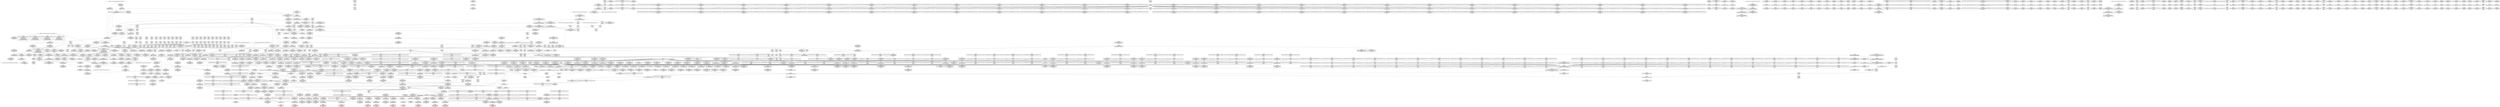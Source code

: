 digraph {
	CE0x43e54f0 [shape=record,shape=Mrecord,label="{CE0x43e54f0|GLOBAL:current_task|Global_var:current_task|*SummSink*}"]
	CE0x4467790 [shape=record,shape=Mrecord,label="{CE0x4467790|socket_sockcreate_sid:tmp2|*LoadInst*|security/selinux/hooks.c,3953}"]
	CE0x4469190 [shape=record,shape=Mrecord,label="{CE0x4469190|socket_sockcreate_sid:tmp9|*LoadInst*|security/selinux/hooks.c,3954}"]
	CE0x4437b60 [shape=record,shape=Mrecord,label="{CE0x4437b60|i16_41|*Constant*}"]
	CE0x4404240 [shape=record,shape=Mrecord,label="{CE0x4404240|i32_9|*Constant*|*SummSource*}"]
	CE0x4390400 [shape=record,shape=Mrecord,label="{CE0x4390400|0:_i32,_4:_i32,_8:_i32,_12:_i32,_20:_i32,_:_CMRE_12,16_|*MultipleSource*|security/selinux/hooks.c,3982|security/selinux/hooks.c,3982|security/selinux/hooks.c,3995|Function::socket_sockcreate_sid&Arg::tsec::}"]
	CE0x4475f70 [shape=record,shape=Mrecord,label="{CE0x4475f70|i64*_getelementptr_inbounds_(_57_x_i64_,_57_x_i64_*___llvm_gcov_ctr342,_i64_0,_i64_45)|*Constant*}"]
	CE0x43fa0b0 [shape=record,shape=Mrecord,label="{CE0x43fa0b0|socket_sockcreate_sid:tmp3|security/selinux/hooks.c,3953}"]
	CE0x44b9700 [shape=record,shape=Mrecord,label="{CE0x44b9700|default_protocol_dgram:tmp6|security/selinux/hooks.c,1167|*SummSource*}"]
	CE0x44727e0 [shape=record,shape=Mrecord,label="{CE0x44727e0|socket_type_to_security_class:tmp34|security/selinux/hooks.c,1210}"]
	CE0x43865f0 [shape=record,shape=Mrecord,label="{CE0x43865f0|_ret_%struct.task_struct*_%tmp4,_!dbg_!27714|./arch/x86/include/asm/current.h,14|*SummSink*}"]
	CE0x43975d0 [shape=record,shape=Mrecord,label="{CE0x43975d0|selinux_socket_create:tmp22|security/selinux/hooks.c,3987}"]
	CE0x44683c0 [shape=record,shape=Mrecord,label="{CE0x44683c0|default_protocol_dgram:bb|*SummSource*}"]
	CE0x43a32b0 [shape=record,shape=Mrecord,label="{CE0x43a32b0|i64_2|*Constant*|*SummSource*}"]
	CE0x43bb610 [shape=record,shape=Mrecord,label="{CE0x43bb610|%struct.qstr*_null|*Constant*}"]
	CE0x43ce810 [shape=record,shape=Mrecord,label="{CE0x43ce810|avc_has_perm:requested|Function::avc_has_perm&Arg::requested::|*SummSink*}"]
	CE0x436c0c0 [shape=record,shape=Mrecord,label="{CE0x436c0c0|selinux_socket_create:land.lhs.true|*SummSource*}"]
	CE0x439f3c0 [shape=record,shape=Mrecord,label="{CE0x439f3c0|i8*_getelementptr_inbounds_(_45_x_i8_,_45_x_i8_*_.str12,_i32_0,_i32_0)|*Constant*|*SummSink*}"]
	CE0x44b2da0 [shape=record,shape=Mrecord,label="{CE0x44b2da0|default_protocol_dgram:lor.rhs}"]
	CE0x43c5650 [shape=record,shape=Mrecord,label="{CE0x43c5650|socket_type_to_security_class:tmp32|security/selinux/hooks.c,1208|*SummSink*}"]
	CE0x44028a0 [shape=record,shape=Mrecord,label="{CE0x44028a0|_call_void___llvm_gcov_indirect_counter_increment(i32*___llvm_gcov_global_state_pred344,_i64**_getelementptr_inbounds_(_100_x_i64*_,_100_x_i64*_*___llvm_gcda_edge_table343,_i64_0,_i64_12)),_!dbg_!27739|security/selinux/hooks.c,1202|*SummSink*}"]
	CE0x4485de0 [shape=record,shape=Mrecord,label="{CE0x4485de0|_call_void___llvm_gcov_indirect_counter_increment(i32*___llvm_gcov_global_state_pred344,_i64**_getelementptr_inbounds_(_100_x_i64*_,_100_x_i64*_*___llvm_gcda_edge_table343,_i64_0,_i64_56)),_!dbg_!27752|security/selinux/hooks.c,1224}"]
	CE0x4438370 [shape=record,shape=Mrecord,label="{CE0x4438370|i64*_getelementptr_inbounds_(_57_x_i64_,_57_x_i64_*___llvm_gcov_ctr342,_i64_0,_i64_56)|*Constant*|*SummSource*}"]
	CE0x437c720 [shape=record,shape=Mrecord,label="{CE0x437c720|selinux_socket_create:tmp24|security/selinux/hooks.c,3987|*SummSink*}"]
	CE0x43f0ec0 [shape=record,shape=Mrecord,label="{CE0x43f0ec0|i64*_getelementptr_inbounds_(_18_x_i64_,_18_x_i64_*___llvm_gcov_ctr341,_i64_0,_i64_17)|*Constant*|*SummSource*}"]
	CE0x43c0730 [shape=record,shape=Mrecord,label="{CE0x43c0730|i64*_getelementptr_inbounds_(_57_x_i64_,_57_x_i64_*___llvm_gcov_ctr342,_i64_0,_i64_41)|*Constant*|*SummSink*}"]
	CE0x447d4e0 [shape=record,shape=Mrecord,label="{CE0x447d4e0|socket_type_to_security_class:tmp42|security/selinux/hooks.c,1218}"]
	CE0x447ef50 [shape=record,shape=Mrecord,label="{CE0x447ef50|socket_type_to_security_class:tmp43|security/selinux/hooks.c,1218|*SummSink*}"]
	CE0x44b6700 [shape=record,shape=Mrecord,label="{CE0x44b6700|default_protocol_dgram:tmp1|*SummSource*}"]
	CE0x44b5ad0 [shape=record,shape=Mrecord,label="{CE0x44b5ad0|default_protocol_dgram:tmp2|security/selinux/hooks.c,1167|*SummSource*}"]
	CE0x438e720 [shape=record,shape=Mrecord,label="{CE0x438e720|_ret_i32_%retval.0,_!dbg_!27728|security/selinux/hooks.c,3960|*SummSink*}"]
	CE0x43f1630 [shape=record,shape=Mrecord,label="{CE0x43f1630|selinux_socket_create:tmp39|security/selinux/hooks.c,3996|*SummSink*}"]
	CE0x43a3240 [shape=record,shape=Mrecord,label="{CE0x43a3240|i64_2|*Constant*|*SummSink*}"]
	CE0x44371d0 [shape=record,shape=Mrecord,label="{CE0x44371d0|i16_37|*Constant*}"]
	CE0x44ba880 [shape=record,shape=Mrecord,label="{CE0x44ba880|default_protocol_dgram:cmp1|security/selinux/hooks.c,1167|*SummSink*}"]
	CE0x4433e30 [shape=record,shape=Mrecord,label="{CE0x4433e30|socket_type_to_security_class:tmp58|security/selinux/hooks.c,1235}"]
	CE0x446b810 [shape=record,shape=Mrecord,label="{CE0x446b810|_call_void_mcount()_#3}"]
	CE0x4417de0 [shape=record,shape=Mrecord,label="{CE0x4417de0|_call_void___llvm_gcov_indirect_counter_increment(i32*___llvm_gcov_global_state_pred344,_i64**_getelementptr_inbounds_(_100_x_i64*_,_100_x_i64*_*___llvm_gcda_edge_table343,_i64_0,_i64_32)),_!dbg_!27718|security/selinux/hooks.c,1177|*SummSink*}"]
	CE0x4372530 [shape=record,shape=Mrecord,label="{CE0x4372530|selinux_socket_create:newsid|security/selinux/hooks.c, 3983|*SummSource*}"]
	CE0x4391d50 [shape=record,shape=Mrecord,label="{CE0x4391d50|selinux_socket_create:tmp27|security/selinux/hooks.c,3988|*SummSource*}"]
	CE0x43e3db0 [shape=record,shape=Mrecord,label="{CE0x43e3db0|socket_type_to_security_class:tmp25|security/selinux/hooks.c,1196}"]
	CE0x4426da0 [shape=record,shape=Mrecord,label="{CE0x4426da0|default_protocol_stream:cmp|security/selinux/hooks.c,1162|*SummSink*}"]
	CE0x4395c50 [shape=record,shape=Mrecord,label="{CE0x4395c50|GLOBAL:socket_type_to_security_class|*Constant*|*SummSource*}"]
	CE0x440ee00 [shape=record,shape=Mrecord,label="{CE0x440ee00|socket_type_to_security_class:sw.bb2|*SummSink*}"]
	CE0x4414620 [shape=record,shape=Mrecord,label="{CE0x4414620|_call_void___llvm_gcov_indirect_counter_increment(i32*___llvm_gcov_global_state_pred344,_i64**_getelementptr_inbounds_(_100_x_i64*_,_100_x_i64*_*___llvm_gcda_edge_table343,_i64_0,_i64_44)),_!dbg_!27724|security/selinux/hooks.c,1186}"]
	CE0x447f2c0 [shape=record,shape=Mrecord,label="{CE0x447f2c0|_call_void___llvm_gcov_indirect_counter_increment(i32*___llvm_gcov_global_state_pred344,_i64**_getelementptr_inbounds_(_100_x_i64*_,_100_x_i64*_*___llvm_gcda_edge_table343,_i64_0,_i64_92)),_!dbg_!27750|security/selinux/hooks.c,1220}"]
	CE0x4473a10 [shape=record,shape=Mrecord,label="{CE0x4473a10|i64*_getelementptr_inbounds_(_57_x_i64_,_57_x_i64_*___llvm_gcov_ctr342,_i64_0,_i64_44)|*Constant*|*SummSink*}"]
	CE0x43cea50 [shape=record,shape=Mrecord,label="{CE0x43cea50|avc_has_perm:requested|Function::avc_has_perm&Arg::requested::|*SummSource*}"]
	CE0x4391770 [shape=record,shape=Mrecord,label="{CE0x4391770|selinux_socket_create:tmp18|security/selinux/hooks.c,3982|*SummSource*}"]
	CE0x4393fc0 [shape=record,shape=Mrecord,label="{CE0x4393fc0|COLLAPSED:_CMRE:_elem_0::|security/selinux/hooks.c,3982}"]
	CE0x43be3e0 [shape=record,shape=Mrecord,label="{CE0x43be3e0|socket_sockcreate_sid:socksid|Function::socket_sockcreate_sid&Arg::socksid::|*SummSource*}"]
	CE0x43828d0 [shape=record,shape=Mrecord,label="{CE0x43828d0|selinux_socket_create:tmp34|security/selinux/hooks.c,3995|*SummSource*}"]
	CE0x43ff610 [shape=record,shape=Mrecord,label="{CE0x43ff610|socket_type_to_security_class:tmp56|security/selinux/hooks.c,1234|*SummSource*}"]
	CE0x438fe60 [shape=record,shape=Mrecord,label="{CE0x438fe60|socket_type_to_security_class:tmp22|security/selinux/hooks.c,1194|*SummSink*}"]
	CE0x436cb40 [shape=record,shape=Mrecord,label="{CE0x436cb40|selinux_socket_create:if.then14|*SummSink*}"]
	CE0x442dd30 [shape=record,shape=Mrecord,label="{CE0x442dd30|socket_type_to_security_class:tmp55|security/selinux/hooks.c,1231}"]
	CE0x4384220 [shape=record,shape=Mrecord,label="{CE0x4384220|selinux_socket_create:tobool1|security/selinux/hooks.c,3982}"]
	CE0x44113c0 [shape=record,shape=Mrecord,label="{CE0x44113c0|socket_type_to_security_class:call6|security/selinux/hooks.c,1191|*SummSink*}"]
	CE0x4389040 [shape=record,shape=Mrecord,label="{CE0x4389040|socket_type_to_security_class:family|Function::socket_type_to_security_class&Arg::family::|*SummSource*}"]
	CE0x43856b0 [shape=record,shape=Mrecord,label="{CE0x43856b0|_ret_i16_%retval.0,_!dbg_!27757|security/selinux/hooks.c,1235|*SummSource*}"]
	CE0x43960b0 [shape=record,shape=Mrecord,label="{CE0x43960b0|socket_type_to_security_class:entry|*SummSource*}"]
	CE0x43e9380 [shape=record,shape=Mrecord,label="{CE0x43e9380|__llvm_gcov_indirect_counter_increment:entry}"]
	CE0x4401670 [shape=record,shape=Mrecord,label="{CE0x4401670|socket_type_to_security_class:tmp26|security/selinux/hooks.c,1198|*SummSource*}"]
	CE0x4418e40 [shape=record,shape=Mrecord,label="{CE0x4418e40|i64*_getelementptr_inbounds_(_57_x_i64_,_57_x_i64_*___llvm_gcov_ctr342,_i64_0,_i64_13)|*Constant*|*SummSource*}"]
	CE0x43c5190 [shape=record,shape=Mrecord,label="{CE0x43c5190|socket_type_to_security_class:tmp32|security/selinux/hooks.c,1208|*SummSource*}"]
	CE0x448a5e0 [shape=record,shape=Mrecord,label="{CE0x448a5e0|socket_type_to_security_class:tmp51|security/selinux/hooks.c,1227}"]
	CE0x4383760 [shape=record,shape=Mrecord,label="{CE0x4383760|selinux_socket_create:tmp4|security/selinux/hooks.c,3982|*SummSource*}"]
	CE0x43e4980 [shape=record,shape=Mrecord,label="{CE0x43e4980|_call_void___llvm_gcov_indirect_counter_increment(i32*___llvm_gcov_global_state_pred344,_i64**_getelementptr_inbounds_(_100_x_i64*_,_100_x_i64*_*___llvm_gcda_edge_table343,_i64_0,_i64_40)),_!dbg_!27738|security/selinux/hooks.c,1198|*SummSink*}"]
	CE0x43b5330 [shape=record,shape=Mrecord,label="{CE0x43b5330|selinux_socket_create:tmp10|security/selinux/hooks.c,3982}"]
	CE0x43cde30 [shape=record,shape=Mrecord,label="{CE0x43cde30|avc_has_perm:tsid|Function::avc_has_perm&Arg::tsid::|*SummSink*}"]
	CE0x43ce270 [shape=record,shape=Mrecord,label="{CE0x43ce270|avc_has_perm:tclass|Function::avc_has_perm&Arg::tclass::|*SummSink*}"]
	CE0x438a750 [shape=record,shape=Mrecord,label="{CE0x438a750|selinux_socket_create:tmp13|security/selinux/hooks.c,3982}"]
	CE0x43d6af0 [shape=record,shape=Mrecord,label="{CE0x43d6af0|default_protocol_dgram:lor.ext|security/selinux/hooks.c,1167}"]
	CE0x43f9380 [shape=record,shape=Mrecord,label="{CE0x43f9380|socket_type_to_security_class:sw.bb5}"]
	CE0x437d1a0 [shape=record,shape=Mrecord,label="{CE0x437d1a0|i64_14|*Constant*|*SummSource*}"]
	CE0x43f9c10 [shape=record,shape=Mrecord,label="{CE0x43f9c10|socket_type_to_security_class:sw.bb24}"]
	CE0x43c9900 [shape=record,shape=Mrecord,label="{CE0x43c9900|selinux_socket_create:tmp33|security/selinux/hooks.c,3993|*SummSource*}"]
	CE0x43a14a0 [shape=record,shape=Mrecord,label="{CE0x43a14a0|selinux_socket_create:tmp17|security/selinux/hooks.c,3982}"]
	CE0x4467fb0 [shape=record,shape=Mrecord,label="{CE0x4467fb0|socket_sockcreate_sid:tmp8|security/selinux/hooks.c,3954|*SummSink*}"]
	CE0x4429860 [shape=record,shape=Mrecord,label="{CE0x4429860|default_protocol_stream:tmp3|security/selinux/hooks.c,1162|*SummSource*}"]
	CE0x440d1e0 [shape=record,shape=Mrecord,label="{CE0x440d1e0|socket_type_to_security_class:call6|security/selinux/hooks.c,1191|*SummSource*}"]
	CE0x4487480 [shape=record,shape=Mrecord,label="{CE0x4487480|socket_type_to_security_class:tmp48|security/selinux/hooks.c,1224|*SummSource*}"]
	CE0x43bc940 [shape=record,shape=Mrecord,label="{CE0x43bc940|socket_sockcreate_sid:tmp14|security/selinux/hooks.c,3960}"]
	CE0x4480020 [shape=record,shape=Mrecord,label="{CE0x4480020|socket_type_to_security_class:tmp44|security/selinux/hooks.c,1220}"]
	CE0x43ef5e0 [shape=record,shape=Mrecord,label="{CE0x43ef5e0|socket_sockcreate_sid:call|security/selinux/hooks.c,3958}"]
	CE0x4392b70 [shape=record,shape=Mrecord,label="{CE0x4392b70|socket_type_to_security_class:sw.epilog26|*SummSource*}"]
	CE0x43e3790 [shape=record,shape=Mrecord,label="{CE0x43e3790|socket_type_to_security_class:tmp24|security/selinux/hooks.c,1196|*SummSource*}"]
	CE0x43ce3e0 [shape=record,shape=Mrecord,label="{CE0x43ce3e0|i32_8|*Constant*}"]
	CE0x43c0900 [shape=record,shape=Mrecord,label="{CE0x43c0900|socket_type_to_security_class:tmp29|security/selinux/hooks.c,1204}"]
	CE0x43a5e00 [shape=record,shape=Mrecord,label="{CE0x43a5e00|socket_type_to_security_class:sw.epilog|*SummSource*}"]
	CE0x43bc6d0 [shape=record,shape=Mrecord,label="{CE0x43bc6d0|i64*_getelementptr_inbounds_(_6_x_i64_,_6_x_i64_*___llvm_gcov_ctr347,_i64_0,_i64_5)|*Constant*|*SummSink*}"]
	CE0x447e780 [shape=record,shape=Mrecord,label="{CE0x447e780|socket_type_to_security_class:tmp42|security/selinux/hooks.c,1218|*SummSink*}"]
	CE0x44b4a90 [shape=record,shape=Mrecord,label="{CE0x44b4a90|default_protocol_stream:tmp8|*SummSink*}"]
	CE0x43b42a0 [shape=record,shape=Mrecord,label="{CE0x43b42a0|selinux_socket_create:tmp9|security/selinux/hooks.c,3982|*SummSource*}"]
	CE0x4469040 [shape=record,shape=Mrecord,label="{CE0x4469040|socket_sockcreate_sid:sockcreate_sid1|security/selinux/hooks.c,3954|*SummSink*}"]
	CE0x43fc980 [shape=record,shape=Mrecord,label="{CE0x43fc980|__llvm_gcov_indirect_counter_increment:tmp6}"]
	CE0x447bda0 [shape=record,shape=Mrecord,label="{CE0x447bda0|socket_type_to_security_class:tmp41|security/selinux/hooks.c,1216}"]
	CE0x437db40 [shape=record,shape=Mrecord,label="{CE0x437db40|selinux_socket_create:tmp16|security/selinux/hooks.c,3982|*SummSink*}"]
	CE0x43e3520 [shape=record,shape=Mrecord,label="{CE0x43e3520|i64**_getelementptr_inbounds_(_100_x_i64*_,_100_x_i64*_*___llvm_gcda_edge_table343,_i64_0,_i64_52)|*Constant*|*SummSource*}"]
	CE0x440d5d0 [shape=record,shape=Mrecord,label="{CE0x440d5d0|socket_type_to_security_class:call6|security/selinux/hooks.c,1191}"]
	CE0x44b4e60 [shape=record,shape=Mrecord,label="{CE0x44b4e60|i64*_getelementptr_inbounds_(_5_x_i64_,_5_x_i64_*___llvm_gcov_ctr345,_i64_0,_i64_4)|*Constant*|*SummSink*}"]
	CE0x446ab20 [shape=record,shape=Mrecord,label="{CE0x446ab20|socket_sockcreate_sid:tmp|*SummSource*}"]
	CE0x4392df0 [shape=record,shape=Mrecord,label="{CE0x4392df0|selinux_socket_create:call|security/selinux/hooks.c,3982}"]
	CE0x43959e0 [shape=record,shape=Mrecord,label="{CE0x43959e0|selinux_socket_create:tmp13|security/selinux/hooks.c,3982|*SummSource*}"]
	CE0x4382d80 [shape=record,shape=Mrecord,label="{CE0x4382d80|selinux_socket_create:tmp34|security/selinux/hooks.c,3995|*SummSink*}"]
	CE0x43f64e0 [shape=record,shape=Mrecord,label="{CE0x43f64e0|i64*_getelementptr_inbounds_(_57_x_i64_,_57_x_i64_*___llvm_gcov_ctr342,_i64_0,_i64_22)|*Constant*|*SummSink*}"]
	CE0x4385e70 [shape=record,shape=Mrecord,label="{CE0x4385e70|selinux_socket_create:call12|security/selinux/hooks.c,3991|*SummSink*}"]
	CE0x446a590 [shape=record,shape=Mrecord,label="{CE0x446a590|socket_sockcreate_sid:sid|security/selinux/hooks.c,3958|*SummSink*}"]
	CE0x43b0a50 [shape=record,shape=Mrecord,label="{CE0x43b0a50|i64_5|*Constant*}"]
	CE0x441c340 [shape=record,shape=Mrecord,label="{CE0x441c340|default_protocol_stream:lor.end|*SummSink*}"]
	CE0x437b130 [shape=record,shape=Mrecord,label="{CE0x437b130|socket_type_to_security_class:sw.bb10}"]
	CE0x442d8a0 [shape=record,shape=Mrecord,label="{CE0x442d8a0|i64*_getelementptr_inbounds_(_57_x_i64_,_57_x_i64_*___llvm_gcov_ctr342,_i64_0,_i64_54)|*Constant*|*SummSource*}"]
	CE0x44173e0 [shape=record,shape=Mrecord,label="{CE0x44173e0|i64**_getelementptr_inbounds_(_100_x_i64*_,_100_x_i64*_*___llvm_gcda_edge_table343,_i64_0,_i64_4)|*Constant*|*SummSource*}"]
	CE0x43ad0d0 [shape=record,shape=Mrecord,label="{CE0x43ad0d0|selinux_socket_create:tmp20|security/selinux/hooks.c,3982|*SummSink*}"]
	CE0x43e59c0 [shape=record,shape=Mrecord,label="{CE0x43e59c0|socket_type_to_security_class:tmp1}"]
	CE0x4410c20 [shape=record,shape=Mrecord,label="{CE0x4410c20|__llvm_gcov_indirect_counter_increment:tmp|*SummSink*}"]
	CE0x44067a0 [shape=record,shape=Mrecord,label="{CE0x44067a0|i32_3|*Constant*|*SummSink*}"]
	CE0x4414f20 [shape=record,shape=Mrecord,label="{CE0x4414f20|socket_sockcreate_sid:tmp7|security/selinux/hooks.c,3954}"]
	CE0x440ca80 [shape=record,shape=Mrecord,label="{CE0x440ca80|socket_type_to_security_class:tmp15|security/selinux/hooks.c,1189|*SummSink*}"]
	CE0x4409e30 [shape=record,shape=Mrecord,label="{CE0x4409e30|get_current:tmp|*SummSource*}"]
	CE0x43ac3d0 [shape=record,shape=Mrecord,label="{CE0x43ac3d0|i64**_getelementptr_inbounds_(_100_x_i64*_,_100_x_i64*_*___llvm_gcda_edge_table343,_i64_0,_i64_44)|*Constant*|*SummSource*}"]
	CE0x4404480 [shape=record,shape=Mrecord,label="{CE0x4404480|_call_void___llvm_gcov_indirect_counter_increment(i32*___llvm_gcov_global_state_pred344,_i64**_getelementptr_inbounds_(_100_x_i64*_,_100_x_i64*_*___llvm_gcda_edge_table343,_i64_0,_i64_60)),_!dbg_!27741|security/selinux/hooks.c,1204}"]
	CE0x4366600 [shape=record,shape=Mrecord,label="{CE0x4366600|i64_3|*Constant*}"]
	CE0x4393c20 [shape=record,shape=Mrecord,label="{CE0x4393c20|get_current:tmp3|*SummSink*}"]
	CE0x43af9d0 [shape=record,shape=Mrecord,label="{CE0x43af9d0|selinux_socket_create:tobool1|security/selinux/hooks.c,3982|*SummSink*}"]
	CE0x4399a80 [shape=record,shape=Mrecord,label="{CE0x4399a80|_call_void___llvm_gcov_indirect_counter_increment(i32*___llvm_gcov_global_state_pred344,_i64**_getelementptr_inbounds_(_100_x_i64*_,_100_x_i64*_*___llvm_gcda_edge_table343,_i64_0,_i64_28)),_!dbg_!27721|security/selinux/hooks.c,1181}"]
	CE0x43f9570 [shape=record,shape=Mrecord,label="{CE0x43f9570|socket_type_to_security_class:sw.bb5|*SummSink*}"]
	CE0x44b91d0 [shape=record,shape=Mrecord,label="{CE0x44b91d0|i64*_getelementptr_inbounds_(_5_x_i64_,_5_x_i64_*___llvm_gcov_ctr346,_i64_0,_i64_3)|*Constant*|*SummSink*}"]
	CE0x4417250 [shape=record,shape=Mrecord,label="{CE0x4417250|socket_sockcreate_sid:tmp}"]
	CE0x437cdf0 [shape=record,shape=Mrecord,label="{CE0x437cdf0|selinux_socket_create:tmp26|security/selinux/hooks.c,3988}"]
	CE0x43bb080 [shape=record,shape=Mrecord,label="{CE0x43bb080|socket_sockcreate_sid:tsec|Function::socket_sockcreate_sid&Arg::tsec::|*SummSink*}"]
	CE0x443ad30 [shape=record,shape=Mrecord,label="{CE0x443ad30|_call_void_mcount()_#3|*SummSource*}"]
	CE0x4380ca0 [shape=record,shape=Mrecord,label="{CE0x4380ca0|i32_0|*Constant*|*SummSource*}"]
	CE0x446a420 [shape=record,shape=Mrecord,label="{CE0x446a420|socket_sockcreate_sid:sid|security/selinux/hooks.c,3958|*SummSource*}"]
	CE0x43ce140 [shape=record,shape=Mrecord,label="{CE0x43ce140|avc_has_perm:tclass|Function::avc_has_perm&Arg::tclass::|*SummSource*}"]
	CE0x442b1f0 [shape=record,shape=Mrecord,label="{CE0x442b1f0|socket_type_to_security_class:tmp53|security/selinux/hooks.c,1229}"]
	CE0x43e5000 [shape=record,shape=Mrecord,label="{CE0x43e5000|i32_17|*Constant*|*SummSource*}"]
	CE0x437cb70 [shape=record,shape=Mrecord,label="{CE0x437cb70|selinux_socket_create:tmp25|security/selinux/hooks.c,3987|*SummSource*}"]
	CE0x4406280 [shape=record,shape=Mrecord,label="{CE0x4406280|i64**_getelementptr_inbounds_(_100_x_i64*_,_100_x_i64*_*___llvm_gcda_edge_table343,_i64_0,_i64_12)|*Constant*}"]
	CE0x4469d90 [shape=record,shape=Mrecord,label="{CE0x4469d90|__llvm_gcov_indirect_counter_increment:tmp3}"]
	CE0x446a9f0 [shape=record,shape=Mrecord,label="{CE0x446a9f0|default_protocol_stream:tmp2|security/selinux/hooks.c,1162}"]
	CE0x4388620 [shape=record,shape=Mrecord,label="{CE0x4388620|selinux_socket_create:tmp36|security/selinux/hooks.c,3995}"]
	CE0x43f8f90 [shape=record,shape=Mrecord,label="{CE0x43f8f90|GLOBAL:__llvm_gcov_ctr347|Global_var:__llvm_gcov_ctr347}"]
	CE0x438c1d0 [shape=record,shape=Mrecord,label="{CE0x438c1d0|socket_type_to_security_class:sw.default}"]
	CE0x43bd0a0 [shape=record,shape=Mrecord,label="{CE0x43bd0a0|socket_sockcreate_sid:tmp15|security/selinux/hooks.c,3960|*SummSource*}"]
	CE0x4397530 [shape=record,shape=Mrecord,label="{CE0x4397530|i64_11|*Constant*|*SummSink*}"]
	CE0x4475320 [shape=record,shape=Mrecord,label="{CE0x4475320|socket_type_to_security_class:tmp36|security/selinux/hooks.c,1212}"]
	CE0x43cd1d0 [shape=record,shape=Mrecord,label="{CE0x43cd1d0|avc_has_perm:entry|*SummSink*}"]
	CE0x438b3e0 [shape=record,shape=Mrecord,label="{CE0x438b3e0|i64*_getelementptr_inbounds_(_18_x_i64_,_18_x_i64_*___llvm_gcov_ctr341,_i64_0,_i64_8)|*Constant*}"]
	CE0x4489dc0 [shape=record,shape=Mrecord,label="{CE0x4489dc0|i64**_getelementptr_inbounds_(_100_x_i64*_,_100_x_i64*_*___llvm_gcda_edge_table343,_i64_0,_i64_16)|*Constant*|*SummSink*}"]
	CE0x43d6980 [shape=record,shape=Mrecord,label="{CE0x43d6980|default_protocol_dgram:tmp10|security/selinux/hooks.c,1167|*SummSink*}"]
	CE0x4384b60 [shape=record,shape=Mrecord,label="{CE0x4384b60|selinux_socket_create:if.end|*SummSink*}"]
	CE0x437d360 [shape=record,shape=Mrecord,label="{CE0x437d360|i64_14|*Constant*|*SummSink*}"]
	CE0x438c970 [shape=record,shape=Mrecord,label="{CE0x438c970|socket_type_to_security_class:sw.bb14|*SummSink*}"]
	CE0x44275c0 [shape=record,shape=Mrecord,label="{CE0x44275c0|i64_0|*Constant*}"]
	CE0x43f9e00 [shape=record,shape=Mrecord,label="{CE0x43f9e00|socket_type_to_security_class:return}"]
	CE0x43c4f20 [shape=record,shape=Mrecord,label="{CE0x43c4f20|i64**_getelementptr_inbounds_(_100_x_i64*_,_100_x_i64*_*___llvm_gcda_edge_table343,_i64_0,_i64_68)|*Constant*|*SummSource*}"]
	CE0x440e150 [shape=record,shape=Mrecord,label="{CE0x440e150|socket_sockcreate_sid:tmp1|*SummSource*}"]
	CE0x43cba20 [shape=record,shape=Mrecord,label="{CE0x43cba20|selinux_socket_create:tmp36|security/selinux/hooks.c,3995|*SummSink*}"]
	CE0x43e6400 [shape=record,shape=Mrecord,label="{CE0x43e6400|socket_sockcreate_sid:cmp|security/selinux/hooks.c,3953|*SummSource*}"]
	CE0x4436fc0 [shape=record,shape=Mrecord,label="{CE0x4436fc0|i16_20|*Constant*|*SummSource*}"]
	CE0x438e950 [shape=record,shape=Mrecord,label="{CE0x438e950|selinux_socket_create:sid|security/selinux/hooks.c,3995}"]
	CE0x43cf2f0 [shape=record,shape=Mrecord,label="{CE0x43cf2f0|avc_has_perm:auditdata|Function::avc_has_perm&Arg::auditdata::|*SummSource*}"]
	CE0x448b030 [shape=record,shape=Mrecord,label="{CE0x448b030|_call_void___llvm_gcov_indirect_counter_increment(i32*___llvm_gcov_global_state_pred344,_i64**_getelementptr_inbounds_(_100_x_i64*_,_100_x_i64*_*___llvm_gcda_edge_table343,_i64_0,_i64_20)),_!dbg_!27754|security/selinux/hooks.c,1229|*SummSource*}"]
	CE0x43b0b80 [shape=record,shape=Mrecord,label="{CE0x43b0b80|i64_5|*Constant*|*SummSource*}"]
	CE0x43cda40 [shape=record,shape=Mrecord,label="{CE0x43cda40|avc_has_perm:ssid|Function::avc_has_perm&Arg::ssid::|*SummSink*}"]
	CE0x436ec70 [shape=record,shape=Mrecord,label="{CE0x436ec70|selinux_socket_create:tmp3}"]
	CE0x446aec0 [shape=record,shape=Mrecord,label="{CE0x446aec0|default_protocol_dgram:tmp|*SummSink*}"]
	CE0x44b8f10 [shape=record,shape=Mrecord,label="{CE0x44b8f10|i64*_getelementptr_inbounds_(_5_x_i64_,_5_x_i64_*___llvm_gcov_ctr346,_i64_0,_i64_3)|*Constant*|*SummSource*}"]
	CE0x43ccc20 [shape=record,shape=Mrecord,label="{CE0x43ccc20|i32_(i32,_i32,_i16,_i32,_%struct.common_audit_data*)*_bitcast_(i32_(i32,_i32,_i16,_i32,_%struct.common_audit_data.495*)*_avc_has_perm_to_i32_(i32,_i32,_i16,_i32,_%struct.common_audit_data*)*)|*Constant*|*SummSink*}"]
	CE0x440c1c0 [shape=record,shape=Mrecord,label="{CE0x440c1c0|i64*_getelementptr_inbounds_(_57_x_i64_,_57_x_i64_*___llvm_gcov_ctr342,_i64_0,_i64_23)|*Constant*|*SummSink*}"]
	CE0x44b7e40 [shape=record,shape=Mrecord,label="{CE0x44b7e40|default_protocol_dgram:tmp3|security/selinux/hooks.c,1167|*SummSource*}"]
	CE0x43e47c0 [shape=record,shape=Mrecord,label="{CE0x43e47c0|_call_void___llvm_gcov_indirect_counter_increment(i32*___llvm_gcov_global_state_pred344,_i64**_getelementptr_inbounds_(_100_x_i64*_,_100_x_i64*_*___llvm_gcda_edge_table343,_i64_0,_i64_40)),_!dbg_!27738|security/selinux/hooks.c,1198|*SummSource*}"]
	CE0x4435970 [shape=record,shape=Mrecord,label="{CE0x4435970|i16_44|*Constant*|*SummSource*}"]
	CE0x44852a0 [shape=record,shape=Mrecord,label="{CE0x44852a0|socket_type_to_security_class:tmp46|security/selinux/hooks.c,1222|*SummSink*}"]
	CE0x4383ea0 [shape=record,shape=Mrecord,label="{CE0x4383ea0|selinux_socket_create:call4|security/selinux/hooks.c,3982|*SummSink*}"]
	CE0x43e7ec0 [shape=record,shape=Mrecord,label="{CE0x43e7ec0|i64_25|*Constant*}"]
	CE0x43e4750 [shape=record,shape=Mrecord,label="{CE0x43e4750|_call_void___llvm_gcov_indirect_counter_increment(i32*___llvm_gcov_global_state_pred344,_i64**_getelementptr_inbounds_(_100_x_i64*_,_100_x_i64*_*___llvm_gcda_edge_table343,_i64_0,_i64_40)),_!dbg_!27738|security/selinux/hooks.c,1198}"]
	CE0x448ac50 [shape=record,shape=Mrecord,label="{CE0x448ac50|socket_type_to_security_class:tmp51|security/selinux/hooks.c,1227|*SummSink*}"]
	CE0x440e1c0 [shape=record,shape=Mrecord,label="{CE0x440e1c0|socket_sockcreate_sid:tmp1|*SummSink*}"]
	CE0x43fe780 [shape=record,shape=Mrecord,label="{CE0x43fe780|socket_type_to_security_class:tmp56|security/selinux/hooks.c,1234}"]
	CE0x44b0a50 [shape=record,shape=Mrecord,label="{CE0x44b0a50|i64*_getelementptr_inbounds_(_5_x_i64_,_5_x_i64_*___llvm_gcov_ctr345,_i64_0,_i64_3)|*Constant*|*SummSource*}"]
	CE0x4435ca0 [shape=record,shape=Mrecord,label="{CE0x4435ca0|i16_31|*Constant*|*SummSource*}"]
	CE0x44081b0 [shape=record,shape=Mrecord,label="{CE0x44081b0|socket_type_to_security_class:tmp8|security/selinux/hooks.c,1186|*SummSink*}"]
	CE0x43a7eb0 [shape=record,shape=Mrecord,label="{CE0x43a7eb0|_call_void___llvm_gcov_indirect_counter_increment(i32*___llvm_gcov_global_state_pred344,_i64**_getelementptr_inbounds_(_100_x_i64*_,_100_x_i64*_*___llvm_gcda_edge_table343,_i64_0,_i64_8)),_!dbg_!27722|security/selinux/hooks.c,1184|*SummSource*}"]
	CE0x4364c10 [shape=record,shape=Mrecord,label="{CE0x4364c10|selinux_socket_create:do.body}"]
	CE0x44115c0 [shape=record,shape=Mrecord,label="{CE0x44115c0|GLOBAL:default_protocol_dgram|*Constant*|*SummSource*}"]
	CE0x43fa970 [shape=record,shape=Mrecord,label="{CE0x43fa970|__llvm_gcov_indirect_counter_increment:exit|*SummSink*}"]
	CE0x4383980 [shape=record,shape=Mrecord,label="{CE0x4383980|selinux_socket_create:entry}"]
	CE0x44336d0 [shape=record,shape=Mrecord,label="{CE0x44336d0|socket_type_to_security_class:tmp57|security/selinux/hooks.c,1234|*SummSink*}"]
	CE0x43fa6a0 [shape=record,shape=Mrecord,label="{CE0x43fa6a0|GLOBAL:__llvm_gcov_global_state_pred344|Global_var:__llvm_gcov_global_state_pred344|*SummSink*}"]
	CE0x4418cb0 [shape=record,shape=Mrecord,label="{CE0x4418cb0|socket_type_to_security_class:tmp2|security/selinux/hooks.c,1177|*SummSource*}"]
	CE0x43cdfa0 [shape=record,shape=Mrecord,label="{CE0x43cdfa0|avc_has_perm:tclass|Function::avc_has_perm&Arg::tclass::}"]
	CE0x44b0710 [shape=record,shape=Mrecord,label="{CE0x44b0710|i64*_getelementptr_inbounds_(_5_x_i64_,_5_x_i64_*___llvm_gcov_ctr345,_i64_0,_i64_3)|*Constant*}"]
	CE0x43f7980 [shape=record,shape=Mrecord,label="{CE0x43f7980|i64_1|*Constant*}"]
	CE0x43813b0 [shape=record,shape=Mrecord,label="{CE0x43813b0|_call_void_lockdep_rcu_suspicious(i8*_getelementptr_inbounds_(_25_x_i8_,_25_x_i8_*_.str3,_i32_0,_i32_0),_i32_3982,_i8*_getelementptr_inbounds_(_45_x_i8_,_45_x_i8_*_.str12,_i32_0,_i32_0))_#10,_!dbg_!27732|security/selinux/hooks.c,3982|*SummSink*}"]
	CE0x43f0bc0 [shape=record,shape=Mrecord,label="{CE0x43f0bc0|i64*_getelementptr_inbounds_(_18_x_i64_,_18_x_i64_*___llvm_gcov_ctr341,_i64_0,_i64_17)|*Constant*}"]
	CE0x443c500 [shape=record,shape=Mrecord,label="{CE0x443c500|socket_type_to_security_class:tmp20|security/selinux/hooks.c,1192}"]
	CE0x44ba330 [shape=record,shape=Mrecord,label="{CE0x44ba330|default_protocol_dgram:cmp1|security/selinux/hooks.c,1167|*SummSource*}"]
	CE0x44174e0 [shape=record,shape=Mrecord,label="{CE0x44174e0|i64**_getelementptr_inbounds_(_100_x_i64*_,_100_x_i64*_*___llvm_gcda_edge_table343,_i64_0,_i64_4)|*Constant*|*SummSink*}"]
	CE0x44b22f0 [shape=record,shape=Mrecord,label="{CE0x44b22f0|default_protocol_stream:lor.ext|security/selinux/hooks.c,1162|*SummSource*}"]
	CE0x4434860 [shape=record,shape=Mrecord,label="{CE0x4434860|i16_14|*Constant*}"]
	CE0x43739b0 [shape=record,shape=Mrecord,label="{CE0x43739b0|GLOBAL:__llvm_gcov_ctr341|Global_var:__llvm_gcov_ctr341|*SummSource*}"]
	CE0x43fc1a0 [shape=record,shape=Mrecord,label="{CE0x43fc1a0|i64*_getelementptr_inbounds_(_6_x_i64_,_6_x_i64_*___llvm_gcov_ctr347,_i64_0,_i64_3)|*Constant*}"]
	CE0x44176c0 [shape=record,shape=Mrecord,label="{CE0x44176c0|_ret_void|*SummSource*}"]
	CE0x440c5c0 [shape=record,shape=Mrecord,label="{CE0x440c5c0|socket_type_to_security_class:tmp15|security/selinux/hooks.c,1189|*SummSource*}"]
	CE0x43ac7d0 [shape=record,shape=Mrecord,label="{CE0x43ac7d0|GLOBAL:default_protocol_stream|*Constant*|*SummSink*}"]
	CE0x437b010 [shape=record,shape=Mrecord,label="{CE0x437b010|socket_type_to_security_class:if.then|*SummSink*}"]
	CE0x43cece0 [shape=record,shape=Mrecord,label="{CE0x43cece0|%struct.common_audit_data*_null|*Constant*|*SummSink*}"]
	CE0x44733c0 [shape=record,shape=Mrecord,label="{CE0x44733c0|i64**_getelementptr_inbounds_(_100_x_i64*_,_100_x_i64*_*___llvm_gcda_edge_table343,_i64_0,_i64_72)|*Constant*|*SummSink*}"]
	CE0x439c170 [shape=record,shape=Mrecord,label="{CE0x439c170|selinux_socket_create:tmp23|security/selinux/hooks.c,3987|*SummSink*}"]
	CE0x447dc10 [shape=record,shape=Mrecord,label="{CE0x447dc10|i64**_getelementptr_inbounds_(_100_x_i64*_,_100_x_i64*_*___llvm_gcda_edge_table343,_i64_0,_i64_88)|*Constant*}"]
	CE0x4404580 [shape=record,shape=Mrecord,label="{CE0x4404580|_call_void___llvm_gcov_indirect_counter_increment(i32*___llvm_gcov_global_state_pred344,_i64**_getelementptr_inbounds_(_100_x_i64*_,_100_x_i64*_*___llvm_gcda_edge_table343,_i64_0,_i64_60)),_!dbg_!27741|security/selinux/hooks.c,1204|*SummSource*}"]
	CE0x43b53a0 [shape=record,shape=Mrecord,label="{CE0x43b53a0|selinux_socket_create:tmp9|security/selinux/hooks.c,3982|*SummSink*}"]
	CE0x43e5070 [shape=record,shape=Mrecord,label="{CE0x43e5070|i32_17|*Constant*|*SummSink*}"]
	CE0x447e710 [shape=record,shape=Mrecord,label="{CE0x447e710|i64*_getelementptr_inbounds_(_57_x_i64_,_57_x_i64_*___llvm_gcov_ctr342,_i64_0,_i64_48)|*Constant*|*SummSink*}"]
	CE0x4436960 [shape=record,shape=Mrecord,label="{CE0x4436960|i16_23|*Constant*|*SummSource*}"]
	CE0x4411e40 [shape=record,shape=Mrecord,label="{CE0x4411e40|default_protocol_dgram:entry|*SummSink*}"]
	CE0x443dc90 [shape=record,shape=Mrecord,label="{CE0x443dc90|socket_type_to_security_class:tmp22|security/selinux/hooks.c,1194}"]
	CE0x43fb0a0 [shape=record,shape=Mrecord,label="{CE0x43fb0a0|socket_sockcreate_sid:tmp4|security/selinux/hooks.c,3953|*SummSink*}"]
	CE0x447e9f0 [shape=record,shape=Mrecord,label="{CE0x447e9f0|socket_type_to_security_class:tmp43|security/selinux/hooks.c,1218|*SummSource*}"]
	CE0x440e610 [shape=record,shape=Mrecord,label="{CE0x440e610|socket_type_to_security_class:sw.default22}"]
	CE0x4392980 [shape=record,shape=Mrecord,label="{CE0x4392980|socket_type_to_security_class:sw.bb11|*SummSink*}"]
	CE0x44b8630 [shape=record,shape=Mrecord,label="{CE0x44b8630|default_protocol_dgram:tmp5|security/selinux/hooks.c,1167}"]
	CE0x446bd20 [shape=record,shape=Mrecord,label="{CE0x446bd20|socket_sockcreate_sid:tmp11|security/selinux/hooks.c,3958}"]
	CE0x4372110 [shape=record,shape=Mrecord,label="{CE0x4372110|selinux_socket_create:if.end15|*SummSource*}"]
	CE0x43b1d60 [shape=record,shape=Mrecord,label="{CE0x43b1d60|i64_4|*Constant*}"]
	CE0x439c060 [shape=record,shape=Mrecord,label="{CE0x439c060|selinux_socket_create:tmp23|security/selinux/hooks.c,3987|*SummSource*}"]
	CE0x43c39b0 [shape=record,shape=Mrecord,label="{CE0x43c39b0|_call_void___llvm_gcov_indirect_counter_increment(i32*___llvm_gcov_global_state_pred344,_i64**_getelementptr_inbounds_(_100_x_i64*_,_100_x_i64*_*___llvm_gcda_edge_table343,_i64_0,_i64_68)),_!dbg_!27744|security/selinux/hooks.c,1208|*SummSink*}"]
	CE0x44714e0 [shape=record,shape=Mrecord,label="{CE0x44714e0|socket_sockcreate_sid:if.end|*SummSink*}"]
	CE0x43e8c20 [shape=record,shape=Mrecord,label="{CE0x43e8c20|socket_sockcreate_sid:tmp3|security/selinux/hooks.c,3953|*SummSink*}"]
	CE0x439f940 [shape=record,shape=Mrecord,label="{CE0x439f940|socket_type_to_security_class:sw.bb20|*SummSink*}"]
	CE0x43f40d0 [shape=record,shape=Mrecord,label="{CE0x43f40d0|i32_16|*Constant*|*SummSource*}"]
	CE0x44b2fa0 [shape=record,shape=Mrecord,label="{CE0x44b2fa0|default_protocol_dgram:lor.rhs|*SummSource*}"]
	CE0x443b2b0 [shape=record,shape=Mrecord,label="{CE0x443b2b0|COLLAPSED:_GCMRE___llvm_gcov_ctr345_internal_global_5_x_i64_zeroinitializer:_elem_0:default:}"]
	CE0x43aa300 [shape=record,shape=Mrecord,label="{CE0x43aa300|default_protocol_stream:entry|*SummSink*}"]
	CE0x4480e70 [shape=record,shape=Mrecord,label="{CE0x4480e70|_call_void___llvm_gcov_indirect_counter_increment(i32*___llvm_gcov_global_state_pred344,_i64**_getelementptr_inbounds_(_100_x_i64*_,_100_x_i64*_*___llvm_gcda_edge_table343,_i64_0,_i64_96)),_!dbg_!27751|security/selinux/hooks.c,1222|*SummSource*}"]
	CE0x4401040 [shape=record,shape=Mrecord,label="{CE0x4401040|i64**_getelementptr_inbounds_(_100_x_i64*_,_100_x_i64*_*___llvm_gcda_edge_table343,_i64_0,_i64_40)|*Constant*}"]
	CE0x43f4b30 [shape=record,shape=Mrecord,label="{CE0x43f4b30|socket_type_to_security_class:tmp9|security/selinux/hooks.c,1186|*SummSink*}"]
	CE0x437eb40 [shape=record,shape=Mrecord,label="{CE0x437eb40|selinux_socket_create:land.lhs.true}"]
	CE0x4397450 [shape=record,shape=Mrecord,label="{CE0x4397450|i64_11|*Constant*}"]
	CE0x4484de0 [shape=record,shape=Mrecord,label="{CE0x4484de0|socket_type_to_security_class:tmp46|security/selinux/hooks.c,1222|*SummSource*}"]
	CE0x43e76d0 [shape=record,shape=Mrecord,label="{CE0x43e76d0|socket_type_to_security_class:tobool7|security/selinux/hooks.c,1191|*SummSource*}"]
	CE0x438cac0 [shape=record,shape=Mrecord,label="{CE0x438cac0|socket_type_to_security_class:sw.bb23|*SummSink*}"]
	CE0x43e80a0 [shape=record,shape=Mrecord,label="{CE0x43e80a0|socket_type_to_security_class:tmp16|security/selinux/hooks.c,1191}"]
	CE0x43fb030 [shape=record,shape=Mrecord,label="{CE0x43fb030|socket_sockcreate_sid:tmp4|security/selinux/hooks.c,3953|*SummSource*}"]
	CE0x43a1d70 [shape=record,shape=Mrecord,label="{CE0x43a1d70|selinux_socket_create:tobool13|security/selinux/hooks.c,3992|*SummSource*}"]
	CE0x4403f80 [shape=record,shape=Mrecord,label="{CE0x4403f80|i32_4|*Constant*|*SummSink*}"]
	CE0x4436da0 [shape=record,shape=Mrecord,label="{CE0x4436da0|i16_33|*Constant*|*SummSink*}"]
	CE0x43cec70 [shape=record,shape=Mrecord,label="{CE0x43cec70|%struct.common_audit_data*_null|*Constant*|*SummSource*}"]
	CE0x43c7ae0 [shape=record,shape=Mrecord,label="{CE0x43c7ae0|selinux_socket_create:tmp28|security/selinux/hooks.c,3992|*SummSink*}"]
	CE0x4417650 [shape=record,shape=Mrecord,label="{CE0x4417650|_ret_void}"]
	CE0x4437950 [shape=record,shape=Mrecord,label="{CE0x4437950|i16_22|*Constant*|*SummSource*}"]
	CE0x43ad5d0 [shape=record,shape=Mrecord,label="{CE0x43ad5d0|GLOBAL:__llvm_gcov_ctr341|Global_var:__llvm_gcov_ctr341|*SummSink*}"]
	CE0x4391510 [shape=record,shape=Mrecord,label="{CE0x4391510|selinux_socket_create:call|security/selinux/hooks.c,3982|*SummSink*}"]
	CE0x436cf50 [shape=record,shape=Mrecord,label="{CE0x436cf50|selinux_socket_create:land.lhs.true2}"]
	CE0x43f3030 [shape=record,shape=Mrecord,label="{CE0x43f3030|socket_type_to_security_class:tmp44|security/selinux/hooks.c,1220|*SummSink*}"]
	CE0x439bb90 [shape=record,shape=Mrecord,label="{CE0x439bb90|get_current:entry}"]
	CE0x4410af0 [shape=record,shape=Mrecord,label="{CE0x4410af0|__llvm_gcov_indirect_counter_increment:tmp}"]
	CE0x437b7a0 [shape=record,shape=Mrecord,label="{CE0x437b7a0|socket_type_to_security_class:type|Function::socket_type_to_security_class&Arg::type::|*SummSink*}"]
	CE0x4371090 [shape=record,shape=Mrecord,label="{CE0x4371090|selinux_socket_create:return|*SummSink*}"]
	CE0x44350f0 [shape=record,shape=Mrecord,label="{CE0x44350f0|i16_32|*Constant*|*SummSink*}"]
	CE0x442e710 [shape=record,shape=Mrecord,label="{CE0x442e710|_call_void___llvm_gcov_indirect_counter_increment(i32*___llvm_gcov_global_state_pred344,_i64**_getelementptr_inbounds_(_100_x_i64*_,_100_x_i64*_*___llvm_gcda_edge_table343,_i64_0,_i64_0)),_!dbg_!27756|security/selinux/hooks.c,1234}"]
	CE0x4438c20 [shape=record,shape=Mrecord,label="{CE0x4438c20|socket_type_to_security_class:tmp59|security/selinux/hooks.c,1235|*SummSource*}"]
	CE0x4418740 [shape=record,shape=Mrecord,label="{CE0x4418740|i64**_getelementptr_inbounds_(_100_x_i64*_,_100_x_i64*_*___llvm_gcda_edge_table343,_i64_0,_i64_32)|*Constant*}"]
	CE0x4411ba0 [shape=record,shape=Mrecord,label="{CE0x4411ba0|default_protocol_dgram:entry}"]
	CE0x43ccaf0 [shape=record,shape=Mrecord,label="{CE0x43ccaf0|i32_(i32,_i32,_i16,_i32,_%struct.common_audit_data*)*_bitcast_(i32_(i32,_i32,_i16,_i32,_%struct.common_audit_data.495*)*_avc_has_perm_to_i32_(i32,_i32,_i16,_i32,_%struct.common_audit_data*)*)|*Constant*|*SummSource*}"]
	CE0x43c2670 [shape=record,shape=Mrecord,label="{CE0x43c2670|i64**_getelementptr_inbounds_(_100_x_i64*_,_100_x_i64*_*___llvm_gcda_edge_table343,_i64_0,_i64_64)|*Constant*|*SummSink*}"]
	CE0x437dc60 [shape=record,shape=Mrecord,label="{CE0x437dc60|i8_1|*Constant*}"]
	CE0x44069a0 [shape=record,shape=Mrecord,label="{CE0x44069a0|i32_7|*Constant*}"]
	CE0x442b860 [shape=record,shape=Mrecord,label="{CE0x442b860|socket_type_to_security_class:tmp53|security/selinux/hooks.c,1229|*SummSink*}"]
	CE0x442dbd0 [shape=record,shape=Mrecord,label="{CE0x442dbd0|socket_type_to_security_class:tmp54|security/selinux/hooks.c,1231|*SummSink*}"]
	CE0x4383a30 [shape=record,shape=Mrecord,label="{CE0x4383a30|selinux_socket_create:if.then9|*SummSource*}"]
	CE0x43c7080 [shape=record,shape=Mrecord,label="{CE0x43c7080|i64*_getelementptr_inbounds_(_57_x_i64_,_57_x_i64_*___llvm_gcov_ctr342,_i64_0,_i64_14)|*Constant*|*SummSource*}"]
	CE0x43a51e0 [shape=record,shape=Mrecord,label="{CE0x43a51e0|i8*_getelementptr_inbounds_(_25_x_i8_,_25_x_i8_*_.str3,_i32_0,_i32_0)|*Constant*}"]
	CE0x4380d60 [shape=record,shape=Mrecord,label="{CE0x4380d60|i32_0|*Constant*|*SummSink*}"]
	CE0x43f5ec0 [shape=record,shape=Mrecord,label="{CE0x43f5ec0|i64*_getelementptr_inbounds_(_57_x_i64_,_57_x_i64_*___llvm_gcov_ctr342,_i64_0,_i64_22)|*Constant*}"]
	CE0x44138a0 [shape=record,shape=Mrecord,label="{CE0x44138a0|i64*_getelementptr_inbounds_(_57_x_i64_,_57_x_i64_*___llvm_gcov_ctr342,_i64_0,_i64_15)|*Constant*}"]
	CE0x447f9d0 [shape=record,shape=Mrecord,label="{CE0x447f9d0|_call_void___llvm_gcov_indirect_counter_increment(i32*___llvm_gcov_global_state_pred344,_i64**_getelementptr_inbounds_(_100_x_i64*_,_100_x_i64*_*___llvm_gcda_edge_table343,_i64_0,_i64_92)),_!dbg_!27750|security/selinux/hooks.c,1220|*SummSink*}"]
	CE0x446a2a0 [shape=record,shape=Mrecord,label="{CE0x446a2a0|socket_sockcreate_sid:tmp12|*LoadInst*|security/selinux/hooks.c,3958}"]
	CE0x43a72f0 [shape=record,shape=Mrecord,label="{CE0x43a72f0|i64*_getelementptr_inbounds_(_57_x_i64_,_57_x_i64_*___llvm_gcov_ctr342,_i64_0,_i64_15)|*Constant*|*SummSink*}"]
	CE0x43aa250 [shape=record,shape=Mrecord,label="{CE0x43aa250|default_protocol_stream:entry|*SummSource*}"]
	CE0x4365e70 [shape=record,shape=Mrecord,label="{CE0x4365e70|selinux_socket_create:entry|*SummSource*}"]
	CE0x44b7c70 [shape=record,shape=Mrecord,label="{CE0x44b7c70|GLOBAL:__llvm_gcov_ctr346|Global_var:__llvm_gcov_ctr346|*SummSink*}"]
	CE0x4470740 [shape=record,shape=Mrecord,label="{CE0x4470740|socket_sockcreate_sid:bb|*SummSink*}"]
	CE0x43c57b0 [shape=record,shape=Mrecord,label="{CE0x43c57b0|socket_type_to_security_class:tmp33|security/selinux/hooks.c,1208}"]
	CE0x43f3800 [shape=record,shape=Mrecord,label="{CE0x43f3800|socket_type_to_security_class:tmp45|security/selinux/hooks.c,1220|*SummSink*}"]
	CE0x43658f0 [shape=record,shape=Mrecord,label="{CE0x43658f0|i64*_getelementptr_inbounds_(_18_x_i64_,_18_x_i64_*___llvm_gcov_ctr341,_i64_0,_i64_1)|*Constant*}"]
	CE0x437d700 [shape=record,shape=Mrecord,label="{CE0x437d700|i64_13|*Constant*|*SummSink*}"]
	CE0x44080a0 [shape=record,shape=Mrecord,label="{CE0x44080a0|socket_type_to_security_class:tmp8|security/selinux/hooks.c,1186|*SummSource*}"]
	CE0x43a2340 [shape=record,shape=Mrecord,label="{CE0x43a2340|selinux_socket_create:tmp16|security/selinux/hooks.c,3982|*SummSource*}"]
	CE0x43ce980 [shape=record,shape=Mrecord,label="{CE0x43ce980|avc_has_perm:requested|Function::avc_has_perm&Arg::requested::}"]
	CE0x440ace0 [shape=record,shape=Mrecord,label="{CE0x440ace0|_call_void_mcount()_#3|*SummSource*}"]
	CE0x43f9780 [shape=record,shape=Mrecord,label="{CE0x43f9780|__llvm_gcov_indirect_counter_increment:pred|*SummSource*}"]
	CE0x4383b00 [shape=record,shape=Mrecord,label="{CE0x4383b00|i64*_getelementptr_inbounds_(_2_x_i64_,_2_x_i64_*___llvm_gcov_ctr98,_i64_0,_i64_1)|*Constant*}"]
	CE0x437f9b0 [shape=record,shape=Mrecord,label="{CE0x437f9b0|selinux_socket_create:tmp10|security/selinux/hooks.c,3982|*SummSource*}"]
	CE0x43c6ef0 [shape=record,shape=Mrecord,label="{CE0x43c6ef0|socket_type_to_security_class:tmp4|security/selinux/hooks.c,1179|*SummSource*}"]
	CE0x4372b60 [shape=record,shape=Mrecord,label="{CE0x4372b60|selinux_socket_create:tmp1|*SummSource*}"]
	CE0x43c4f90 [shape=record,shape=Mrecord,label="{CE0x43c4f90|i64**_getelementptr_inbounds_(_100_x_i64*_,_100_x_i64*_*___llvm_gcda_edge_table343,_i64_0,_i64_68)|*Constant*|*SummSink*}"]
	CE0x443bc30 [shape=record,shape=Mrecord,label="{CE0x443bc30|socket_type_to_security_class:tmp18|security/selinux/hooks.c,1191|*SummSource*}"]
	CE0x4366080 [shape=record,shape=Mrecord,label="{CE0x4366080|selinux_socket_create:if.end|*SummSource*}"]
	CE0x43f0d20 [shape=record,shape=Mrecord,label="{CE0x43f0d20|selinux_socket_create:tmp38|security/selinux/hooks.c,3996|*SummSource*}"]
	CE0x447f330 [shape=record,shape=Mrecord,label="{CE0x447f330|_call_void___llvm_gcov_indirect_counter_increment(i32*___llvm_gcov_global_state_pred344,_i64**_getelementptr_inbounds_(_100_x_i64*_,_100_x_i64*_*___llvm_gcda_edge_table343,_i64_0,_i64_92)),_!dbg_!27750|security/selinux/hooks.c,1220|*SummSource*}"]
	CE0x4373bc0 [shape=record,shape=Mrecord,label="{CE0x4373bc0|selinux_socket_create:if.then|*SummSink*}"]
	CE0x4401b30 [shape=record,shape=Mrecord,label="{CE0x4401b30|socket_type_to_security_class:tmp26|security/selinux/hooks.c,1198|*SummSink*}"]
	CE0x43a74c0 [shape=record,shape=Mrecord,label="{CE0x43a74c0|socket_type_to_security_class:tmp7|security/selinux/hooks.c,1181}"]
	CE0x4391270 [shape=record,shape=Mrecord,label="{CE0x4391270|selinux_socket_create:tmp27|security/selinux/hooks.c,3988}"]
	CE0x44765c0 [shape=record,shape=Mrecord,label="{CE0x44765c0|socket_type_to_security_class:tmp36|security/selinux/hooks.c,1212|*SummSink*}"]
	CE0x4391b40 [shape=record,shape=Mrecord,label="{CE0x4391b40|i64_0|*Constant*|*SummSink*}"]
	CE0x4435fd0 [shape=record,shape=Mrecord,label="{CE0x4435fd0|i16_35|*Constant*|*SummSource*}"]
	CE0x448a480 [shape=record,shape=Mrecord,label="{CE0x448a480|socket_type_to_security_class:tmp50|security/selinux/hooks.c,1227|*SummSink*}"]
	CE0x4484b70 [shape=record,shape=Mrecord,label="{CE0x4484b70|i64**_getelementptr_inbounds_(_100_x_i64*_,_100_x_i64*_*___llvm_gcda_edge_table343,_i64_0,_i64_96)|*Constant*|*SummSource*}"]
	CE0x43c1330 [shape=record,shape=Mrecord,label="{CE0x43c1330|_call_void___llvm_gcov_indirect_counter_increment(i32*___llvm_gcov_global_state_pred344,_i64**_getelementptr_inbounds_(_100_x_i64*_,_100_x_i64*_*___llvm_gcda_edge_table343,_i64_0,_i64_64)),_!dbg_!27743|security/selinux/hooks.c,1206|*SummSource*}"]
	CE0x439b8b0 [shape=record,shape=Mrecord,label="{CE0x439b8b0|GLOBAL:get_current|*Constant*|*SummSource*}"]
	CE0x43e6270 [shape=record,shape=Mrecord,label="{CE0x43e6270|socket_type_to_security_class:sw.bb13}"]
	CE0x43cd750 [shape=record,shape=Mrecord,label="{CE0x43cd750|avc_has_perm:ssid|Function::avc_has_perm&Arg::ssid::}"]
	CE0x4413830 [shape=record,shape=Mrecord,label="{CE0x4413830|i64**_getelementptr_inbounds_(_100_x_i64*_,_100_x_i64*_*___llvm_gcda_edge_table343,_i64_0,_i64_28)|*Constant*|*SummSink*}"]
	CE0x4417bc0 [shape=record,shape=Mrecord,label="{CE0x4417bc0|_call_void___llvm_gcov_indirect_counter_increment(i32*___llvm_gcov_global_state_pred344,_i64**_getelementptr_inbounds_(_100_x_i64*_,_100_x_i64*_*___llvm_gcda_edge_table343,_i64_0,_i64_32)),_!dbg_!27718|security/selinux/hooks.c,1177}"]
	CE0x43ac050 [shape=record,shape=Mrecord,label="{CE0x43ac050|i64**_getelementptr_inbounds_(_100_x_i64*_,_100_x_i64*_*___llvm_gcda_edge_table343,_i64_0,_i64_44)|*Constant*}"]
	CE0x4479c40 [shape=record,shape=Mrecord,label="{CE0x4479c40|_call_void___llvm_gcov_indirect_counter_increment(i32*___llvm_gcov_global_state_pred344,_i64**_getelementptr_inbounds_(_100_x_i64*_,_100_x_i64*_*___llvm_gcda_edge_table343,_i64_0,_i64_84)),_!dbg_!27748|security/selinux/hooks.c,1216}"]
	CE0x4487aa0 [shape=record,shape=Mrecord,label="{CE0x4487aa0|socket_type_to_security_class:tmp49|security/selinux/hooks.c,1224}"]
	CE0x4473430 [shape=record,shape=Mrecord,label="{CE0x4473430|i64*_getelementptr_inbounds_(_57_x_i64_,_57_x_i64_*___llvm_gcov_ctr342,_i64_0,_i64_44)|*Constant*}"]
	CE0x446fd30 [shape=record,shape=Mrecord,label="{CE0x446fd30|default_protocol_dgram:tmp}"]
	CE0x43711f0 [shape=record,shape=Mrecord,label="{CE0x43711f0|selinux_socket_create:newsid|security/selinux/hooks.c, 3983}"]
	CE0x43a8f30 [shape=record,shape=Mrecord,label="{CE0x43a8f30|i32_15|*Constant*|*SummSink*}"]
	CE0x43f4a30 [shape=record,shape=Mrecord,label="{CE0x43f4a30|GLOBAL:__llvm_gcov_ctr342|Global_var:__llvm_gcov_ctr342|*SummSource*}"]
	CE0x43e97f0 [shape=record,shape=Mrecord,label="{CE0x43e97f0|__llvm_gcov_indirect_counter_increment:predecessor|Function::__llvm_gcov_indirect_counter_increment&Arg::predecessor::|*SummSink*}"]
	CE0x44b50d0 [shape=record,shape=Mrecord,label="{CE0x44b50d0|default_protocol_stream:tmp9|security/selinux/hooks.c,1162}"]
	CE0x4434150 [shape=record,shape=Mrecord,label="{CE0x4434150|i16_34|*Constant*|*SummSource*}"]
	CE0x447e450 [shape=record,shape=Mrecord,label="{CE0x447e450|i64*_getelementptr_inbounds_(_57_x_i64_,_57_x_i64_*___llvm_gcov_ctr342,_i64_0,_i64_48)|*Constant*|*SummSource*}"]
	CE0x442a9d0 [shape=record,shape=Mrecord,label="{CE0x442a9d0|i64**_getelementptr_inbounds_(_100_x_i64*_,_100_x_i64*_*___llvm_gcda_edge_table343,_i64_0,_i64_20)|*Constant*|*SummSink*}"]
	CE0x440c420 [shape=record,shape=Mrecord,label="{CE0x440c420|socket_type_to_security_class:tmp15|security/selinux/hooks.c,1189}"]
	CE0x4394f30 [shape=record,shape=Mrecord,label="{CE0x4394f30|GLOBAL:lockdep_rcu_suspicious|*Constant*|*SummSource*}"]
	CE0x4401400 [shape=record,shape=Mrecord,label="{CE0x4401400|i64**_getelementptr_inbounds_(_100_x_i64*_,_100_x_i64*_*___llvm_gcda_edge_table343,_i64_0,_i64_40)|*Constant*|*SummSource*}"]
	CE0x443b320 [shape=record,shape=Mrecord,label="{CE0x443b320|default_protocol_stream:tmp|*SummSource*}"]
	CE0x43cdb00 [shape=record,shape=Mrecord,label="{CE0x43cdb00|avc_has_perm:tsid|Function::avc_has_perm&Arg::tsid::}"]
	CE0x438dce0 [shape=record,shape=Mrecord,label="{CE0x438dce0|socket_type_to_security_class:tmp4|security/selinux/hooks.c,1179}"]
	CE0x438bc20 [shape=record,shape=Mrecord,label="{CE0x438bc20|selinux_socket_create:tmp8|security/selinux/hooks.c,3982}"]
	CE0x43acc60 [shape=record,shape=Mrecord,label="{CE0x43acc60|default_protocol_stream:entry}"]
	CE0x447c780 [shape=record,shape=Mrecord,label="{CE0x447c780|_call_void___llvm_gcov_indirect_counter_increment(i32*___llvm_gcov_global_state_pred344,_i64**_getelementptr_inbounds_(_100_x_i64*_,_100_x_i64*_*___llvm_gcda_edge_table343,_i64_0,_i64_88)),_!dbg_!27749|security/selinux/hooks.c,1218}"]
	CE0x4382c60 [shape=record,shape=Mrecord,label="{CE0x4382c60|i64*_getelementptr_inbounds_(_18_x_i64_,_18_x_i64_*___llvm_gcov_ctr341,_i64_0,_i64_16)|*Constant*|*SummSource*}"]
	CE0x4393d90 [shape=record,shape=Mrecord,label="{CE0x4393d90|i32_22|*Constant*|*SummSink*}"]
	CE0x44b9c80 [shape=record,shape=Mrecord,label="{CE0x44b9c80|default_protocol_dgram:tmp7|security/selinux/hooks.c,1167|*SummSource*}"]
	CE0x43f2b70 [shape=record,shape=Mrecord,label="{CE0x43f2b70|socket_type_to_security_class:tmp44|security/selinux/hooks.c,1220|*SummSource*}"]
	CE0x4468af0 [shape=record,shape=Mrecord,label="{CE0x4468af0|socket_sockcreate_sid:tmp2|*LoadInst*|security/selinux/hooks.c,3953|*SummSource*}"]
	CE0x56c5d50 [shape=record,shape=Mrecord,label="{CE0x56c5d50|GLOBAL:selinux_socket_create.__warned|Global_var:selinux_socket_create.__warned|*SummSource*}"]
	CE0x43971c0 [shape=record,shape=Mrecord,label="{CE0x43971c0|i64_10|*Constant*|*SummSink*}"]
	CE0x43f0fe0 [shape=record,shape=Mrecord,label="{CE0x43f0fe0|selinux_socket_create:tmp38|security/selinux/hooks.c,3996|*SummSink*}"]
	CE0x4477810 [shape=record,shape=Mrecord,label="{CE0x4477810|_call_void___llvm_gcov_indirect_counter_increment(i32*___llvm_gcov_global_state_pred344,_i64**_getelementptr_inbounds_(_100_x_i64*_,_100_x_i64*_*___llvm_gcda_edge_table343,_i64_0,_i64_80)),_!dbg_!27747|security/selinux/hooks.c,1214|*SummSink*}"]
	CE0x4435b80 [shape=record,shape=Mrecord,label="{CE0x4435b80|i16_31|*Constant*}"]
	CE0x4428680 [shape=record,shape=Mrecord,label="{CE0x4428680|default_protocol_stream:tmp3|security/selinux/hooks.c,1162}"]
	CE0x44031e0 [shape=record,shape=Mrecord,label="{CE0x44031e0|i32_7|*Constant*|*SummSource*}"]
	CE0x4390050 [shape=record,shape=Mrecord,label="{CE0x4390050|socket_type_to_security_class:tmp23|security/selinux/hooks.c,1194}"]
	CE0x4394210 [shape=record,shape=Mrecord,label="{CE0x4394210|selinux_socket_create:security|security/selinux/hooks.c,3982}"]
	CE0x4416520 [shape=record,shape=Mrecord,label="{CE0x4416520|%struct.task_struct*_(%struct.task_struct**)*_asm_movq_%gs:$_1:P_,$0_,_r,im,_dirflag_,_fpsr_,_flags_}"]
	CE0x44b1aa0 [shape=record,shape=Mrecord,label="{CE0x44b1aa0|default_protocol_stream:tmp10|security/selinux/hooks.c,1162}"]
	CE0x4486010 [shape=record,shape=Mrecord,label="{CE0x4486010|_call_void___llvm_gcov_indirect_counter_increment(i32*___llvm_gcov_global_state_pred344,_i64**_getelementptr_inbounds_(_100_x_i64*_,_100_x_i64*_*___llvm_gcda_edge_table343,_i64_0,_i64_56)),_!dbg_!27752|security/selinux/hooks.c,1224|*SummSink*}"]
	CE0x4432e30 [shape=record,shape=Mrecord,label="{CE0x4432e30|i64*_getelementptr_inbounds_(_57_x_i64_,_57_x_i64_*___llvm_gcov_ctr342,_i64_0,_i64_55)|*Constant*|*SummSink*}"]
	CE0x4385400 [shape=record,shape=Mrecord,label="{CE0x4385400|socket_type_to_security_class:protocol|Function::socket_type_to_security_class&Arg::protocol::|*SummSink*}"]
	CE0x442b020 [shape=record,shape=Mrecord,label="{CE0x442b020|i64*_getelementptr_inbounds_(_57_x_i64_,_57_x_i64_*___llvm_gcov_ctr342,_i64_0,_i64_53)|*Constant*|*SummSink*}"]
	CE0x43909e0 [shape=record,shape=Mrecord,label="{CE0x43909e0|i64*_getelementptr_inbounds_(_18_x_i64_,_18_x_i64_*___llvm_gcov_ctr341,_i64_0,_i64_12)|*Constant*}"]
	CE0x43961f0 [shape=record,shape=Mrecord,label="{CE0x43961f0|socket_type_to_security_class:entry|*SummSink*}"]
	CE0x43e7a40 [shape=record,shape=Mrecord,label="{CE0x43e7a40|i64_24|*Constant*}"]
	CE0x43c6190 [shape=record,shape=Mrecord,label="{CE0x43c6190|_call_void___llvm_gcov_indirect_counter_increment(i32*___llvm_gcov_global_state_pred344,_i64**_getelementptr_inbounds_(_100_x_i64*_,_100_x_i64*_*___llvm_gcda_edge_table343,_i64_0,_i64_72)),_!dbg_!27745|security/selinux/hooks.c,1210}"]
	CE0x4382320 [shape=record,shape=Mrecord,label="{CE0x4382320|GLOBAL:selinux_socket_create.__warned|Global_var:selinux_socket_create.__warned}"]
	CE0x4401800 [shape=record,shape=Mrecord,label="{CE0x4401800|i64*_getelementptr_inbounds_(_57_x_i64_,_57_x_i64_*___llvm_gcov_ctr342,_i64_0,_i64_29)|*Constant*|*SummSource*}"]
	CE0x43ab840 [shape=record,shape=Mrecord,label="{CE0x43ab840|__llvm_gcov_indirect_counter_increment:counter|*SummSink*}"]
	CE0x43bb920 [shape=record,shape=Mrecord,label="{CE0x43bb920|i64*_getelementptr_inbounds_(_6_x_i64_,_6_x_i64_*___llvm_gcov_ctr347,_i64_0,_i64_5)|*Constant*}"]
	CE0x43f22a0 [shape=record,shape=Mrecord,label="{CE0x43f22a0|i32_10|*Constant*|*SummSource*}"]
	CE0x44178e0 [shape=record,shape=Mrecord,label="{CE0x44178e0|_ret_void|*SummSink*}"]
	CE0x43656e0 [shape=record,shape=Mrecord,label="{CE0x43656e0|selinux_socket_create:if.end}"]
	CE0x43c0f50 [shape=record,shape=Mrecord,label="{CE0x43c0f50|socket_type_to_security_class:tmp29|security/selinux/hooks.c,1204|*SummSink*}"]
	CE0x5011e70 [shape=record,shape=Mrecord,label="{CE0x5011e70|i64*_getelementptr_inbounds_(_18_x_i64_,_18_x_i64_*___llvm_gcov_ctr341,_i64_0,_i64_9)|*Constant*}"]
	"CONST[source:2(external),value:0(static)][purpose:{operation}][SrcIdx:6]"
	CE0x4410f00 [shape=record,shape=Mrecord,label="{CE0x4410f00|i64**_getelementptr_inbounds_(_100_x_i64*_,_100_x_i64*_*___llvm_gcda_edge_table343,_i64_0,_i64_48)|*Constant*}"]
	CE0x43c22b0 [shape=record,shape=Mrecord,label="{CE0x43c22b0|i64**_getelementptr_inbounds_(_100_x_i64*_,_100_x_i64*_*___llvm_gcda_edge_table343,_i64_0,_i64_64)|*Constant*}"]
	CE0x4392c60 [shape=record,shape=Mrecord,label="{CE0x4392c60|socket_type_to_security_class:sw.epilog26|*SummSink*}"]
	CE0x4426820 [shape=record,shape=Mrecord,label="{CE0x4426820|default_protocol_dgram:cmp|security/selinux/hooks.c,1167}"]
	CE0x43a9b80 [shape=record,shape=Mrecord,label="{CE0x43a9b80|socket_type_to_security_class:if.else9|*SummSource*}"]
	CE0x43f2430 [shape=record,shape=Mrecord,label="{CE0x43f2430|GLOBAL:__llvm_gcov_indirect_counter_increment|*Constant*|*SummSink*}"]
	CE0x43fa370 [shape=record,shape=Mrecord,label="{CE0x43fa370|GLOBAL:__llvm_gcov_global_state_pred344|Global_var:__llvm_gcov_global_state_pred344}"]
	CE0x437b530 [shape=record,shape=Mrecord,label="{CE0x437b530|socket_type_to_security_class:type|Function::socket_type_to_security_class&Arg::type::|*SummSource*}"]
	CE0x44026e0 [shape=record,shape=Mrecord,label="{CE0x44026e0|_call_void___llvm_gcov_indirect_counter_increment(i32*___llvm_gcov_global_state_pred344,_i64**_getelementptr_inbounds_(_100_x_i64*_,_100_x_i64*_*___llvm_gcda_edge_table343,_i64_0,_i64_12)),_!dbg_!27739|security/selinux/hooks.c,1202|*SummSource*}"]
	CE0x4395070 [shape=record,shape=Mrecord,label="{CE0x4395070|i8*_getelementptr_inbounds_(_25_x_i8_,_25_x_i8_*_.str3,_i32_0,_i32_0)|*Constant*|*SummSource*}"]
	CE0x43c0340 [shape=record,shape=Mrecord,label="{CE0x43c0340|socket_type_to_security_class:tmp28|security/selinux/hooks.c,1204|*SummSource*}"]
	CE0x43c9500 [shape=record,shape=Mrecord,label="{CE0x43c9500|i64*_getelementptr_inbounds_(_18_x_i64_,_18_x_i64_*___llvm_gcov_ctr341,_i64_0,_i64_15)|*Constant*|*SummSink*}"]
	CE0x43f1a70 [shape=record,shape=Mrecord,label="{CE0x43f1a70|_ret_i32_%retval.0,_!dbg_!27764|security/selinux/hooks.c,3996|*SummSource*}"]
	CE0x4426460 [shape=record,shape=Mrecord,label="{CE0x4426460|i64*_getelementptr_inbounds_(_5_x_i64_,_5_x_i64_*___llvm_gcov_ctr345,_i64_0,_i64_0)|*Constant*}"]
	CE0x4416b90 [shape=record,shape=Mrecord,label="{CE0x4416b90|socket_type_to_security_class:sw.bb3|*SummSink*}"]
	CE0x43c7a40 [shape=record,shape=Mrecord,label="{CE0x43c7a40|selinux_socket_create:tmp28|security/selinux/hooks.c,3992|*SummSource*}"]
	CE0x44137c0 [shape=record,shape=Mrecord,label="{CE0x44137c0|i64**_getelementptr_inbounds_(_100_x_i64*_,_100_x_i64*_*___llvm_gcda_edge_table343,_i64_0,_i64_28)|*Constant*|*SummSource*}"]
	CE0x4485e50 [shape=record,shape=Mrecord,label="{CE0x4485e50|_call_void___llvm_gcov_indirect_counter_increment(i32*___llvm_gcov_global_state_pred344,_i64**_getelementptr_inbounds_(_100_x_i64*_,_100_x_i64*_*___llvm_gcda_edge_table343,_i64_0,_i64_56)),_!dbg_!27752|security/selinux/hooks.c,1224|*SummSource*}"]
	CE0x43f7810 [shape=record,shape=Mrecord,label="{CE0x43f7810|__llvm_gcov_indirect_counter_increment:tmp5|*SummSink*}"]
	CE0x4416460 [shape=record,shape=Mrecord,label="{CE0x4416460|get_current:tmp4|./arch/x86/include/asm/current.h,14|*SummSink*}"]
	CE0x443d090 [shape=record,shape=Mrecord,label="{CE0x443d090|socket_type_to_security_class:tmp20|security/selinux/hooks.c,1192|*SummSink*}"]
	CE0x439e9e0 [shape=record,shape=Mrecord,label="{CE0x439e9e0|i32_78|*Constant*|*SummSource*}"]
	CE0x4474250 [shape=record,shape=Mrecord,label="{CE0x4474250|socket_type_to_security_class:tmp35|security/selinux/hooks.c,1210|*SummSink*}"]
	CE0x4366810 [shape=record,shape=Mrecord,label="{CE0x4366810|selinux_socket_create:return}"]
	CE0x44682c0 [shape=record,shape=Mrecord,label="{CE0x44682c0|socket_sockcreate_sid:sockcreate_sid1|security/selinux/hooks.c,3954}"]
	CE0x43870f0 [shape=record,shape=Mrecord,label="{CE0x43870f0|selinux_socket_create:tmp19|security/selinux/hooks.c,3982}"]
	CE0x4489e30 [shape=record,shape=Mrecord,label="{CE0x4489e30|i64*_getelementptr_inbounds_(_57_x_i64_,_57_x_i64_*___llvm_gcov_ctr342,_i64_0,_i64_52)|*Constant*}"]
	CE0x4365840 [shape=record,shape=Mrecord,label="{CE0x4365840|selinux_socket_create:entry|*SummSink*}"]
	CE0x446fae0 [shape=record,shape=Mrecord,label="{CE0x446fae0|i64*_getelementptr_inbounds_(_5_x_i64_,_5_x_i64_*___llvm_gcov_ctr346,_i64_0,_i64_0)|*Constant*|*SummSink*}"]
	CE0x43a3e30 [shape=record,shape=Mrecord,label="{CE0x43a3e30|socket_type_to_security_class:sw.bb14}"]
	CE0x43bc9b0 [shape=record,shape=Mrecord,label="{CE0x43bc9b0|socket_sockcreate_sid:tmp14|security/selinux/hooks.c,3960|*SummSource*}"]
	CE0x4480e00 [shape=record,shape=Mrecord,label="{CE0x4480e00|_call_void___llvm_gcov_indirect_counter_increment(i32*___llvm_gcov_global_state_pred344,_i64**_getelementptr_inbounds_(_100_x_i64*_,_100_x_i64*_*___llvm_gcda_edge_table343,_i64_0,_i64_96)),_!dbg_!27751|security/selinux/hooks.c,1222}"]
	CE0x43a08f0 [shape=record,shape=Mrecord,label="{CE0x43a08f0|socket_type_to_security_class:sw.bb4|*SummSink*}"]
	CE0x4439e90 [shape=record,shape=Mrecord,label="{CE0x4439e90|__llvm_gcov_indirect_counter_increment:bb4|*SummSource*}"]
	CE0x446fda0 [shape=record,shape=Mrecord,label="{CE0x446fda0|COLLAPSED:_GCMRE___llvm_gcov_ctr346_internal_global_5_x_i64_zeroinitializer:_elem_0:default:}"]
	CE0x4389520 [shape=record,shape=Mrecord,label="{CE0x4389520|selinux_socket_create:type|Function::selinux_socket_create&Arg::type::|*SummSource*}"]
	CE0x4417350 [shape=record,shape=Mrecord,label="{CE0x4417350|i64**_getelementptr_inbounds_(_100_x_i64*_,_100_x_i64*_*___llvm_gcda_edge_table343,_i64_0,_i64_4)|*Constant*}"]
	CE0x436da20 [shape=record,shape=Mrecord,label="{CE0x436da20|i32_1|*Constant*|*SummSink*}"]
	CE0x440a230 [shape=record,shape=Mrecord,label="{CE0x440a230|i64*_getelementptr_inbounds_(_2_x_i64_,_2_x_i64_*___llvm_gcov_ctr98,_i64_0,_i64_1)|*Constant*|*SummSource*}"]
	CE0x440ad50 [shape=record,shape=Mrecord,label="{CE0x440ad50|_call_void_mcount()_#3|*SummSink*}"]
	CE0x44ba220 [shape=record,shape=Mrecord,label="{CE0x44ba220|default_protocol_dgram:cmp1|security/selinux/hooks.c,1167}"]
	CE0x44b89c0 [shape=record,shape=Mrecord,label="{CE0x44b89c0|default_protocol_dgram:tmp5|security/selinux/hooks.c,1167|*SummSink*}"]
	CE0x4403c70 [shape=record,shape=Mrecord,label="{CE0x4403c70|i32_13|*Constant*|*SummSink*}"]
	CE0x4396fc0 [shape=record,shape=Mrecord,label="{CE0x4396fc0|i64_10|*Constant*}"]
	"CONST[source:2(external),value:0(static)][purpose:{operation}][SrcIdx:4]"
	CE0x4392130 [shape=record,shape=Mrecord,label="{CE0x4392130|selinux_socket_create:tmp27|security/selinux/hooks.c,3988|*SummSink*}"]
	CE0x438b7d0 [shape=record,shape=Mrecord,label="{CE0x438b7d0|socket_type_to_security_class:sw.bb17|*SummSource*}"]
	CE0x4413a30 [shape=record,shape=Mrecord,label="{CE0x4413a30|socket_type_to_security_class:tmp6|security/selinux/hooks.c,1181|*SummSource*}"]
	CE0x43c7eb0 [shape=record,shape=Mrecord,label="{CE0x43c7eb0|selinux_socket_create:tmp29|security/selinux/hooks.c,3992|*SummSink*}"]
	CE0x43aad20 [shape=record,shape=Mrecord,label="{CE0x43aad20|_ret_i32_%lor.ext,_!dbg_!27720|security/selinux/hooks.c,1162|*SummSink*}"]
	CE0x438e8e0 [shape=record,shape=Mrecord,label="{CE0x438e8e0|0:_i32,_4:_i32,_8:_i32,_12:_i32,_20:_i32,_:_CMRE_0,4_|*MultipleSource*|security/selinux/hooks.c,3982|security/selinux/hooks.c,3982|security/selinux/hooks.c,3995|Function::socket_sockcreate_sid&Arg::tsec::}"]
	CE0x4385c60 [shape=record,shape=Mrecord,label="{CE0x4385c60|selinux_socket_create:call12|security/selinux/hooks.c,3991|*SummSource*}"]
	CE0x436bd40 [shape=record,shape=Mrecord,label="{CE0x436bd40|selinux_socket_create:if.then9|*SummSink*}"]
	CE0x437d620 [shape=record,shape=Mrecord,label="{CE0x437d620|i64_13|*Constant*}"]
	CE0x44b2990 [shape=record,shape=Mrecord,label="{CE0x44b2990|default_protocol_dgram:lor.end|*SummSource*}"]
	CE0x43c0240 [shape=record,shape=Mrecord,label="{CE0x43c0240|i64*_getelementptr_inbounds_(_57_x_i64_,_57_x_i64_*___llvm_gcov_ctr342,_i64_0,_i64_41)|*Constant*}"]
	CE0x43ca0d0 [shape=record,shape=Mrecord,label="{CE0x43ca0d0|selinux_socket_create:tmp34|security/selinux/hooks.c,3995}"]
	CE0x4389f50 [shape=record,shape=Mrecord,label="{CE0x4389f50|selinux_socket_create:tmp3|*SummSource*}"]
	CE0x43ad780 [shape=record,shape=Mrecord,label="{CE0x43ad780|i64*_getelementptr_inbounds_(_18_x_i64_,_18_x_i64_*___llvm_gcov_ctr341,_i64_0,_i64_1)|*Constant*|*SummSink*}"]
	CE0x43bac90 [shape=record,shape=Mrecord,label="{CE0x43bac90|socket_sockcreate_sid:entry|*SummSource*}"]
	CE0x43b0bf0 [shape=record,shape=Mrecord,label="{CE0x43b0bf0|i64_5|*Constant*|*SummSink*}"]
	CE0x436e120 [shape=record,shape=Mrecord,label="{CE0x436e120|_call_void_mcount()_#3}"]
	CE0x4436510 [shape=record,shape=Mrecord,label="{CE0x4436510|i16_21|*Constant*}"]
	CE0x44b9690 [shape=record,shape=Mrecord,label="{CE0x44b9690|default_protocol_dgram:tmp6|security/selinux/hooks.c,1167}"]
	CE0x43cc6a0 [shape=record,shape=Mrecord,label="{CE0x43cc6a0|selinux_socket_create:call16|security/selinux/hooks.c,3995|*SummSink*}"]
	CE0x43f0590 [shape=record,shape=Mrecord,label="{CE0x43f0590|selinux_socket_create:retval.0|*SummSource*}"]
	CE0x4437730 [shape=record,shape=Mrecord,label="{CE0x4437730|i16_24|*Constant*|*SummSink*}"]
	CE0x446aab0 [shape=record,shape=Mrecord,label="{CE0x446aab0|COLLAPSED:_GCMRE___llvm_gcov_ctr347_internal_global_6_x_i64_zeroinitializer:_elem_0:default:}"]
	CE0x43c7300 [shape=record,shape=Mrecord,label="{CE0x43c7300|i64*_getelementptr_inbounds_(_57_x_i64_,_57_x_i64_*___llvm_gcov_ctr342,_i64_0,_i64_14)|*Constant*|*SummSink*}"]
	CE0x4478a40 [shape=record,shape=Mrecord,label="{CE0x4478a40|i64**_getelementptr_inbounds_(_100_x_i64*_,_100_x_i64*_*___llvm_gcda_edge_table343,_i64_0,_i64_80)|*Constant*|*SummSink*}"]
	CE0x43e9540 [shape=record,shape=Mrecord,label="{CE0x43e9540|__llvm_gcov_indirect_counter_increment:entry|*SummSink*}"]
	CE0x443d420 [shape=record,shape=Mrecord,label="{CE0x443d420|socket_type_to_security_class:tmp21|security/selinux/hooks.c,1192|*SummSource*}"]
	CE0x4389120 [shape=record,shape=Mrecord,label="{CE0x4389120|socket_type_to_security_class:family|Function::socket_type_to_security_class&Arg::family::|*SummSink*}"]
	CE0x44287b0 [shape=record,shape=Mrecord,label="{CE0x44287b0|GLOBAL:__llvm_gcov_ctr345|Global_var:__llvm_gcov_ctr345}"]
	CE0x43fb320 [shape=record,shape=Mrecord,label="{CE0x43fb320|socket_sockcreate_sid:tmp5|security/selinux/hooks.c,3953|*SummSource*}"]
	CE0x447e0c0 [shape=record,shape=Mrecord,label="{CE0x447e0c0|i64**_getelementptr_inbounds_(_100_x_i64*_,_100_x_i64*_*___llvm_gcda_edge_table343,_i64_0,_i64_88)|*Constant*|*SummSink*}"]
	CE0x43a12a0 [shape=record,shape=Mrecord,label="{CE0x43a12a0|i64*_getelementptr_inbounds_(_18_x_i64_,_18_x_i64_*___llvm_gcov_ctr341,_i64_0,_i64_9)|*Constant*|*SummSource*}"]
	CE0x441a5c0 [shape=record,shape=Mrecord,label="{CE0x441a5c0|socket_sockcreate_sid:tmp8|security/selinux/hooks.c,3954|*SummSource*}"]
	CE0x442c930 [shape=record,shape=Mrecord,label="{CE0x442c930|socket_type_to_security_class:tmp54|security/selinux/hooks.c,1231}"]
	CE0x439f710 [shape=record,shape=Mrecord,label="{CE0x439f710|socket_type_to_security_class:sw.bb20}"]
	CE0x43cc390 [shape=record,shape=Mrecord,label="{CE0x43cc390|selinux_socket_create:tmp37|security/selinux/hooks.c,3995|*SummSink*}"]
	CE0x4393af0 [shape=record,shape=Mrecord,label="{CE0x4393af0|get_current:tmp3|*SummSource*}"]
	CE0x439bdc0 [shape=record,shape=Mrecord,label="{CE0x439bdc0|selinux_socket_create:tmp22|security/selinux/hooks.c,3987|*SummSink*}"]
	CE0x43712a0 [shape=record,shape=Mrecord,label="{CE0x43712a0|selinux_socket_create:if.end10|*SummSource*}"]
	CE0x4433c70 [shape=record,shape=Mrecord,label="{CE0x4433c70|i16_30|*Constant*|*SummSink*}"]
	CE0x440ed10 [shape=record,shape=Mrecord,label="{CE0x440ed10|socket_type_to_security_class:sw.bb2|*SummSource*}"]
	CE0x443d280 [shape=record,shape=Mrecord,label="{CE0x443d280|socket_type_to_security_class:tmp21|security/selinux/hooks.c,1192}"]
	CE0x43f4d60 [shape=record,shape=Mrecord,label="{CE0x43f4d60|socket_type_to_security_class:tmp10|security/selinux/hooks.c,1186|*SummSource*}"]
	"CONST[source:0(mediator),value:2(dynamic)][purpose:{subject}][SrcIdx:36]"
	CE0x44086f0 [shape=record,shape=Mrecord,label="{CE0x44086f0|GLOBAL:__llvm_gcov_ctr342|Global_var:__llvm_gcov_ctr342}"]
	CE0x43c6cf0 [shape=record,shape=Mrecord,label="{CE0x43c6cf0|i64**_getelementptr_inbounds_(_100_x_i64*_,_100_x_i64*_*___llvm_gcda_edge_table343,_i64_0,_i64_36)|*Constant*|*SummSink*}"]
	CE0x4434370 [shape=record,shape=Mrecord,label="{CE0x4434370|i16_15|*Constant*|*SummSource*}"]
	CE0x43a9a00 [shape=record,shape=Mrecord,label="{CE0x43a9a00|socket_type_to_security_class:if.else9}"]
	CE0x437b4c0 [shape=record,shape=Mrecord,label="{CE0x437b4c0|socket_type_to_security_class:type|Function::socket_type_to_security_class&Arg::type::}"]
	CE0x4467e10 [shape=record,shape=Mrecord,label="{CE0x4467e10|i64*_null|*Constant*|*SummSink*}"]
	CE0x4380290 [shape=record,shape=Mrecord,label="{CE0x4380290|socket_sockcreate_sid:sid2|security/selinux/hooks.c,3958}"]
	CE0x440fef0 [shape=record,shape=Mrecord,label="{CE0x440fef0|i64*_getelementptr_inbounds_(_57_x_i64_,_57_x_i64_*___llvm_gcov_ctr342,_i64_0,_i64_0)|*Constant*|*SummSource*}"]
	CE0x4487610 [shape=record,shape=Mrecord,label="{CE0x4487610|i64*_getelementptr_inbounds_(_57_x_i64_,_57_x_i64_*___llvm_gcov_ctr342,_i64_0,_i64_51)|*Constant*|*SummSource*}"]
	CE0x437e540 [shape=record,shape=Mrecord,label="{CE0x437e540|GLOBAL:current_task|Global_var:current_task|*SummSource*}"]
	CE0x43e6ac0 [shape=record,shape=Mrecord,label="{CE0x43e6ac0|socket_type_to_security_class:sw.bb1|*SummSink*}"]
	CE0x440b370 [shape=record,shape=Mrecord,label="{CE0x440b370|socket_type_to_security_class:tmp2|security/selinux/hooks.c,1177}"]
	CE0x4371560 [shape=record,shape=Mrecord,label="{CE0x4371560|COLLAPSED:_GCMRE___llvm_gcov_ctr341_internal_global_18_x_i64_zeroinitializer:_elem_0:default:}"]
	CE0x4473cf0 [shape=record,shape=Mrecord,label="{CE0x4473cf0|socket_type_to_security_class:tmp35|security/selinux/hooks.c,1210|*SummSource*}"]
	CE0x44b37e0 [shape=record,shape=Mrecord,label="{CE0x44b37e0|default_protocol_stream:tmp7|security/selinux/hooks.c,1162|*SummSource*}"]
	CE0x4388f40 [shape=record,shape=Mrecord,label="{CE0x4388f40|socket_type_to_security_class:family|Function::socket_type_to_security_class&Arg::family::}"]
	CE0x438e400 [shape=record,shape=Mrecord,label="{CE0x438e400|_ret_i32_%retval.0,_!dbg_!27728|security/selinux/hooks.c,3960}"]
	CE0x43ef8d0 [shape=record,shape=Mrecord,label="{CE0x43ef8d0|socket_sockcreate_sid:call|security/selinux/hooks.c,3958|*SummSource*}"]
	CE0x43a0a80 [shape=record,shape=Mrecord,label="{CE0x43a0a80|i64*_getelementptr_inbounds_(_18_x_i64_,_18_x_i64_*___llvm_gcov_ctr341,_i64_0,_i64_8)|*Constant*|*SummSource*}"]
	CE0x43e8170 [shape=record,shape=Mrecord,label="{CE0x43e8170|socket_type_to_security_class:tmp16|security/selinux/hooks.c,1191|*SummSource*}"]
	CE0x43812d0 [shape=record,shape=Mrecord,label="{CE0x43812d0|_call_void_lockdep_rcu_suspicious(i8*_getelementptr_inbounds_(_25_x_i8_,_25_x_i8_*_.str3,_i32_0,_i32_0),_i32_3982,_i8*_getelementptr_inbounds_(_45_x_i8_,_45_x_i8_*_.str12,_i32_0,_i32_0))_#10,_!dbg_!27732|security/selinux/hooks.c,3982}"]
	CE0x4409ab0 [shape=record,shape=Mrecord,label="{CE0x4409ab0|COLLAPSED:_GCMRE___llvm_gcov_ctr98_internal_global_2_x_i64_zeroinitializer:_elem_0:default:}"]
	CE0x43f5770 [shape=record,shape=Mrecord,label="{CE0x43f5770|socket_type_to_security_class:tmp11|security/selinux/hooks.c,1186|*SummSink*}"]
	CE0x4469400 [shape=record,shape=Mrecord,label="{CE0x4469400|default_protocol_stream:tmp1}"]
	CE0x4416f10 [shape=record,shape=Mrecord,label="{CE0x4416f10|i64*_getelementptr_inbounds_(_6_x_i64_,_6_x_i64_*___llvm_gcov_ctr347,_i64_0,_i64_0)|*Constant*|*SummSource*}"]
	CE0x437d4e0 [shape=record,shape=Mrecord,label="{CE0x437d4e0|selinux_socket_create:tmp29|security/selinux/hooks.c,3992}"]
	CE0x43e3be0 [shape=record,shape=Mrecord,label="{CE0x43e3be0|i64*_getelementptr_inbounds_(_57_x_i64_,_57_x_i64_*___llvm_gcov_ctr342,_i64_0,_i64_28)|*Constant*|*SummSink*}"]
	CE0x43e43e0 [shape=record,shape=Mrecord,label="{CE0x43e43e0|socket_type_to_security_class:tmp25|security/selinux/hooks.c,1196|*SummSink*}"]
	CE0x4386580 [shape=record,shape=Mrecord,label="{CE0x4386580|get_current:entry|*SummSink*}"]
	CE0x43cc810 [shape=record,shape=Mrecord,label="{CE0x43cc810|i32_(i32,_i32,_i16,_i32,_%struct.common_audit_data*)*_bitcast_(i32_(i32,_i32,_i16,_i32,_%struct.common_audit_data.495*)*_avc_has_perm_to_i32_(i32,_i32,_i16,_i32,_%struct.common_audit_data*)*)|*Constant*}"]
	CE0x43c5e20 [shape=record,shape=Mrecord,label="{CE0x43c5e20|socket_type_to_security_class:tmp33|security/selinux/hooks.c,1208|*SummSink*}"]
	CE0x4393490 [shape=record,shape=Mrecord,label="{CE0x4393490|selinux_socket_create:tmp20|security/selinux/hooks.c,3982}"]
	CE0x44b31f0 [shape=record,shape=Mrecord,label="{CE0x44b31f0|default_protocol_stream:tmp6|security/selinux/hooks.c,1162}"]
	CE0x43a7360 [shape=record,shape=Mrecord,label="{CE0x43a7360|socket_type_to_security_class:tmp6|security/selinux/hooks.c,1181|*SummSink*}"]
	CE0x44297d0 [shape=record,shape=Mrecord,label="{CE0x44297d0|GLOBAL:__llvm_gcov_ctr345|Global_var:__llvm_gcov_ctr345|*SummSource*}"]
	CE0x4380f00 [shape=record,shape=Mrecord,label="{CE0x4380f00|i32_1|*Constant*|*SummSource*}"]
	CE0x44037b0 [shape=record,shape=Mrecord,label="{CE0x44037b0|i32_14|*Constant*}"]
	CE0x44789d0 [shape=record,shape=Mrecord,label="{CE0x44789d0|i64**_getelementptr_inbounds_(_100_x_i64*_,_100_x_i64*_*___llvm_gcda_edge_table343,_i64_0,_i64_80)|*Constant*|*SummSource*}"]
	CE0x438c140 [shape=record,shape=Mrecord,label="{CE0x438c140|socket_type_to_security_class:sw.bb21|*SummSink*}"]
	CE0x4396ef0 [shape=record,shape=Mrecord,label="{CE0x4396ef0|selinux_socket_create:if.then|*SummSource*}"]
	CE0x4418240 [shape=record,shape=Mrecord,label="{CE0x4418240|socket_sockcreate_sid:cmp|security/selinux/hooks.c,3953}"]
	CE0x43e69d0 [shape=record,shape=Mrecord,label="{CE0x43e69d0|socket_type_to_security_class:sw.bb1|*SummSource*}"]
	CE0x4472f10 [shape=record,shape=Mrecord,label="{CE0x4472f10|i64**_getelementptr_inbounds_(_100_x_i64*_,_100_x_i64*_*___llvm_gcda_edge_table343,_i64_0,_i64_72)|*Constant*}"]
	CE0x44b4400 [shape=record,shape=Mrecord,label="{CE0x44b4400|default_protocol_stream:cmp1|security/selinux/hooks.c,1162|*SummSink*}"]
	CE0x436d100 [shape=record,shape=Mrecord,label="{CE0x436d100|selinux_socket_create:land.lhs.true2|*SummSink*}"]
	CE0x4365790 [shape=record,shape=Mrecord,label="{CE0x4365790|selinux_socket_create:newsid|security/selinux/hooks.c, 3983|*SummSink*}"]
	CE0x43a5690 [shape=record,shape=Mrecord,label="{CE0x43a5690|socket_type_to_security_class:sw.bb19|*SummSource*}"]
	CE0x4472140 [shape=record,shape=Mrecord,label="{CE0x4472140|i64*_getelementptr_inbounds_(_6_x_i64_,_6_x_i64_*___llvm_gcov_ctr347,_i64_0,_i64_0)|*Constant*}"]
	CE0x4407ed0 [shape=record,shape=Mrecord,label="{CE0x4407ed0|i64_21|*Constant*|*SummSink*}"]
	CE0x446be30 [shape=record,shape=Mrecord,label="{CE0x446be30|socket_sockcreate_sid:tmp11|security/selinux/hooks.c,3958|*SummSource*}"]
	CE0x438bf30 [shape=record,shape=Mrecord,label="{CE0x438bf30|socket_type_to_security_class:sw.bb21}"]
	CE0x43e6190 [shape=record,shape=Mrecord,label="{CE0x43e6190|socket_type_to_security_class:sw.bb|*SummSink*}"]
	CE0x44baa20 [shape=record,shape=Mrecord,label="{CE0x44baa20|default_protocol_dgram:tmp8|*SummSource*}"]
	CE0x43c0160 [shape=record,shape=Mrecord,label="{CE0x43c0160|i64**_getelementptr_inbounds_(_100_x_i64*_,_100_x_i64*_*___llvm_gcda_edge_table343,_i64_0,_i64_60)|*Constant*|*SummSource*}"]
	CE0x44b8130 [shape=record,shape=Mrecord,label="{CE0x44b8130|default_protocol_dgram:tmp4|security/selinux/hooks.c,1167|*SummSource*}"]
	CE0x437bda0 [shape=record,shape=Mrecord,label="{CE0x437bda0|selinux_socket_create:protocol|Function::selinux_socket_create&Arg::protocol::|*SummSink*}"]
	CE0x4410460 [shape=record,shape=Mrecord,label="{CE0x4410460|socket_sockcreate_sid:tmp5|security/selinux/hooks.c,3953|*SummSink*}"]
	CE0x43ea990 [shape=record,shape=Mrecord,label="{CE0x43ea990|i32_15|*Constant*}"]
	CE0x437d130 [shape=record,shape=Mrecord,label="{CE0x437d130|i64_14|*Constant*}"]
	CE0x4435420 [shape=record,shape=Mrecord,label="{CE0x4435420|i16_36|*Constant*|*SummSink*}"]
	CE0x439f810 [shape=record,shape=Mrecord,label="{CE0x439f810|socket_type_to_security_class:sw.bb20|*SummSource*}"]
	CE0x44b6960 [shape=record,shape=Mrecord,label="{CE0x44b6960|_call_void_mcount()_#3}"]
	CE0x4416aa0 [shape=record,shape=Mrecord,label="{CE0x4416aa0|socket_type_to_security_class:sw.bb3}"]
	CE0x43a9500 [shape=record,shape=Mrecord,label="{CE0x43a9500|_call_void_mcount()_#3}"]
	CE0x446f870 [shape=record,shape=Mrecord,label="{CE0x446f870|i32_0|*Constant*}"]
	CE0x4435520 [shape=record,shape=Mrecord,label="{CE0x4435520|i16_38|*Constant*}"]
	CE0x4382fa0 [shape=record,shape=Mrecord,label="{CE0x4382fa0|selinux_socket_create:tmp11|security/selinux/hooks.c,3982|*SummSource*}"]
	CE0x4409510 [shape=record,shape=Mrecord,label="{CE0x4409510|GLOBAL:__llvm_gcov_indirect_counter_increment|*Constant*|*SummSource*}"]
	CE0x44116e0 [shape=record,shape=Mrecord,label="{CE0x44116e0|GLOBAL:default_protocol_dgram|*Constant*|*SummSink*}"]
	CE0x442e780 [shape=record,shape=Mrecord,label="{CE0x442e780|_call_void___llvm_gcov_indirect_counter_increment(i32*___llvm_gcov_global_state_pred344,_i64**_getelementptr_inbounds_(_100_x_i64*_,_100_x_i64*_*___llvm_gcda_edge_table343,_i64_0,_i64_0)),_!dbg_!27756|security/selinux/hooks.c,1234|*SummSource*}"]
	CE0x43e6720 [shape=record,shape=Mrecord,label="{CE0x43e6720|socket_type_to_security_class:sw.bb15|*SummSource*}"]
	CE0x437cc80 [shape=record,shape=Mrecord,label="{CE0x437cc80|selinux_socket_create:tmp25|security/selinux/hooks.c,3987|*SummSink*}"]
	CE0x4385b00 [shape=record,shape=Mrecord,label="{CE0x4385b00|selinux_socket_create:call12|security/selinux/hooks.c,3991}"]
	CE0x43c07a0 [shape=record,shape=Mrecord,label="{CE0x43c07a0|socket_type_to_security_class:tmp28|security/selinux/hooks.c,1204|*SummSink*}"]
	CE0x438d380 [shape=record,shape=Mrecord,label="{CE0x438d380|_call_void___llvm_gcov_indirect_counter_increment(i32*___llvm_gcov_global_state_pred344,_i64**_getelementptr_inbounds_(_100_x_i64*_,_100_x_i64*_*___llvm_gcda_edge_table343,_i64_0,_i64_36)),_!dbg_!27720|security/selinux/hooks.c,1179}"]
	CE0x43bb160 [shape=record,shape=Mrecord,label="{CE0x43bb160|socket_sockcreate_sid:secclass|Function::socket_sockcreate_sid&Arg::secclass::}"]
	CE0x43f7150 [shape=record,shape=Mrecord,label="{CE0x43f7150|socket_type_to_security_class:tmp14|security/selinux/hooks.c,1189}"]
	CE0x43c04d0 [shape=record,shape=Mrecord,label="{CE0x43c04d0|i64*_getelementptr_inbounds_(_57_x_i64_,_57_x_i64_*___llvm_gcov_ctr342,_i64_0,_i64_41)|*Constant*|*SummSource*}"]
	CE0x4395f70 [shape=record,shape=Mrecord,label="{CE0x4395f70|socket_type_to_security_class:entry}"]
	CE0x439e970 [shape=record,shape=Mrecord,label="{CE0x439e970|i32_78|*Constant*|*SummSink*}"]
	CE0x4488b90 [shape=record,shape=Mrecord,label="{CE0x4488b90|_call_void___llvm_gcov_indirect_counter_increment(i32*___llvm_gcov_global_state_pred344,_i64**_getelementptr_inbounds_(_100_x_i64*_,_100_x_i64*_*___llvm_gcda_edge_table343,_i64_0,_i64_16)),_!dbg_!27753|security/selinux/hooks.c,1227|*SummSink*}"]
	CE0x43c3410 [shape=record,shape=Mrecord,label="{CE0x43c3410|socket_type_to_security_class:tmp31|security/selinux/hooks.c,1206|*SummSink*}"]
	CE0x4386db0 [shape=record,shape=Mrecord,label="{CE0x4386db0|selinux_socket_create:cred|security/selinux/hooks.c,3982|*SummSink*}"]
	CE0x44b45a0 [shape=record,shape=Mrecord,label="{CE0x44b45a0|default_protocol_stream:tmp8}"]
	CE0x4414420 [shape=record,shape=Mrecord,label="{CE0x4414420|i32_6|*Constant*|*SummSink*}"]
	CE0x43c7da0 [shape=record,shape=Mrecord,label="{CE0x43c7da0|selinux_socket_create:tmp29|security/selinux/hooks.c,3992|*SummSource*}"]
	CE0x4477100 [shape=record,shape=Mrecord,label="{CE0x4477100|_call_void___llvm_gcov_indirect_counter_increment(i32*___llvm_gcov_global_state_pred344,_i64**_getelementptr_inbounds_(_100_x_i64*_,_100_x_i64*_*___llvm_gcda_edge_table343,_i64_0,_i64_80)),_!dbg_!27747|security/selinux/hooks.c,1214}"]
	CE0x437efb0 [shape=record,shape=Mrecord,label="{CE0x437efb0|_call_void___llvm_gcov_indirect_counter_increment(i32*___llvm_gcov_global_state_pred344,_i64**_getelementptr_inbounds_(_100_x_i64*_,_100_x_i64*_*___llvm_gcda_edge_table343,_i64_0,_i64_4)),_!dbg_!27715|security/selinux/hooks.c,1174|*SummSink*}"]
	CE0x43864b0 [shape=record,shape=Mrecord,label="{CE0x43864b0|get_current:entry|*SummSource*}"]
	CE0x43a0af0 [shape=record,shape=Mrecord,label="{CE0x43a0af0|i64*_getelementptr_inbounds_(_18_x_i64_,_18_x_i64_*___llvm_gcov_ctr341,_i64_0,_i64_8)|*Constant*|*SummSink*}"]
	CE0x443bdf0 [shape=record,shape=Mrecord,label="{CE0x443bdf0|socket_type_to_security_class:tmp18|security/selinux/hooks.c,1191|*SummSink*}"]
	CE0x44380c0 [shape=record,shape=Mrecord,label="{CE0x44380c0|socket_type_to_security_class:retval.0|*SummSink*}"]
	CE0x4472060 [shape=record,shape=Mrecord,label="{CE0x4472060|socket_sockcreate_sid:if.then|*SummSink*}"]
	CE0x4434980 [shape=record,shape=Mrecord,label="{CE0x4434980|i16_14|*Constant*|*SummSource*}"]
	CE0x43a5d00 [shape=record,shape=Mrecord,label="{CE0x43a5d00|socket_type_to_security_class:sw.epilog}"]
	CE0x43e57f0 [shape=record,shape=Mrecord,label="{CE0x43e57f0|socket_type_to_security_class:tmp}"]
	CE0x44b9a80 [shape=record,shape=Mrecord,label="{CE0x44b9a80|default_protocol_dgram:tmp7|security/selinux/hooks.c,1167}"]
	CE0x447b910 [shape=record,shape=Mrecord,label="{CE0x447b910|i64*_getelementptr_inbounds_(_57_x_i64_,_57_x_i64_*___llvm_gcov_ctr342,_i64_0,_i64_47)|*Constant*|*SummSource*}"]
	CE0x44b3260 [shape=record,shape=Mrecord,label="{CE0x44b3260|default_protocol_stream:tmp6|security/selinux/hooks.c,1162|*SummSource*}"]
	CE0x4382e60 [shape=record,shape=Mrecord,label="{CE0x4382e60|selinux_socket_create:tmp35|security/selinux/hooks.c,3995}"]
	CE0x447c410 [shape=record,shape=Mrecord,label="{CE0x447c410|socket_type_to_security_class:tmp41|security/selinux/hooks.c,1216|*SummSink*}"]
	CE0x4364ae0 [shape=record,shape=Mrecord,label="{CE0x4364ae0|selinux_socket_create:do.end}"]
	CE0x4401c90 [shape=record,shape=Mrecord,label="{CE0x4401c90|socket_type_to_security_class:tmp27|security/selinux/hooks.c,1198}"]
	CE0x43b2fe0 [shape=record,shape=Mrecord,label="{CE0x43b2fe0|selinux_socket_create:tmp7|security/selinux/hooks.c,3982|*SummSource*}"]
	CE0x43e2350 [shape=record,shape=Mrecord,label="{CE0x43e2350|_call_void___llvm_gcov_indirect_counter_increment(i32*___llvm_gcov_global_state_pred344,_i64**_getelementptr_inbounds_(_100_x_i64*_,_100_x_i64*_*___llvm_gcda_edge_table343,_i64_0,_i64_52)),_!dbg_!27737|security/selinux/hooks.c,1196}"]
	CE0x446e5e0 [shape=record,shape=Mrecord,label="{CE0x446e5e0|socket_sockcreate_sid:tmp10|security/selinux/hooks.c,3958|*SummSource*}"]
	CE0x43d3890 [shape=record,shape=Mrecord,label="{CE0x43d3890|default_protocol_dgram:tmp8|*SummSink*}"]
	CE0x4488480 [shape=record,shape=Mrecord,label="{CE0x4488480|_call_void___llvm_gcov_indirect_counter_increment(i32*___llvm_gcov_global_state_pred344,_i64**_getelementptr_inbounds_(_100_x_i64*_,_100_x_i64*_*___llvm_gcda_edge_table343,_i64_0,_i64_16)),_!dbg_!27753|security/selinux/hooks.c,1227}"]
	CE0x43a1430 [shape=record,shape=Mrecord,label="{CE0x43a1430|i64*_getelementptr_inbounds_(_18_x_i64_,_18_x_i64_*___llvm_gcov_ctr341,_i64_0,_i64_9)|*Constant*|*SummSink*}"]
	CE0x4391830 [shape=record,shape=Mrecord,label="{CE0x4391830|selinux_socket_create:tmp18|security/selinux/hooks.c,3982|*SummSink*}"]
	CE0x43f2fc0 [shape=record,shape=Mrecord,label="{CE0x43f2fc0|i64*_getelementptr_inbounds_(_57_x_i64_,_57_x_i64_*___llvm_gcov_ctr342,_i64_0,_i64_49)|*Constant*|*SummSink*}"]
	CE0x43c9570 [shape=record,shape=Mrecord,label="{CE0x43c9570|selinux_socket_create:tmp32|security/selinux/hooks.c,3993|*SummSink*}"]
	CE0x440c110 [shape=record,shape=Mrecord,label="{CE0x440c110|i64*_getelementptr_inbounds_(_57_x_i64_,_57_x_i64_*___llvm_gcov_ctr342,_i64_0,_i64_23)|*Constant*|*SummSource*}"]
	CE0x437f6c0 [shape=record,shape=Mrecord,label="{CE0x437f6c0|selinux_socket_create:tmp5|security/selinux/hooks.c,3982|*SummSink*}"]
	CE0x443b240 [shape=record,shape=Mrecord,label="{CE0x443b240|default_protocol_stream:tmp}"]
	CE0x4403990 [shape=record,shape=Mrecord,label="{CE0x4403990|i32_14|*Constant*|*SummSink*}"]
	CE0x439f2e0 [shape=record,shape=Mrecord,label="{CE0x439f2e0|i8*_getelementptr_inbounds_(_45_x_i8_,_45_x_i8_*_.str12,_i32_0,_i32_0)|*Constant*}"]
	CE0x43e5f70 [shape=record,shape=Mrecord,label="{CE0x43e5f70|socket_type_to_security_class:sw.bb}"]
	CE0x4411550 [shape=record,shape=Mrecord,label="{CE0x4411550|GLOBAL:default_protocol_dgram|*Constant*}"]
	CE0x437ae90 [shape=record,shape=Mrecord,label="{CE0x437ae90|socket_type_to_security_class:if.then|*SummSource*}"]
	CE0x43a5720 [shape=record,shape=Mrecord,label="{CE0x43a5720|COLLAPSED:_GIRE_selinux_xfrm_refcount_global_%struct.atomic_t_zeroinitializer,_align_4:_elem_0:default:}"]
	CE0x43bd6c0 [shape=record,shape=Mrecord,label="{CE0x43bd6c0|socket_type_to_security_class:tmp3|security/selinux/hooks.c,1177|*SummSink*}"]
	CE0x43bbd90 [shape=record,shape=Mrecord,label="{CE0x43bbd90|socket_sockcreate_sid:retval.0}"]
	CE0x4434650 [shape=record,shape=Mrecord,label="{CE0x4434650|i16_17|*Constant*|*SummSource*}"]
	CE0x43cf1e0 [shape=record,shape=Mrecord,label="{CE0x43cf1e0|avc_has_perm:auditdata|Function::avc_has_perm&Arg::auditdata::}"]
	CE0x43bb4a0 [shape=record,shape=Mrecord,label="{CE0x43bb4a0|GLOBAL:security_transition_sid|*Constant*|*SummSink*}"]
	CE0x44340e0 [shape=record,shape=Mrecord,label="{CE0x44340e0|i16_34|*Constant*}"]
	CE0x4410870 [shape=record,shape=Mrecord,label="{CE0x4410870|socket_type_to_security_class:sw.bb2}"]
	CE0x43ff3a0 [shape=record,shape=Mrecord,label="{CE0x43ff3a0|i64**_getelementptr_inbounds_(_100_x_i64*_,_100_x_i64*_*___llvm_gcda_edge_table343,_i64_0,_i64_0)|*Constant*|*SummSource*}"]
	CE0x4434ec0 [shape=record,shape=Mrecord,label="{CE0x4434ec0|i16_32|*Constant*}"]
	CE0x43aa410 [shape=record,shape=Mrecord,label="{CE0x43aa410|default_protocol_stream:protocol|Function::default_protocol_stream&Arg::protocol::}"]
	CE0x43f2090 [shape=record,shape=Mrecord,label="{CE0x43f2090|get_current:bb}"]
	CE0x4438fb0 [shape=record,shape=Mrecord,label="{CE0x4438fb0|i64*_getelementptr_inbounds_(_57_x_i64_,_57_x_i64_*___llvm_gcov_ctr342,_i64_0,_i64_56)|*Constant*}"]
	CE0x4373850 [shape=record,shape=Mrecord,label="{CE0x4373850|i64_1|*Constant*|*SummSource*}"]
	CE0x4384bd0 [shape=record,shape=Mrecord,label="{CE0x4384bd0|i64*_getelementptr_inbounds_(_18_x_i64_,_18_x_i64_*___llvm_gcov_ctr341,_i64_0,_i64_0)|*Constant*|*SummSource*}"]
	"CONST[source:0(mediator),value:2(dynamic)][purpose:{object}][SnkIdx:1]"
	CE0x4408f00 [shape=record,shape=Mrecord,label="{CE0x4408f00|__llvm_gcov_indirect_counter_increment:predecessor|Function::__llvm_gcov_indirect_counter_increment&Arg::predecessor::}"]
	CE0x43c3780 [shape=record,shape=Mrecord,label="{CE0x43c3780|_call_void___llvm_gcov_indirect_counter_increment(i32*___llvm_gcov_global_state_pred344,_i64**_getelementptr_inbounds_(_100_x_i64*_,_100_x_i64*_*___llvm_gcda_edge_table343,_i64_0,_i64_68)),_!dbg_!27744|security/selinux/hooks.c,1208}"]
	CE0x443b070 [shape=record,shape=Mrecord,label="{CE0x443b070|i64*_getelementptr_inbounds_(_5_x_i64_,_5_x_i64_*___llvm_gcov_ctr345,_i64_0,_i64_0)|*Constant*|*SummSink*}"]
	CE0x439e380 [shape=record,shape=Mrecord,label="{CE0x439e380|selinux_socket_create:call4|security/selinux/hooks.c,3982|*SummSource*}"]
	CE0x440f620 [shape=record,shape=Mrecord,label="{CE0x440f620|socket_type_to_security_class:sw.bb18|*SummSink*}"]
	CE0x4403da0 [shape=record,shape=Mrecord,label="{CE0x4403da0|i32_4|*Constant*}"]
	CE0x43f8d70 [shape=record,shape=Mrecord,label="{CE0x43f8d70|socket_type_to_security_class:tmp1|*SummSink*}"]
	CE0x43f68e0 [shape=record,shape=Mrecord,label="{CE0x43f68e0|socket_type_to_security_class:tmp13|security/selinux/hooks.c,1187|*SummSource*}"]
	CE0x442bc40 [shape=record,shape=Mrecord,label="{CE0x442bc40|_call_void___llvm_gcov_indirect_counter_increment(i32*___llvm_gcov_global_state_pred344,_i64**_getelementptr_inbounds_(_100_x_i64*_,_100_x_i64*_*___llvm_gcda_edge_table343,_i64_0,_i64_24)),_!dbg_!27755|security/selinux/hooks.c,1231|*SummSource*}"]
	CE0x4439a50 [shape=record,shape=Mrecord,label="{CE0x4439a50|socket_sockcreate_sid:return}"]
	CE0x43ab6e0 [shape=record,shape=Mrecord,label="{CE0x43ab6e0|__llvm_gcov_indirect_counter_increment:counter}"]
	CE0x44298d0 [shape=record,shape=Mrecord,label="{CE0x44298d0|default_protocol_stream:tmp3|security/selinux/hooks.c,1162|*SummSink*}"]
	CE0x446af50 [shape=record,shape=Mrecord,label="{CE0x446af50|default_protocol_dgram:tmp1}"]
	CE0x4396580 [shape=record,shape=Mrecord,label="{CE0x4396580|selinux_socket_create:family|Function::selinux_socket_create&Arg::family::|*SummSource*}"]
	CE0x446a310 [shape=record,shape=Mrecord,label="{CE0x446a310|socket_sockcreate_sid:sid|security/selinux/hooks.c,3958}"]
	CE0x4407900 [shape=record,shape=Mrecord,label="{CE0x4407900|i64_20|*Constant*}"]
	CE0x448a6f0 [shape=record,shape=Mrecord,label="{CE0x448a6f0|socket_type_to_security_class:tmp51|security/selinux/hooks.c,1227|*SummSource*}"]
	CE0x43c4450 [shape=record,shape=Mrecord,label="{CE0x43c4450|socket_type_to_security_class:tmp32|security/selinux/hooks.c,1208}"]
	CE0x439fc30 [shape=record,shape=Mrecord,label="{CE0x439fc30|i1_true|*Constant*}"]
	CE0x43b41c0 [shape=record,shape=Mrecord,label="{CE0x43b41c0|selinux_socket_create:tmp9|security/selinux/hooks.c,3982}"]
	CE0x438b370 [shape=record,shape=Mrecord,label="{CE0x438b370|i1_true|*Constant*|*SummSink*}"]
	CE0x438c420 [shape=record,shape=Mrecord,label="{CE0x438c420|selinux_socket_create:tmp17|security/selinux/hooks.c,3982|*SummSource*}"]
	CE0x43aa720 [shape=record,shape=Mrecord,label="{CE0x43aa720|default_protocol_stream:protocol|Function::default_protocol_stream&Arg::protocol::|*SummSink*}"]
	CE0x43e4e00 [shape=record,shape=Mrecord,label="{CE0x43e4e00|get_current:tmp3}"]
	CE0x4370260 [shape=record,shape=Mrecord,label="{CE0x4370260|selinux_socket_create:if.then9}"]
	CE0x4485510 [shape=record,shape=Mrecord,label="{CE0x4485510|socket_type_to_security_class:tmp47|security/selinux/hooks.c,1222|*SummSource*}"]
	CE0x43c82a0 [shape=record,shape=Mrecord,label="{CE0x43c82a0|selinux_socket_create:tmp30|security/selinux/hooks.c,3992|*SummSource*}"]
	CE0x437a770 [shape=record,shape=Mrecord,label="{CE0x437a770|i64*_getelementptr_inbounds_(_18_x_i64_,_18_x_i64_*___llvm_gcov_ctr341,_i64_0,_i64_6)|*Constant*}"]
	CE0x43a9180 [shape=record,shape=Mrecord,label="{CE0x43a9180|i32_2|*Constant*|*SummSource*}"]
	CE0x43efe60 [shape=record,shape=Mrecord,label="{CE0x43efe60|i64*_getelementptr_inbounds_(_57_x_i64_,_57_x_i64_*___llvm_gcov_ctr342,_i64_0,_i64_13)|*Constant*|*SummSink*}"]
	CE0x43847f0 [shape=record,shape=Mrecord,label="{CE0x43847f0|get_current:tmp|*SummSink*}"]
	CE0x440f830 [shape=record,shape=Mrecord,label="{CE0x440f830|socket_type_to_security_class:if.then8|*SummSource*}"]
	CE0x44b2620 [shape=record,shape=Mrecord,label="{CE0x44b2620|default_protocol_dgram:lor.end}"]
	CE0x4381940 [shape=record,shape=Mrecord,label="{CE0x4381940|i32_0|*Constant*}"]
	CE0x4434200 [shape=record,shape=Mrecord,label="{CE0x4434200|i16_34|*Constant*|*SummSink*}"]
	CE0x4393090 [shape=record,shape=Mrecord,label="{CE0x4393090|selinux_socket_create:security|security/selinux/hooks.c,3982|*SummSink*}"]
	CE0x4397030 [shape=record,shape=Mrecord,label="{CE0x4397030|i64_10|*Constant*|*SummSource*}"]
	CE0x43baa20 [shape=record,shape=Mrecord,label="{CE0x43baa20|GLOBAL:socket_sockcreate_sid|*Constant*|*SummSink*}"]
	CE0x447a350 [shape=record,shape=Mrecord,label="{CE0x447a350|_call_void___llvm_gcov_indirect_counter_increment(i32*___llvm_gcov_global_state_pred344,_i64**_getelementptr_inbounds_(_100_x_i64*_,_100_x_i64*_*___llvm_gcda_edge_table343,_i64_0,_i64_84)),_!dbg_!27748|security/selinux/hooks.c,1216|*SummSink*}"]
	CE0x440fad0 [shape=record,shape=Mrecord,label="{CE0x440fad0|__llvm_gcov_indirect_counter_increment:tmp1|*SummSource*}"]
	CE0x439a910 [shape=record,shape=Mrecord,label="{CE0x439a910|selinux_socket_create:tmp21|security/selinux/hooks.c,3982|*SummSink*}"]
	CE0x4382760 [shape=record,shape=Mrecord,label="{CE0x4382760|i64*_getelementptr_inbounds_(_18_x_i64_,_18_x_i64_*___llvm_gcov_ctr341,_i64_0,_i64_16)|*Constant*}"]
	CE0x4383c10 [shape=record,shape=Mrecord,label="{CE0x4383c10|selinux_socket_create:call4|security/selinux/hooks.c,3982}"]
	CE0x43e1bd0 [shape=record,shape=Mrecord,label="{CE0x43e1bd0|socket_type_to_security_class:tmp23|security/selinux/hooks.c,1194|*SummSink*}"]
	CE0x43f9480 [shape=record,shape=Mrecord,label="{CE0x43f9480|socket_type_to_security_class:sw.bb5|*SummSource*}"]
	CE0x4468330 [shape=record,shape=Mrecord,label="{CE0x4468330|socket_sockcreate_sid:sockcreate_sid1|security/selinux/hooks.c,3954|*SummSource*}"]
	"CONST[source:0(mediator),value:2(dynamic)][purpose:{subject}][SnkIdx:0]"
	CE0x4384fa0 [shape=record,shape=Mrecord,label="{CE0x4384fa0|selinux_socket_create:do.end|*SummSink*}"]
	CE0x442c2e0 [shape=record,shape=Mrecord,label="{CE0x442c2e0|_call_void___llvm_gcov_indirect_counter_increment(i32*___llvm_gcov_global_state_pred344,_i64**_getelementptr_inbounds_(_100_x_i64*_,_100_x_i64*_*___llvm_gcda_edge_table343,_i64_0,_i64_24)),_!dbg_!27755|security/selinux/hooks.c,1231|*SummSink*}"]
	CE0x43c55e0 [shape=record,shape=Mrecord,label="{CE0x43c55e0|i64*_getelementptr_inbounds_(_57_x_i64_,_57_x_i64_*___llvm_gcov_ctr342,_i64_0,_i64_43)|*Constant*|*SummSink*}"]
	CE0x4366370 [shape=record,shape=Mrecord,label="{CE0x4366370|selinux_socket_create:do.end|*SummSource*}"]
	CE0x43bae90 [shape=record,shape=Mrecord,label="{CE0x43bae90|socket_sockcreate_sid:tsec|Function::socket_sockcreate_sid&Arg::tsec::}"]
	CE0x43f6080 [shape=record,shape=Mrecord,label="{CE0x43f6080|socket_type_to_security_class:tmp12|security/selinux/hooks.c,1187|*SummSource*}"]
	CE0x43c8520 [shape=record,shape=Mrecord,label="{CE0x43c8520|selinux_socket_create:tmp31|security/selinux/hooks.c,3992}"]
	CE0x44066c0 [shape=record,shape=Mrecord,label="{CE0x44066c0|i64**_getelementptr_inbounds_(_100_x_i64*_,_100_x_i64*_*___llvm_gcda_edge_table343,_i64_0,_i64_12)|*Constant*|*SummSource*}"]
	CE0x439c2e0 [shape=record,shape=Mrecord,label="{CE0x439c2e0|selinux_socket_create:tmp24|security/selinux/hooks.c,3987}"]
	CE0x4389ae0 [shape=record,shape=Mrecord,label="{CE0x4389ae0|selinux_socket_create:tmp6|security/selinux/hooks.c,3982|*SummSink*}"]
	CE0x44798d0 [shape=record,shape=Mrecord,label="{CE0x44798d0|socket_type_to_security_class:tmp39|security/selinux/hooks.c,1214|*SummSink*}"]
	CE0x4427780 [shape=record,shape=Mrecord,label="{CE0x4427780|default_protocol_stream:tmp2|security/selinux/hooks.c,1162|*SummSink*}"]
	CE0x43f32a0 [shape=record,shape=Mrecord,label="{CE0x43f32a0|socket_type_to_security_class:tmp45|security/selinux/hooks.c,1220|*SummSource*}"]
	CE0x43e4ca0 [shape=record,shape=Mrecord,label="{CE0x43e4ca0|get_current:tmp2|*SummSource*}"]
	CE0x43b30f0 [shape=record,shape=Mrecord,label="{CE0x43b30f0|selinux_socket_create:tmp7|security/selinux/hooks.c,3982|*SummSink*}"]
	CE0x442db60 [shape=record,shape=Mrecord,label="{CE0x442db60|i64*_getelementptr_inbounds_(_57_x_i64_,_57_x_i64_*___llvm_gcov_ctr342,_i64_0,_i64_54)|*Constant*|*SummSink*}"]
	CE0x43ea7f0 [shape=record,shape=Mrecord,label="{CE0x43ea7f0|i32_5|*Constant*|*SummSink*}"]
	CE0x44685c0 [shape=record,shape=Mrecord,label="{CE0x44685c0|i64*_getelementptr_inbounds_(_5_x_i64_,_5_x_i64_*___llvm_gcov_ctr346,_i64_0,_i64_0)|*Constant*|*SummSource*}"]
	CE0x43a7e40 [shape=record,shape=Mrecord,label="{CE0x43a7e40|_call_void___llvm_gcov_indirect_counter_increment(i32*___llvm_gcov_global_state_pred344,_i64**_getelementptr_inbounds_(_100_x_i64*_,_100_x_i64*_*___llvm_gcda_edge_table343,_i64_0,_i64_8)),_!dbg_!27722|security/selinux/hooks.c,1184}"]
	CE0x43cd9a0 [shape=record,shape=Mrecord,label="{CE0x43cd9a0|avc_has_perm:ssid|Function::avc_has_perm&Arg::ssid::|*SummSource*}"]
	CE0x43e67c0 [shape=record,shape=Mrecord,label="{CE0x43e67c0|socket_type_to_security_class:sw.bb15|*SummSink*}"]
	CE0x43f90a0 [shape=record,shape=Mrecord,label="{CE0x43f90a0|GLOBAL:__llvm_gcov_ctr347|Global_var:__llvm_gcov_ctr347|*SummSource*}"]
	CE0x439efd0 [shape=record,shape=Mrecord,label="{CE0x439efd0|socket_type_to_security_class:sw.bb12}"]
	CE0x4405b50 [shape=record,shape=Mrecord,label="{CE0x4405b50|i32_3|*Constant*}"]
	CE0x43c1b80 [shape=record,shape=Mrecord,label="{CE0x43c1b80|socket_type_to_security_class:tmp30|security/selinux/hooks.c,1206}"]
	CE0x4438c90 [shape=record,shape=Mrecord,label="{CE0x4438c90|socket_type_to_security_class:tmp59|security/selinux/hooks.c,1235|*SummSink*}"]
	CE0x438a2f0 [shape=record,shape=Mrecord,label="{CE0x438a2f0|i64_3|*Constant*|*SummSource*}"]
	CE0x43f27b0 [shape=record,shape=Mrecord,label="{CE0x43f27b0|get_current:bb|*SummSource*}"]
	CE0x43662c0 [shape=record,shape=Mrecord,label="{CE0x43662c0|selinux_socket_create:do.body|*SummSource*}"]
	CE0x43a0f70 [shape=record,shape=Mrecord,label="{CE0x43a0f70|socket_type_to_security_class:if.else}"]
	CE0x439eae0 [shape=record,shape=Mrecord,label="{CE0x439eae0|COLLAPSED:_GCMRE_current_task_external_global_%struct.task_struct*:_elem_0::|security/selinux/hooks.c,3982}"]
	CE0x438f170 [shape=record,shape=Mrecord,label="{CE0x438f170|0:_i32,_4:_i32,_8:_i32,_12:_i32,_20:_i32,_:_CMRE_8,12_|*MultipleSource*|security/selinux/hooks.c,3982|security/selinux/hooks.c,3982|security/selinux/hooks.c,3995|Function::socket_sockcreate_sid&Arg::tsec::}"]
	CE0x440e740 [shape=record,shape=Mrecord,label="{CE0x440e740|socket_type_to_security_class:sw.default22|*SummSource*}"]
	CE0x44b9f40 [shape=record,shape=Mrecord,label="{CE0x44b9f40|i32_17|*Constant*}"]
	CE0x43e58d0 [shape=record,shape=Mrecord,label="{CE0x43e58d0|socket_type_to_security_class:tmp|*SummSink*}"]
	CE0x43ce910 [shape=record,shape=Mrecord,label="{CE0x43ce910|%struct.common_audit_data*_null|*Constant*}"]
	CE0x43f0730 [shape=record,shape=Mrecord,label="{CE0x43f0730|selinux_socket_create:retval.0|*SummSink*}"]
	CE0x43f55b0 [shape=record,shape=Mrecord,label="{CE0x43f55b0|socket_type_to_security_class:tmp11|security/selinux/hooks.c,1186|*SummSource*}"]
	CE0x44b7eb0 [shape=record,shape=Mrecord,label="{CE0x44b7eb0|default_protocol_dgram:tmp3|security/selinux/hooks.c,1167|*SummSink*}"]
	CE0x43e60a0 [shape=record,shape=Mrecord,label="{CE0x43e60a0|socket_type_to_security_class:sw.bb|*SummSource*}"]
	CE0x44b7290 [shape=record,shape=Mrecord,label="{CE0x44b7290|default_protocol_dgram:tmp2|security/selinux/hooks.c,1167}"]
	CE0x438b900 [shape=record,shape=Mrecord,label="{CE0x438b900|socket_type_to_security_class:sw.bb17|*SummSink*}"]
	CE0x4419bc0 [shape=record,shape=Mrecord,label="{CE0x4419bc0|i32_6|*Constant*}"]
	CE0x440cdf0 [shape=record,shape=Mrecord,label="{CE0x440cdf0|_call_void___llvm_gcov_indirect_counter_increment(i32*___llvm_gcov_global_state_pred344,_i64**_getelementptr_inbounds_(_100_x_i64*_,_100_x_i64*_*___llvm_gcda_edge_table343,_i64_0,_i64_48)),_!dbg_!27731|security/selinux/hooks.c,1191}"]
	CE0x43a0e90 [shape=record,shape=Mrecord,label="{CE0x43a0e90|socket_type_to_security_class:bb|*SummSink*}"]
	CE0x4384760 [shape=record,shape=Mrecord,label="{CE0x4384760|i64*_getelementptr_inbounds_(_18_x_i64_,_18_x_i64_*___llvm_gcov_ctr341,_i64_0,_i64_0)|*Constant*|*SummSink*}"]
	CE0x4481060 [shape=record,shape=Mrecord,label="{CE0x4481060|_call_void___llvm_gcov_indirect_counter_increment(i32*___llvm_gcov_global_state_pred344,_i64**_getelementptr_inbounds_(_100_x_i64*_,_100_x_i64*_*___llvm_gcda_edge_table343,_i64_0,_i64_96)),_!dbg_!27751|security/selinux/hooks.c,1222|*SummSink*}"]
	CE0x44735c0 [shape=record,shape=Mrecord,label="{CE0x44735c0|socket_type_to_security_class:tmp34|security/selinux/hooks.c,1210|*SummSource*}"]
	CE0x43acf10 [shape=record,shape=Mrecord,label="{CE0x43acf10|selinux_socket_create:tmp21|security/selinux/hooks.c,3982}"]
	CE0x43e7550 [shape=record,shape=Mrecord,label="{CE0x43e7550|socket_type_to_security_class:tobool7|security/selinux/hooks.c,1191}"]
	CE0x436c730 [shape=record,shape=Mrecord,label="{CE0x436c730|selinux_socket_create:land.lhs.true2|*SummSource*}"]
	CE0x4419220 [shape=record,shape=Mrecord,label="{CE0x4419220|socket_sockcreate_sid:tmp6|security/selinux/hooks.c,3953|*SummSource*}"]
	CE0x442abd0 [shape=record,shape=Mrecord,label="{CE0x442abd0|socket_type_to_security_class:tmp52|security/selinux/hooks.c,1229|*SummSource*}"]
	CE0x43c4b80 [shape=record,shape=Mrecord,label="{CE0x43c4b80|i64**_getelementptr_inbounds_(_100_x_i64*_,_100_x_i64*_*___llvm_gcda_edge_table343,_i64_0,_i64_68)|*Constant*}"]
	CE0x4392680 [shape=record,shape=Mrecord,label="{CE0x4392680|selinux_socket_create:call11|security/selinux/hooks.c,3990|*SummSink*}"]
	CE0x43a4f00 [shape=record,shape=Mrecord,label="{CE0x43a4f00|i8_1|*Constant*|*SummSource*}"]
	CE0x439b9c0 [shape=record,shape=Mrecord,label="{CE0x439b9c0|GLOBAL:get_current|*Constant*|*SummSink*}"]
	CE0x4473a80 [shape=record,shape=Mrecord,label="{CE0x4473a80|socket_type_to_security_class:tmp34|security/selinux/hooks.c,1210|*SummSink*}"]
	CE0x43a1790 [shape=record,shape=Mrecord,label="{CE0x43a1790|socket_type_to_security_class:sw.bb13|*SummSource*}"]
	CE0x440e960 [shape=record,shape=Mrecord,label="{CE0x440e960|__llvm_gcov_indirect_counter_increment:tmp2}"]
	CE0x4475e90 [shape=record,shape=Mrecord,label="{CE0x4475e90|i64**_getelementptr_inbounds_(_100_x_i64*_,_100_x_i64*_*___llvm_gcda_edge_table343,_i64_0,_i64_76)|*Constant*|*SummSource*}"]
	CE0x4435640 [shape=record,shape=Mrecord,label="{CE0x4435640|i16_38|*Constant*|*SummSource*}"]
	CE0x43a4370 [shape=record,shape=Mrecord,label="{CE0x43a4370|i32_0|*Constant*}"]
	CE0x43fa810 [shape=record,shape=Mrecord,label="{CE0x43fa810|__llvm_gcov_indirect_counter_increment:exit|*SummSource*}"]
	CE0x43f7540 [shape=record,shape=Mrecord,label="{CE0x43f7540|socket_type_to_security_class:tmp14|security/selinux/hooks.c,1189|*SummSource*}"]
	CE0x43f0f70 [shape=record,shape=Mrecord,label="{CE0x43f0f70|i64*_getelementptr_inbounds_(_18_x_i64_,_18_x_i64_*___llvm_gcov_ctr341,_i64_0,_i64_17)|*Constant*|*SummSink*}"]
	CE0x43aae40 [shape=record,shape=Mrecord,label="{CE0x43aae40|socket_type_to_security_class:tobool|security/selinux/hooks.c,1186|*SummSink*}"]
	CE0x438b300 [shape=record,shape=Mrecord,label="{CE0x438b300|i1_true|*Constant*|*SummSource*}"]
	CE0x446bfa0 [shape=record,shape=Mrecord,label="{CE0x446bfa0|socket_sockcreate_sid:tmp11|security/selinux/hooks.c,3958|*SummSink*}"]
	CE0x43f3190 [shape=record,shape=Mrecord,label="{CE0x43f3190|socket_type_to_security_class:tmp45|security/selinux/hooks.c,1220}"]
	CE0x440fdf0 [shape=record,shape=Mrecord,label="{CE0x440fdf0|i64*_getelementptr_inbounds_(_57_x_i64_,_57_x_i64_*___llvm_gcov_ctr342,_i64_0,_i64_0)|*Constant*}"]
	CE0x442d4a0 [shape=record,shape=Mrecord,label="{CE0x442d4a0|i64**_getelementptr_inbounds_(_100_x_i64*_,_100_x_i64*_*___llvm_gcda_edge_table343,_i64_0,_i64_24)|*Constant*|*SummSource*}"]
	CE0x4383260 [shape=record,shape=Mrecord,label="{CE0x4383260|selinux_socket_create:tmp12|security/selinux/hooks.c,3982}"]
	CE0x4385720 [shape=record,shape=Mrecord,label="{CE0x4385720|_ret_i16_%retval.0,_!dbg_!27757|security/selinux/hooks.c,1235|*SummSink*}"]
	CE0x43e3600 [shape=record,shape=Mrecord,label="{CE0x43e3600|i64*_getelementptr_inbounds_(_57_x_i64_,_57_x_i64_*___llvm_gcov_ctr342,_i64_0,_i64_28)|*Constant*}"]
	CE0x442d710 [shape=record,shape=Mrecord,label="{CE0x442d710|socket_type_to_security_class:tmp54|security/selinux/hooks.c,1231|*SummSource*}"]
	CE0x4436300 [shape=record,shape=Mrecord,label="{CE0x4436300|i16_40|*Constant*|*SummSource*}"]
	CE0x4436740 [shape=record,shape=Mrecord,label="{CE0x4436740|i16_21|*Constant*|*SummSink*}"]
	CE0x4436c90 [shape=record,shape=Mrecord,label="{CE0x4436c90|i16_33|*Constant*|*SummSource*}"]
	CE0x4412240 [shape=record,shape=Mrecord,label="{CE0x4412240|default_protocol_dgram:protocol|Function::default_protocol_dgram&Arg::protocol::|*SummSink*}"]
	CE0x4481b90 [shape=record,shape=Mrecord,label="{CE0x4481b90|socket_type_to_security_class:tmp46|security/selinux/hooks.c,1222}"]
	CE0x43ef470 [shape=record,shape=Mrecord,label="{CE0x43ef470|socket_sockcreate_sid:tmp13|*LoadInst*|security/selinux/hooks.c,3958|*SummSink*}"]
	CE0x43acd90 [shape=record,shape=Mrecord,label="{CE0x43acd90|selinux_socket_create:tmp20|security/selinux/hooks.c,3982|*SummSource*}"]
	CE0x438f850 [shape=record,shape=Mrecord,label="{CE0x438f850|i64*_getelementptr_inbounds_(_57_x_i64_,_57_x_i64_*___llvm_gcov_ctr342,_i64_0,_i64_27)|*Constant*}"]
	CE0x43cdd00 [shape=record,shape=Mrecord,label="{CE0x43cdd00|avc_has_perm:tsid|Function::avc_has_perm&Arg::tsid::|*SummSource*}"]
	CE0x4408530 [shape=record,shape=Mrecord,label="{CE0x4408530|socket_type_to_security_class:tmp9|security/selinux/hooks.c,1186}"]
	CE0x43aacb0 [shape=record,shape=Mrecord,label="{CE0x43aacb0|_ret_i32_%lor.ext,_!dbg_!27720|security/selinux/hooks.c,1162|*SummSource*}"]
	CE0x4407df0 [shape=record,shape=Mrecord,label="{CE0x4407df0|i64_21|*Constant*|*SummSource*}"]
	CE0x4435a80 [shape=record,shape=Mrecord,label="{CE0x4435a80|i16_44|*Constant*|*SummSink*}"]
	CE0x44170e0 [shape=record,shape=Mrecord,label="{CE0x44170e0|i64*_getelementptr_inbounds_(_6_x_i64_,_6_x_i64_*___llvm_gcov_ctr347,_i64_0,_i64_0)|*Constant*|*SummSink*}"]
	CE0x43e4f40 [shape=record,shape=Mrecord,label="{CE0x43e4f40|i32_17|*Constant*}"]
	CE0x4370bc0 [shape=record,shape=Mrecord,label="{CE0x4370bc0|selinux_socket_create:if.end10|*SummSink*}"]
	CE0x4477170 [shape=record,shape=Mrecord,label="{CE0x4477170|_call_void___llvm_gcov_indirect_counter_increment(i32*___llvm_gcov_global_state_pred344,_i64**_getelementptr_inbounds_(_100_x_i64*_,_100_x_i64*_*___llvm_gcda_edge_table343,_i64_0,_i64_80)),_!dbg_!27747|security/selinux/hooks.c,1214|*SummSource*}"]
	CE0x4371980 [shape=record,shape=Mrecord,label="{CE0x4371980|selinux_socket_create:if.end10}"]
	CE0x43efc20 [shape=record,shape=Mrecord,label="{CE0x43efc20|GLOBAL:security_transition_sid|*Constant*|*SummSource*}"]
	CE0x4475a50 [shape=record,shape=Mrecord,label="{CE0x4475a50|i64**_getelementptr_inbounds_(_100_x_i64*_,_100_x_i64*_*___llvm_gcda_edge_table343,_i64_0,_i64_76)|*Constant*}"]
	CE0x43a4df0 [shape=record,shape=Mrecord,label="{CE0x43a4df0|i64*_getelementptr_inbounds_(_2_x_i64_,_2_x_i64_*___llvm_gcov_ctr98,_i64_0,_i64_1)|*Constant*|*SummSink*}"]
	CE0x43ea890 [shape=record,shape=Mrecord,label="{CE0x43ea890|i32_1|*Constant*}"]
	CE0x442bbd0 [shape=record,shape=Mrecord,label="{CE0x442bbd0|_call_void___llvm_gcov_indirect_counter_increment(i32*___llvm_gcov_global_state_pred344,_i64**_getelementptr_inbounds_(_100_x_i64*_,_100_x_i64*_*___llvm_gcda_edge_table343,_i64_0,_i64_24)),_!dbg_!27755|security/selinux/hooks.c,1231}"]
	CE0x44b4be0 [shape=record,shape=Mrecord,label="{CE0x44b4be0|i64*_getelementptr_inbounds_(_5_x_i64_,_5_x_i64_*___llvm_gcov_ctr345,_i64_0,_i64_4)|*Constant*|*SummSource*}"]
	CE0x4389440 [shape=record,shape=Mrecord,label="{CE0x4389440|selinux_socket_create:type|Function::selinux_socket_create&Arg::type::}"]
	CE0x4407bc0 [shape=record,shape=Mrecord,label="{CE0x4407bc0|i64_0|*Constant*}"]
	CE0x446ee40 [shape=record,shape=Mrecord,label="{CE0x446ee40|_call_void_mcount()_#3}"]
	CE0x438e1b0 [shape=record,shape=Mrecord,label="{CE0x438e1b0|i64**_getelementptr_inbounds_(_100_x_i64*_,_100_x_i64*_*___llvm_gcda_edge_table343,_i64_0,_i64_36)|*Constant*}"]
	CE0x4370e80 [shape=record,shape=Mrecord,label="{CE0x4370e80|i32_1|*Constant*}"]
	CE0x4473350 [shape=record,shape=Mrecord,label="{CE0x4473350|i64**_getelementptr_inbounds_(_100_x_i64*_,_100_x_i64*_*___llvm_gcda_edge_table343,_i64_0,_i64_72)|*Constant*|*SummSource*}"]
	CE0x4401da0 [shape=record,shape=Mrecord,label="{CE0x4401da0|socket_type_to_security_class:tmp27|security/selinux/hooks.c,1198|*SummSource*}"]
	CE0x43f5210 [shape=record,shape=Mrecord,label="{CE0x43f5210|socket_type_to_security_class:tmp10|security/selinux/hooks.c,1186|*SummSink*}"]
	CE0x439eed0 [shape=record,shape=Mrecord,label="{CE0x439eed0|socket_type_to_security_class:sw.bb19|*SummSink*}"]
	CE0x441b520 [shape=record,shape=Mrecord,label="{CE0x441b520|default_protocol_dgram:bb}"]
	CE0x439ae90 [shape=record,shape=Mrecord,label="{CE0x439ae90|selinux_socket_create:kern|Function::selinux_socket_create&Arg::kern::|*SummSink*}"]
	CE0x4386ca0 [shape=record,shape=Mrecord,label="{CE0x4386ca0|selinux_socket_create:if.then}"]
	CE0x4401ac0 [shape=record,shape=Mrecord,label="{CE0x4401ac0|i64*_getelementptr_inbounds_(_57_x_i64_,_57_x_i64_*___llvm_gcov_ctr342,_i64_0,_i64_29)|*Constant*|*SummSink*}"]
	CE0x43e8280 [shape=record,shape=Mrecord,label="{CE0x43e8280|socket_type_to_security_class:tmp16|security/selinux/hooks.c,1191|*SummSink*}"]
	CE0x4410bb0 [shape=record,shape=Mrecord,label="{CE0x4410bb0|__llvm_gcov_indirect_counter_increment:tmp|*SummSource*}"]
	CE0x43d61a0 [shape=record,shape=Mrecord,label="{CE0x43d61a0|default_protocol_dgram:tmp9|security/selinux/hooks.c,1167}"]
	CE0x4372d10 [shape=record,shape=Mrecord,label="{CE0x4372d10|selinux_socket_create:if.then14|*SummSource*}"]
	CE0x44342d0 [shape=record,shape=Mrecord,label="{CE0x44342d0|i16_15|*Constant*}"]
	CE0x43eaaa0 [shape=record,shape=Mrecord,label="{CE0x43eaaa0|i32_15|*Constant*|*SummSource*}"]
	CE0x44694e0 [shape=record,shape=Mrecord,label="{CE0x44694e0|default_protocol_stream:tmp1|*SummSink*}"]
	CE0x43d6590 [shape=record,shape=Mrecord,label="{CE0x43d6590|default_protocol_dgram:tmp10|security/selinux/hooks.c,1167}"]
	CE0x4439ac0 [shape=record,shape=Mrecord,label="{CE0x4439ac0|socket_sockcreate_sid:return|*SummSource*}"]
	CE0x440ce60 [shape=record,shape=Mrecord,label="{CE0x440ce60|_call_void___llvm_gcov_indirect_counter_increment(i32*___llvm_gcov_global_state_pred344,_i64**_getelementptr_inbounds_(_100_x_i64*_,_100_x_i64*_*___llvm_gcda_edge_table343,_i64_0,_i64_48)),_!dbg_!27731|security/selinux/hooks.c,1191|*SummSource*}"]
	CE0x4469f80 [shape=record,shape=Mrecord,label="{CE0x4469f80|__llvm_gcov_indirect_counter_increment:tmp3|*SummSource*}"]
	CE0x43cc0b0 [shape=record,shape=Mrecord,label="{CE0x43cc0b0|selinux_socket_create:tmp37|security/selinux/hooks.c,3995|*SummSource*}"]
	CE0x441a2a0 [shape=record,shape=Mrecord,label="{CE0x441a2a0|i64**_getelementptr_inbounds_(_100_x_i64*_,_100_x_i64*_*___llvm_gcda_edge_table343,_i64_0,_i64_8)|*Constant*}"]
	CE0x4384900 [shape=record,shape=Mrecord,label="{CE0x4384900|i64*_getelementptr_inbounds_(_18_x_i64_,_18_x_i64_*___llvm_gcov_ctr341,_i64_0,_i64_0)|*Constant*}"]
	CE0x4396640 [shape=record,shape=Mrecord,label="{CE0x4396640|selinux_socket_create:family|Function::selinux_socket_create&Arg::family::|*SummSink*}"]
	CE0x4371b90 [shape=record,shape=Mrecord,label="{CE0x4371b90|selinux_socket_create:if.end15}"]
	CE0x44891e0 [shape=record,shape=Mrecord,label="{CE0x44891e0|socket_type_to_security_class:tmp50|security/selinux/hooks.c,1227}"]
	CE0x44360e0 [shape=record,shape=Mrecord,label="{CE0x44360e0|i16_35|*Constant*|*SummSink*}"]
	CE0x4406e50 [shape=record,shape=Mrecord,label="{CE0x4406e50|i64*_getelementptr_inbounds_(_2_x_i64_,_2_x_i64_*___llvm_gcov_ctr98,_i64_0,_i64_0)|*Constant*|*SummSink*}"]
	CE0x437bd30 [shape=record,shape=Mrecord,label="{CE0x437bd30|selinux_socket_create:protocol|Function::selinux_socket_create&Arg::protocol::|*SummSource*}"]
	CE0x4397310 [shape=record,shape=Mrecord,label="{CE0x4397310|selinux_socket_create:tmp23|security/selinux/hooks.c,3987}"]
	CE0x4436b70 [shape=record,shape=Mrecord,label="{CE0x4436b70|i16_33|*Constant*}"]
	CE0x43f11e0 [shape=record,shape=Mrecord,label="{CE0x43f11e0|selinux_socket_create:tmp39|security/selinux/hooks.c,3996|*SummSource*}"]
	CE0x442a960 [shape=record,shape=Mrecord,label="{CE0x442a960|i64**_getelementptr_inbounds_(_100_x_i64*_,_100_x_i64*_*___llvm_gcda_edge_table343,_i64_0,_i64_20)|*Constant*|*SummSource*}"]
	CE0x44b0400 [shape=record,shape=Mrecord,label="{CE0x44b0400|default_protocol_stream:tmp5|security/selinux/hooks.c,1162|*SummSource*}"]
	CE0x43e2580 [shape=record,shape=Mrecord,label="{CE0x43e2580|_call_void___llvm_gcov_indirect_counter_increment(i32*___llvm_gcov_global_state_pred344,_i64**_getelementptr_inbounds_(_100_x_i64*_,_100_x_i64*_*___llvm_gcda_edge_table343,_i64_0,_i64_52)),_!dbg_!27737|security/selinux/hooks.c,1196|*SummSink*}"]
	CE0x439b220 [shape=record,shape=Mrecord,label="{CE0x439b220|selinux_socket_create:tobool8|security/selinux/hooks.c,3987}"]
	CE0x4409150 [shape=record,shape=Mrecord,label="{CE0x4409150|GLOBAL:__llvm_gcov_indirect_counter_increment|*Constant*}"]
	CE0x442b300 [shape=record,shape=Mrecord,label="{CE0x442b300|socket_type_to_security_class:tmp53|security/selinux/hooks.c,1229|*SummSource*}"]
	CE0x4471700 [shape=record,shape=Mrecord,label="{CE0x4471700|default_protocol_stream:lor.rhs}"]
	CE0x43a1880 [shape=record,shape=Mrecord,label="{CE0x43a1880|socket_type_to_security_class:sw.bb13|*SummSink*}"]
	CE0x43cf710 [shape=record,shape=Mrecord,label="{CE0x43cf710|selinux_socket_create:tmp38|security/selinux/hooks.c,3996}"]
	CE0x44b2be0 [shape=record,shape=Mrecord,label="{CE0x44b2be0|default_protocol_dgram:lor.end|*SummSink*}"]
	CE0x4365630 [shape=record,shape=Mrecord,label="{CE0x4365630|selinux_socket_create:call|security/selinux/hooks.c,3982|*SummSource*}"]
	CE0x43843d0 [shape=record,shape=Mrecord,label="{CE0x43843d0|get_current:tmp1|*SummSource*}"]
	CE0x44295f0 [shape=record,shape=Mrecord,label="{CE0x44295f0|GLOBAL:__llvm_gcov_ctr345|Global_var:__llvm_gcov_ctr345|*SummSink*}"]
	CE0x44b9d90 [shape=record,shape=Mrecord,label="{CE0x44b9d90|default_protocol_dgram:tmp7|security/selinux/hooks.c,1167|*SummSink*}"]
	CE0x44b1df0 [shape=record,shape=Mrecord,label="{CE0x44b1df0|default_protocol_stream:tmp10|security/selinux/hooks.c,1162|*SummSink*}"]
	CE0x438fd40 [shape=record,shape=Mrecord,label="{CE0x438fd40|i64*_getelementptr_inbounds_(_57_x_i64_,_57_x_i64_*___llvm_gcov_ctr342,_i64_0,_i64_27)|*Constant*|*SummSource*}"]
	CE0x4439e20 [shape=record,shape=Mrecord,label="{CE0x4439e20|__llvm_gcov_indirect_counter_increment:bb4}"]
	CE0x43f3c60 [shape=record,shape=Mrecord,label="{CE0x43f3c60|socket_type_to_security_class:call|security/selinux/hooks.c,1186}"]
	CE0x440ec80 [shape=record,shape=Mrecord,label="{CE0x440ec80|__llvm_gcov_indirect_counter_increment:tmp2|*SummSource*}"]
	CE0x4388400 [shape=record,shape=Mrecord,label="{CE0x4388400|0:_i32,_4:_i32,_8:_i32,_12:_i32,_20:_i32,_:_CMRE_16,20_|*MultipleSource*|security/selinux/hooks.c,3982|security/selinux/hooks.c,3982|security/selinux/hooks.c,3995|Function::socket_sockcreate_sid&Arg::tsec::}"]
	CE0x443ca00 [shape=record,shape=Mrecord,label="{CE0x443ca00|i64*_getelementptr_inbounds_(_57_x_i64_,_57_x_i64_*___llvm_gcov_ctr342,_i64_0,_i64_26)|*Constant*}"]
	CE0x43f2930 [shape=record,shape=Mrecord,label="{CE0x43f2930|get_current:bb|*SummSink*}"]
	CE0x4418a40 [shape=record,shape=Mrecord,label="{CE0x4418a40|i64**_getelementptr_inbounds_(_100_x_i64*_,_100_x_i64*_*___llvm_gcda_edge_table343,_i64_0,_i64_32)|*Constant*|*SummSource*}"]
	CE0x43e7040 [shape=record,shape=Mrecord,label="{CE0x43e7040|_ret_i32_%lor.ext,_!dbg_!27720|security/selinux/hooks.c,1167|*SummSource*}"]
	CE0x43fb900 [shape=record,shape=Mrecord,label="{CE0x43fb900|__llvm_gcov_indirect_counter_increment:bb|*SummSource*}"]
	CE0x448b6d0 [shape=record,shape=Mrecord,label="{CE0x448b6d0|_call_void___llvm_gcov_indirect_counter_increment(i32*___llvm_gcov_global_state_pred344,_i64**_getelementptr_inbounds_(_100_x_i64*_,_100_x_i64*_*___llvm_gcda_edge_table343,_i64_0,_i64_20)),_!dbg_!27754|security/selinux/hooks.c,1229|*SummSink*}"]
	CE0x4413d10 [shape=record,shape=Mrecord,label="{CE0x4413d10|i64*_null|*Constant*}"]
	CE0x43f6de0 [shape=record,shape=Mrecord,label="{CE0x43f6de0|socket_type_to_security_class:tmp13|security/selinux/hooks.c,1187|*SummSink*}"]
	CE0x4478c40 [shape=record,shape=Mrecord,label="{CE0x4478c40|socket_type_to_security_class:tmp38|security/selinux/hooks.c,1214|*SummSource*}"]
	CE0x43c12c0 [shape=record,shape=Mrecord,label="{CE0x43c12c0|_call_void___llvm_gcov_indirect_counter_increment(i32*___llvm_gcov_global_state_pred344,_i64**_getelementptr_inbounds_(_100_x_i64*_,_100_x_i64*_*___llvm_gcda_edge_table343,_i64_0,_i64_64)),_!dbg_!27743|security/selinux/hooks.c,1206}"]
	CE0x446a700 [shape=record,shape=Mrecord,label="{CE0x446a700|default_protocol_stream:cmp|security/selinux/hooks.c,1162|*SummSource*}"]
	CE0x43fab90 [shape=record,shape=Mrecord,label="{CE0x43fab90|_call_void_mcount()_#3|*SummSink*}"]
	CE0x44b1d80 [shape=record,shape=Mrecord,label="{CE0x44b1d80|default_protocol_stream:tmp10|security/selinux/hooks.c,1162|*SummSource*}"]
	CE0x43f5930 [shape=record,shape=Mrecord,label="{CE0x43f5930|socket_type_to_security_class:tmp12|security/selinux/hooks.c,1187}"]
	CE0x43bbf40 [shape=record,shape=Mrecord,label="{CE0x43bbf40|socket_sockcreate_sid:retval.0|*SummSink*}"]
	CE0x440df60 [shape=record,shape=Mrecord,label="{CE0x440df60|socket_type_to_security_class:sw.bb15}"]
	CE0x441b850 [shape=record,shape=Mrecord,label="{CE0x441b850|i64*_getelementptr_inbounds_(_6_x_i64_,_6_x_i64_*___llvm_gcov_ctr347,_i64_0,_i64_4)|*Constant*|*SummSink*}"]
	CE0x43919f0 [shape=record,shape=Mrecord,label="{CE0x43919f0|i64_0|*Constant*|*SummSource*}"]
	CE0x4437c80 [shape=record,shape=Mrecord,label="{CE0x4437c80|i16_41|*Constant*|*SummSource*}"]
	CE0x43a4670 [shape=record,shape=Mrecord,label="{CE0x43a4670|i32_10|*Constant*}"]
	CE0x43bca20 [shape=record,shape=Mrecord,label="{CE0x43bca20|socket_sockcreate_sid:tmp14|security/selinux/hooks.c,3960|*SummSink*}"]
	CE0x4402300 [shape=record,shape=Mrecord,label="{CE0x4402300|socket_type_to_security_class:tmp27|security/selinux/hooks.c,1198|*SummSink*}"]
	CE0x43a4550 [shape=record,shape=Mrecord,label="{CE0x43a4550|_call_void_mcount()_#3|*SummSource*}"]
	CE0x448a410 [shape=record,shape=Mrecord,label="{CE0x448a410|i64*_getelementptr_inbounds_(_57_x_i64_,_57_x_i64_*___llvm_gcov_ctr342,_i64_0,_i64_52)|*Constant*|*SummSink*}"]
	CE0x4474630 [shape=record,shape=Mrecord,label="{CE0x4474630|_call_void___llvm_gcov_indirect_counter_increment(i32*___llvm_gcov_global_state_pred344,_i64**_getelementptr_inbounds_(_100_x_i64*_,_100_x_i64*_*___llvm_gcda_edge_table343,_i64_0,_i64_76)),_!dbg_!27746|security/selinux/hooks.c,1212|*SummSource*}"]
	"CONST[source:2(external),value:2(dynamic)][purpose:{subject}][SrcIdx:35]"
	CE0x4372c10 [shape=record,shape=Mrecord,label="{CE0x4372c10|selinux_socket_create:bb}"]
	CE0x44b3ec0 [shape=record,shape=Mrecord,label="{CE0x44b3ec0|default_protocol_stream:cmp1|security/selinux/hooks.c,1162|*SummSource*}"]
	CE0x438bfe0 [shape=record,shape=Mrecord,label="{CE0x438bfe0|socket_type_to_security_class:sw.bb21|*SummSource*}"]
	CE0x43d6210 [shape=record,shape=Mrecord,label="{CE0x43d6210|default_protocol_dgram:tmp9|security/selinux/hooks.c,1167|*SummSource*}"]
	CE0x4391090 [shape=record,shape=Mrecord,label="{CE0x4391090|i64*_getelementptr_inbounds_(_18_x_i64_,_18_x_i64_*___llvm_gcov_ctr341,_i64_0,_i64_12)|*Constant*|*SummSink*}"]
	CE0x4404690 [shape=record,shape=Mrecord,label="{CE0x4404690|_call_void___llvm_gcov_indirect_counter_increment(i32*___llvm_gcov_global_state_pred344,_i64**_getelementptr_inbounds_(_100_x_i64*_,_100_x_i64*_*___llvm_gcda_edge_table343,_i64_0,_i64_60)),_!dbg_!27741|security/selinux/hooks.c,1204|*SummSink*}"]
	CE0x438ca50 [shape=record,shape=Mrecord,label="{CE0x438ca50|socket_type_to_security_class:sw.bb23|*SummSource*}"]
	CE0x43f3b00 [shape=record,shape=Mrecord,label="{CE0x43f3b00|_call_void___llvm_gcov_indirect_counter_increment(i32*___llvm_gcov_global_state_pred344,_i64**_getelementptr_inbounds_(_100_x_i64*_,_100_x_i64*_*___llvm_gcda_edge_table343,_i64_0,_i64_44)),_!dbg_!27724|security/selinux/hooks.c,1186|*SummSink*}"]
	CE0x43c9760 [shape=record,shape=Mrecord,label="{CE0x43c9760|selinux_socket_create:tmp33|security/selinux/hooks.c,3993}"]
	CE0x43bad80 [shape=record,shape=Mrecord,label="{CE0x43bad80|socket_sockcreate_sid:entry|*SummSink*}"]
	CE0x43c58c0 [shape=record,shape=Mrecord,label="{CE0x43c58c0|socket_type_to_security_class:tmp33|security/selinux/hooks.c,1208|*SummSource*}"]
	CE0x4410570 [shape=record,shape=Mrecord,label="{CE0x4410570|socket_type_to_security_class:sw.bb24|*SummSink*}"]
	CE0x43cc040 [shape=record,shape=Mrecord,label="{CE0x43cc040|selinux_socket_create:tmp37|security/selinux/hooks.c,3995}"]
	CE0x43e7ab0 [shape=record,shape=Mrecord,label="{CE0x43e7ab0|i64_24|*Constant*|*SummSource*}"]
	CE0x4434b90 [shape=record,shape=Mrecord,label="{CE0x4434b90|i16_16|*Constant*}"]
	CE0x4402670 [shape=record,shape=Mrecord,label="{CE0x4402670|_call_void___llvm_gcov_indirect_counter_increment(i32*___llvm_gcov_global_state_pred344,_i64**_getelementptr_inbounds_(_100_x_i64*_,_100_x_i64*_*___llvm_gcda_edge_table343,_i64_0,_i64_12)),_!dbg_!27739|security/selinux/hooks.c,1202}"]
	CE0x43b4230 [shape=record,shape=Mrecord,label="{CE0x43b4230|i64_4|*Constant*|*SummSink*}"]
	CE0x4413400 [shape=record,shape=Mrecord,label="{CE0x4413400|i64**_getelementptr_inbounds_(_100_x_i64*_,_100_x_i64*_*___llvm_gcda_edge_table343,_i64_0,_i64_28)|*Constant*}"]
	CE0x4437830 [shape=record,shape=Mrecord,label="{CE0x4437830|i16_22|*Constant*}"]
	CE0x43f4ac0 [shape=record,shape=Mrecord,label="{CE0x43f4ac0|socket_type_to_security_class:tmp9|security/selinux/hooks.c,1186|*SummSource*}"]
	CE0x4370c70 [shape=record,shape=Mrecord,label="{CE0x4370c70|selinux_socket_create:tmp1|*SummSink*}"]
	CE0x443ae50 [shape=record,shape=Mrecord,label="{CE0x443ae50|_call_void_mcount()_#3|*SummSink*}"]
	CE0x43f00c0 [shape=record,shape=Mrecord,label="{CE0x43f00c0|socket_type_to_security_class:tmp3|security/selinux/hooks.c,1177|*SummSource*}"]
	CE0x43c6d60 [shape=record,shape=Mrecord,label="{CE0x43c6d60|i64*_getelementptr_inbounds_(_57_x_i64_,_57_x_i64_*___llvm_gcov_ctr342,_i64_0,_i64_14)|*Constant*}"]
	CE0x43d3ca0 [shape=record,shape=Mrecord,label="{CE0x43d3ca0|i64*_getelementptr_inbounds_(_5_x_i64_,_5_x_i64_*___llvm_gcov_ctr346,_i64_0,_i64_4)|*Constant*|*SummSource*}"]
	CE0x43ac440 [shape=record,shape=Mrecord,label="{CE0x43ac440|i64**_getelementptr_inbounds_(_100_x_i64*_,_100_x_i64*_*___llvm_gcda_edge_table343,_i64_0,_i64_44)|*Constant*|*SummSink*}"]
	CE0x442aa40 [shape=record,shape=Mrecord,label="{CE0x442aa40|i64*_getelementptr_inbounds_(_57_x_i64_,_57_x_i64_*___llvm_gcov_ctr342,_i64_0,_i64_53)|*Constant*}"]
	CE0x4470290 [shape=record,shape=Mrecord,label="{CE0x4470290|default_protocol_stream:tmp4|security/selinux/hooks.c,1162|*SummSink*}"]
	CE0x44878d0 [shape=record,shape=Mrecord,label="{CE0x44878d0|i64*_getelementptr_inbounds_(_57_x_i64_,_57_x_i64_*___llvm_gcov_ctr342,_i64_0,_i64_51)|*Constant*|*SummSink*}"]
	CE0x4467890 [shape=record,shape=Mrecord,label="{CE0x4467890|socket_sockcreate_sid:tmp2|*LoadInst*|security/selinux/hooks.c,3953|*SummSink*}"]
	CE0x440e4f0 [shape=record,shape=Mrecord,label="{CE0x440e4f0|socket_type_to_security_class:sw.bb16|*SummSource*}"]
	CE0x44684e0 [shape=record,shape=Mrecord,label="{CE0x44684e0|i64*_getelementptr_inbounds_(_5_x_i64_,_5_x_i64_*___llvm_gcov_ctr346,_i64_0,_i64_0)|*Constant*}"]
	CE0x4407970 [shape=record,shape=Mrecord,label="{CE0x4407970|i64_20|*Constant*|*SummSource*}"]
	CE0x4384290 [shape=record,shape=Mrecord,label="{CE0x4384290|selinux_socket_create:tmp8|security/selinux/hooks.c,3982|*SummSink*}"]
	CE0x44351f0 [shape=record,shape=Mrecord,label="{CE0x44351f0|i16_36|*Constant*}"]
	CE0x4479260 [shape=record,shape=Mrecord,label="{CE0x4479260|socket_type_to_security_class:tmp39|security/selinux/hooks.c,1214}"]
	CE0x4401470 [shape=record,shape=Mrecord,label="{CE0x4401470|i64**_getelementptr_inbounds_(_100_x_i64*_,_100_x_i64*_*___llvm_gcda_edge_table343,_i64_0,_i64_40)|*Constant*|*SummSink*}"]
	CE0x44075e0 [shape=record,shape=Mrecord,label="{CE0x44075e0|socket_type_to_security_class:tobool|security/selinux/hooks.c,1186|*SummSource*}"]
	CE0x44b6010 [shape=record,shape=Mrecord,label="{CE0x44b6010|GLOBAL:__llvm_gcov_ctr346|Global_var:__llvm_gcov_ctr346}"]
	CE0x44abff0 [shape=record,shape=Mrecord,label="{CE0x44abff0|socket_sockcreate_sid:return|*SummSink*}"]
	CE0x442b090 [shape=record,shape=Mrecord,label="{CE0x442b090|socket_type_to_security_class:tmp52|security/selinux/hooks.c,1229|*SummSink*}"]
	CE0x4392a40 [shape=record,shape=Mrecord,label="{CE0x4392a40|socket_type_to_security_class:sw.epilog26}"]
	CE0x437c8c0 [shape=record,shape=Mrecord,label="{CE0x437c8c0|selinux_socket_create:tmp25|security/selinux/hooks.c,3987}"]
	CE0x4437a60 [shape=record,shape=Mrecord,label="{CE0x4437a60|i16_22|*Constant*|*SummSink*}"]
	CE0x4417550 [shape=record,shape=Mrecord,label="{CE0x4417550|__llvm_gcov_indirect_counter_increment:counters|Function::__llvm_gcov_indirect_counter_increment&Arg::counters::|*SummSink*}"]
	CE0x43f45c0 [shape=record,shape=Mrecord,label="{CE0x43f45c0|i32_16|*Constant*|*SummSink*}"]
	CE0x43e30e0 [shape=record,shape=Mrecord,label="{CE0x43e30e0|i64**_getelementptr_inbounds_(_100_x_i64*_,_100_x_i64*_*___llvm_gcda_edge_table343,_i64_0,_i64_52)|*Constant*}"]
	CE0x4416620 [shape=record,shape=Mrecord,label="{CE0x4416620|%struct.task_struct*_(%struct.task_struct**)*_asm_movq_%gs:$_1:P_,$0_,_r,im,_dirflag_,_fpsr_,_flags_|*SummSource*}"]
	CE0x4411350 [shape=record,shape=Mrecord,label="{CE0x4411350|i64**_getelementptr_inbounds_(_100_x_i64*_,_100_x_i64*_*___llvm_gcda_edge_table343,_i64_0,_i64_48)|*Constant*|*SummSink*}"]
	CE0x438ec00 [shape=record,shape=Mrecord,label="{CE0x438ec00|selinux_socket_create:sid|security/selinux/hooks.c,3995|*SummSink*}"]
	CE0x439f100 [shape=record,shape=Mrecord,label="{CE0x439f100|socket_type_to_security_class:sw.bb12|*SummSource*}"]
	CE0x43a75d0 [shape=record,shape=Mrecord,label="{CE0x43a75d0|socket_type_to_security_class:tmp7|security/selinux/hooks.c,1181|*SummSource*}"]
	CE0x43e4b00 [shape=record,shape=Mrecord,label="{CE0x43e4b00|socket_type_to_security_class:tmp24|security/selinux/hooks.c,1196}"]
	CE0x43e7b80 [shape=record,shape=Mrecord,label="{CE0x43e7b80|i64_24|*Constant*|*SummSink*}"]
	CE0x4485a70 [shape=record,shape=Mrecord,label="{CE0x4485a70|socket_type_to_security_class:tmp47|security/selinux/hooks.c,1222|*SummSink*}"]
	CE0x44265e0 [shape=record,shape=Mrecord,label="{CE0x44265e0|i64*_getelementptr_inbounds_(_5_x_i64_,_5_x_i64_*___llvm_gcov_ctr345,_i64_0,_i64_0)|*Constant*|*SummSource*}"]
	CE0x43aab10 [shape=record,shape=Mrecord,label="{CE0x43aab10|_ret_i32_%lor.ext,_!dbg_!27720|security/selinux/hooks.c,1162}"]
	CE0x43e93f0 [shape=record,shape=Mrecord,label="{CE0x43e93f0|__llvm_gcov_indirect_counter_increment:entry|*SummSource*}"]
	CE0x4487280 [shape=record,shape=Mrecord,label="{CE0x4487280|i64**_getelementptr_inbounds_(_100_x_i64*_,_100_x_i64*_*___llvm_gcda_edge_table343,_i64_0,_i64_56)|*Constant*|*SummSink*}"]
	CE0x6257930 [shape=record,shape=Mrecord,label="{CE0x6257930|selinux_socket_create:tmp7|security/selinux/hooks.c,3982}"]
	CE0x4439110 [shape=record,shape=Mrecord,label="{CE0x4439110|socket_type_to_security_class:tmp58|security/selinux/hooks.c,1235|*SummSource*}"]
	CE0x4403a90 [shape=record,shape=Mrecord,label="{CE0x4403a90|i32_13|*Constant*}"]
	CE0x4404140 [shape=record,shape=Mrecord,label="{CE0x4404140|i32_9|*Constant*}"]
	CE0x4429df0 [shape=record,shape=Mrecord,label="{CE0x4429df0|socket_type_to_security_class:tmp52|security/selinux/hooks.c,1229}"]
	CE0x4484c50 [shape=record,shape=Mrecord,label="{CE0x4484c50|i64*_getelementptr_inbounds_(_57_x_i64_,_57_x_i64_*___llvm_gcov_ctr342,_i64_0,_i64_50)|*Constant*}"]
	CE0x440f530 [shape=record,shape=Mrecord,label="{CE0x440f530|socket_type_to_security_class:sw.bb18|*SummSource*}"]
	CE0x438ba20 [shape=record,shape=Mrecord,label="{CE0x438ba20|socket_type_to_security_class:if.then}"]
	"CONST[source:1(input),value:2(dynamic)][purpose:{object}][SrcIdx:32]"
	CE0x43ad690 [shape=record,shape=Mrecord,label="{CE0x43ad690|selinux_socket_create:tmp5|security/selinux/hooks.c,3982|*SummSource*}"]
	CE0x438a600 [shape=record,shape=Mrecord,label="{CE0x438a600|i64*_getelementptr_inbounds_(_18_x_i64_,_18_x_i64_*___llvm_gcov_ctr341,_i64_0,_i64_6)|*Constant*|*SummSource*}"]
	CE0x4395440 [shape=record,shape=Mrecord,label="{CE0x4395440|i32_3982|*Constant*}"]
	CE0x43e6580 [shape=record,shape=Mrecord,label="{CE0x43e6580|socket_sockcreate_sid:cmp|security/selinux/hooks.c,3953|*SummSink*}"]
	CE0x44370d0 [shape=record,shape=Mrecord,label="{CE0x44370d0|i16_20|*Constant*|*SummSink*}"]
	CE0x4399710 [shape=record,shape=Mrecord,label="{CE0x4399710|socket_type_to_security_class:tmp5|security/selinux/hooks.c,1179|*SummSink*}"]
	CE0x4473750 [shape=record,shape=Mrecord,label="{CE0x4473750|i64*_getelementptr_inbounds_(_57_x_i64_,_57_x_i64_*___llvm_gcov_ctr342,_i64_0,_i64_44)|*Constant*|*SummSource*}"]
	CE0x44331a0 [shape=record,shape=Mrecord,label="{CE0x44331a0|socket_type_to_security_class:tmp57|security/selinux/hooks.c,1234|*SummSource*}"]
	CE0x4479370 [shape=record,shape=Mrecord,label="{CE0x4479370|socket_type_to_security_class:tmp39|security/selinux/hooks.c,1214|*SummSource*}"]
	CE0x443d920 [shape=record,shape=Mrecord,label="{CE0x443d920|socket_type_to_security_class:tmp21|security/selinux/hooks.c,1192|*SummSink*}"]
	CE0x4364f80 [shape=record,shape=Mrecord,label="{CE0x4364f80|selinux_socket_create:return|*SummSource*}"]
	CE0x4404350 [shape=record,shape=Mrecord,label="{CE0x4404350|i32_9|*Constant*|*SummSink*}"]
	CE0x43a4190 [shape=record,shape=Mrecord,label="{CE0x43a4190|selinux_socket_create:tmp12|security/selinux/hooks.c,3982|*SummSource*}"]
	CE0x4394fc0 [shape=record,shape=Mrecord,label="{CE0x4394fc0|GLOBAL:lockdep_rcu_suspicious|*Constant*|*SummSink*}"]
	CE0x43cf4c0 [shape=record,shape=Mrecord,label="{CE0x43cf4c0|_ret_i32_%retval.0,_!dbg_!27728|security/selinux/avc.c,775|*SummSource*}"]
	CE0x43c14f0 [shape=record,shape=Mrecord,label="{CE0x43c14f0|_call_void___llvm_gcov_indirect_counter_increment(i32*___llvm_gcov_global_state_pred344,_i64**_getelementptr_inbounds_(_100_x_i64*_,_100_x_i64*_*___llvm_gcda_edge_table343,_i64_0,_i64_64)),_!dbg_!27743|security/selinux/hooks.c,1206|*SummSink*}"]
	CE0x43a5560 [shape=record,shape=Mrecord,label="{CE0x43a5560|socket_type_to_security_class:sw.bb19}"]
	CE0x43ccde0 [shape=record,shape=Mrecord,label="{CE0x43ccde0|avc_has_perm:entry}"]
	CE0x43a0d50 [shape=record,shape=Mrecord,label="{CE0x43a0d50|selinux_socket_create:tmp15|security/selinux/hooks.c,3982|*SummSource*}"]
	CE0x4476720 [shape=record,shape=Mrecord,label="{CE0x4476720|socket_type_to_security_class:tmp37|security/selinux/hooks.c,1212}"]
	CE0x4434580 [shape=record,shape=Mrecord,label="{CE0x4434580|i16_17|*Constant*}"]
	CE0x438e6b0 [shape=record,shape=Mrecord,label="{CE0x438e6b0|_ret_i32_%retval.0,_!dbg_!27728|security/selinux/hooks.c,3960|*SummSource*}"]
	CE0x44706d0 [shape=record,shape=Mrecord,label="{CE0x44706d0|socket_sockcreate_sid:bb|*SummSource*}"]
	CE0x4388ae0 [shape=record,shape=Mrecord,label="{CE0x4388ae0|_ret_%struct.task_struct*_%tmp4,_!dbg_!27714|./arch/x86/include/asm/current.h,14|*SummSource*}"]
	CE0x43a5b30 [shape=record,shape=Mrecord,label="{CE0x43a5b30|socket_type_to_security_class:sw.default|*SummSource*}"]
	CE0x4434dc0 [shape=record,shape=Mrecord,label="{CE0x4434dc0|i16_16|*Constant*|*SummSink*}"]
	CE0x441c1f0 [shape=record,shape=Mrecord,label="{CE0x441c1f0|default_protocol_stream:lor.end|*SummSource*}"]
	CE0x44b6770 [shape=record,shape=Mrecord,label="{CE0x44b6770|default_protocol_dgram:tmp1|*SummSink*}"]
	CE0x438d3f0 [shape=record,shape=Mrecord,label="{CE0x438d3f0|_call_void___llvm_gcov_indirect_counter_increment(i32*___llvm_gcov_global_state_pred344,_i64**_getelementptr_inbounds_(_100_x_i64*_,_100_x_i64*_*___llvm_gcda_edge_table343,_i64_0,_i64_36)),_!dbg_!27720|security/selinux/hooks.c,1179|*SummSource*}"]
	CE0x43a0a10 [shape=record,shape=Mrecord,label="{CE0x43a0a10|socket_type_to_security_class:sw.bb17}"]
	CE0x4436840 [shape=record,shape=Mrecord,label="{CE0x4436840|i16_23|*Constant*}"]
	CE0x43cb7d0 [shape=record,shape=Mrecord,label="{CE0x43cb7d0|selinux_socket_create:tmp35|security/selinux/hooks.c,3995|*SummSink*}"]
	CE0x4435750 [shape=record,shape=Mrecord,label="{CE0x4435750|i16_38|*Constant*|*SummSink*}"]
	CE0x43af960 [shape=record,shape=Mrecord,label="{CE0x43af960|selinux_socket_create:tobool1|security/selinux/hooks.c,3982|*SummSource*}"]
	CE0x437bf30 [shape=record,shape=Mrecord,label="{CE0x437bf30|socket_type_to_security_class:protocol|Function::socket_type_to_security_class&Arg::protocol::}"]
	CE0x446e570 [shape=record,shape=Mrecord,label="{CE0x446e570|socket_sockcreate_sid:tmp10|security/selinux/hooks.c,3958}"]
	CE0x4489d50 [shape=record,shape=Mrecord,label="{CE0x4489d50|i64**_getelementptr_inbounds_(_100_x_i64*_,_100_x_i64*_*___llvm_gcda_edge_table343,_i64_0,_i64_16)|*Constant*|*SummSource*}"]
	CE0x443c380 [shape=record,shape=Mrecord,label="{CE0x443c380|socket_type_to_security_class:tmp19|security/selinux/hooks.c,1191|*SummSink*}"]
	CE0x43c83b0 [shape=record,shape=Mrecord,label="{CE0x43c83b0|selinux_socket_create:tmp30|security/selinux/hooks.c,3992|*SummSink*}"]
	CE0x44b32d0 [shape=record,shape=Mrecord,label="{CE0x44b32d0|default_protocol_stream:tmp6|security/selinux/hooks.c,1162|*SummSink*}"]
	CE0x43981d0 [shape=record,shape=Mrecord,label="{CE0x43981d0|i32_22|*Constant*|*SummSource*}"]
	CE0x4489910 [shape=record,shape=Mrecord,label="{CE0x4489910|i64**_getelementptr_inbounds_(_100_x_i64*_,_100_x_i64*_*___llvm_gcda_edge_table343,_i64_0,_i64_16)|*Constant*}"]
	CE0x4370d20 [shape=record,shape=Mrecord,label="{CE0x4370d20|selinux_socket_create:tmp|*SummSink*}"]
	CE0x43c2c50 [shape=record,shape=Mrecord,label="{CE0x43c2c50|i64*_getelementptr_inbounds_(_57_x_i64_,_57_x_i64_*___llvm_gcov_ctr342,_i64_0,_i64_42)|*Constant*|*SummSink*}"]
	CE0x44872f0 [shape=record,shape=Mrecord,label="{CE0x44872f0|i64*_getelementptr_inbounds_(_57_x_i64_,_57_x_i64_*___llvm_gcov_ctr342,_i64_0,_i64_51)|*Constant*}"]
	CE0x443cbc0 [shape=record,shape=Mrecord,label="{CE0x443cbc0|socket_type_to_security_class:tmp20|security/selinux/hooks.c,1192|*SummSource*}"]
	CE0x4469810 [shape=record,shape=Mrecord,label="{CE0x4469810|socket_sockcreate_sid:sockcreate_sid|security/selinux/hooks.c,3953}"]
	CE0x44b88b0 [shape=record,shape=Mrecord,label="{CE0x44b88b0|default_protocol_dgram:tmp5|security/selinux/hooks.c,1167|*SummSource*}"]
	CE0x4418ab0 [shape=record,shape=Mrecord,label="{CE0x4418ab0|i64**_getelementptr_inbounds_(_100_x_i64*_,_100_x_i64*_*___llvm_gcda_edge_table343,_i64_0,_i64_32)|*Constant*|*SummSink*}"]
	CE0x44ac1b0 [shape=record,shape=Mrecord,label="{CE0x44ac1b0|socket_sockcreate_sid:bb}"]
	CE0x436ce10 [shape=record,shape=Mrecord,label="{CE0x436ce10|selinux_socket_create:tmp2|*SummSource*}"]
	CE0x436ce80 [shape=record,shape=Mrecord,label="{CE0x436ce80|selinux_socket_create:tmp2|*SummSink*}"]
	CE0x4437400 [shape=record,shape=Mrecord,label="{CE0x4437400|i16_37|*Constant*|*SummSink*}"]
	CE0x4469c20 [shape=record,shape=Mrecord,label="{CE0x4469c20|__llvm_gcov_indirect_counter_increment:tmp5}"]
	CE0x44b84c0 [shape=record,shape=Mrecord,label="{CE0x44b84c0|default_protocol_dgram:tmp4|security/selinux/hooks.c,1167|*SummSink*}"]
	CE0x4484be0 [shape=record,shape=Mrecord,label="{CE0x4484be0|i64**_getelementptr_inbounds_(_100_x_i64*_,_100_x_i64*_*___llvm_gcda_edge_table343,_i64_0,_i64_96)|*Constant*|*SummSink*}"]
	CE0x4370fe0 [shape=record,shape=Mrecord,label="{CE0x4370fe0|i64*_getelementptr_inbounds_(_18_x_i64_,_18_x_i64_*___llvm_gcov_ctr341,_i64_0,_i64_1)|*Constant*|*SummSource*}"]
	CE0x43a0ce0 [shape=record,shape=Mrecord,label="{CE0x43a0ce0|selinux_socket_create:tmp15|security/selinux/hooks.c,3982}"]
	CE0x43a1960 [shape=record,shape=Mrecord,label="{CE0x43a1960|socket_type_to_security_class:sw.bb3|*SummSource*}"]
	CE0x4480750 [shape=record,shape=Mrecord,label="{CE0x4480750|i64**_getelementptr_inbounds_(_100_x_i64*_,_100_x_i64*_*___llvm_gcda_edge_table343,_i64_0,_i64_92)|*Constant*}"]
	CE0x437f730 [shape=record,shape=Mrecord,label="{CE0x437f730|selinux_socket_create:tmp6|security/selinux/hooks.c,3982}"]
	CE0x4382500 [shape=record,shape=Mrecord,label="{CE0x4382500|_call_void_mcount()_#3|*SummSink*}"]
	CE0x43c2eb0 [shape=record,shape=Mrecord,label="{CE0x43c2eb0|socket_type_to_security_class:tmp31|security/selinux/hooks.c,1206|*SummSource*}"]
	CE0x44b5140 [shape=record,shape=Mrecord,label="{CE0x44b5140|default_protocol_stream:tmp9|security/selinux/hooks.c,1162|*SummSource*}"]
	CE0x4470e90 [shape=record,shape=Mrecord,label="{CE0x4470e90|socket_sockcreate_sid:tmp9|*LoadInst*|security/selinux/hooks.c,3954|*SummSource*}"]
	CE0x4397f10 [shape=record,shape=Mrecord,label="{CE0x4397f10|i32_22|*Constant*}"]
	CE0x43cf530 [shape=record,shape=Mrecord,label="{CE0x43cf530|_ret_i32_%retval.0,_!dbg_!27728|security/selinux/avc.c,775|*SummSink*}"]
	CE0x4384cd0 [shape=record,shape=Mrecord,label="{CE0x4384cd0|get_current:tmp1}"]
	CE0x443cf70 [shape=record,shape=Mrecord,label="{CE0x443cf70|i64*_getelementptr_inbounds_(_57_x_i64_,_57_x_i64_*___llvm_gcov_ctr342,_i64_0,_i64_26)|*Constant*|*SummSource*}"]
	CE0x43fba10 [shape=record,shape=Mrecord,label="{CE0x43fba10|__llvm_gcov_indirect_counter_increment:bb|*SummSink*}"]
	CE0x4435db0 [shape=record,shape=Mrecord,label="{CE0x4435db0|i16_31|*Constant*|*SummSink*}"]
	CE0x4392570 [shape=record,shape=Mrecord,label="{CE0x4392570|selinux_socket_create:call11|security/selinux/hooks.c,3990|*SummSource*}"]
	CE0x439e460 [shape=record,shape=Mrecord,label="{CE0x439e460|GLOBAL:get_current|*Constant*}"]
	CE0x447bc40 [shape=record,shape=Mrecord,label="{CE0x447bc40|socket_type_to_security_class:tmp40|security/selinux/hooks.c,1216|*SummSink*}"]
	CE0x43c8a20 [shape=record,shape=Mrecord,label="{CE0x43c8a20|selinux_socket_create:tmp32|security/selinux/hooks.c,3993}"]
	CE0x43a11e0 [shape=record,shape=Mrecord,label="{CE0x43a11e0|socket_type_to_security_class:if.else|*SummSink*}"]
	CE0x44143b0 [shape=record,shape=Mrecord,label="{CE0x44143b0|i64**_getelementptr_inbounds_(_100_x_i64*_,_100_x_i64*_*___llvm_gcda_edge_table343,_i64_0,_i64_8)|*Constant*|*SummSink*}"]
	CE0x442d060 [shape=record,shape=Mrecord,label="{CE0x442d060|i64**_getelementptr_inbounds_(_100_x_i64*_,_100_x_i64*_*___llvm_gcda_edge_table343,_i64_0,_i64_24)|*Constant*}"]
	CE0x448afc0 [shape=record,shape=Mrecord,label="{CE0x448afc0|_call_void___llvm_gcov_indirect_counter_increment(i32*___llvm_gcov_global_state_pred344,_i64**_getelementptr_inbounds_(_100_x_i64*_,_100_x_i64*_*___llvm_gcda_edge_table343,_i64_0,_i64_20)),_!dbg_!27754|security/selinux/hooks.c,1229}"]
	CE0x440b070 [shape=record,shape=Mrecord,label="{CE0x440b070|_call_void___llvm_gcov_indirect_counter_increment(i32*___llvm_gcov_global_state_pred344,_i64**_getelementptr_inbounds_(_100_x_i64*_,_100_x_i64*_*___llvm_gcda_edge_table343,_i64_0,_i64_32)),_!dbg_!27718|security/selinux/hooks.c,1177|*SummSource*}"]
	CE0x4372a00 [shape=record,shape=Mrecord,label="{CE0x4372a00|i64_3|*Constant*|*SummSink*}"]
	CE0x4404cd0 [shape=record,shape=Mrecord,label="{CE0x4404cd0|i64**_getelementptr_inbounds_(_100_x_i64*_,_100_x_i64*_*___llvm_gcda_edge_table343,_i64_0,_i64_64)|*Constant*|*SummSource*}"]
	CE0x43bab50 [shape=record,shape=Mrecord,label="{CE0x43bab50|socket_sockcreate_sid:entry}"]
	CE0x439e900 [shape=record,shape=Mrecord,label="{CE0x439e900|i32_78|*Constant*}"]
	CE0x4398c80 [shape=record,shape=Mrecord,label="{CE0x4398c80|selinux_socket_create:tmp11|security/selinux/hooks.c,3982}"]
	CE0x4416da0 [shape=record,shape=Mrecord,label="{CE0x4416da0|socket_type_to_security_class:sw.bb11|*SummSource*}"]
	CE0x442ad60 [shape=record,shape=Mrecord,label="{CE0x442ad60|i64*_getelementptr_inbounds_(_57_x_i64_,_57_x_i64_*___llvm_gcov_ctr342,_i64_0,_i64_53)|*Constant*|*SummSource*}"]
	CE0x4439b60 [shape=record,shape=Mrecord,label="{CE0x4439b60|socket_sockcreate_sid:tmp15|security/selinux/hooks.c,3960|*SummSink*}"]
	CE0x43f9210 [shape=record,shape=Mrecord,label="{CE0x43f9210|GLOBAL:__llvm_gcov_ctr347|Global_var:__llvm_gcov_ctr347|*SummSink*}"]
	CE0x43c5320 [shape=record,shape=Mrecord,label="{CE0x43c5320|i64*_getelementptr_inbounds_(_57_x_i64_,_57_x_i64_*___llvm_gcov_ctr342,_i64_0,_i64_43)|*Constant*|*SummSource*}"]
	CE0x438fdf0 [shape=record,shape=Mrecord,label="{CE0x438fdf0|i64*_getelementptr_inbounds_(_57_x_i64_,_57_x_i64_*___llvm_gcov_ctr342,_i64_0,_i64_27)|*Constant*|*SummSink*}"]
	CE0x43d3ed0 [shape=record,shape=Mrecord,label="{CE0x43d3ed0|i64*_getelementptr_inbounds_(_5_x_i64_,_5_x_i64_*___llvm_gcov_ctr346,_i64_0,_i64_4)|*Constant*|*SummSink*}"]
	CE0x443c1c0 [shape=record,shape=Mrecord,label="{CE0x443c1c0|socket_type_to_security_class:tmp19|security/selinux/hooks.c,1191|*SummSource*}"]
	CE0x4382460 [shape=record,shape=Mrecord,label="{CE0x4382460|_call_void_mcount()_#3|*SummSource*}"]
	CE0x441b620 [shape=record,shape=Mrecord,label="{CE0x441b620|default_protocol_dgram:bb|*SummSink*}"]
	"CONST[source:0(mediator),value:2(dynamic)][purpose:{object}][SnkIdx:2]"
	CE0x4467a40 [shape=record,shape=Mrecord,label="{CE0x4467a40|i64_2|*Constant*}"]
	CE0x43a9390 [shape=record,shape=Mrecord,label="{CE0x43a9390|i32_16|*Constant*}"]
	CE0x443a110 [shape=record,shape=Mrecord,label="{CE0x443a110|__llvm_gcov_indirect_counter_increment:bb}"]
	CE0x443d020 [shape=record,shape=Mrecord,label="{CE0x443d020|i64*_getelementptr_inbounds_(_57_x_i64_,_57_x_i64_*___llvm_gcov_ctr342,_i64_0,_i64_26)|*Constant*|*SummSink*}"]
	CE0x4435850 [shape=record,shape=Mrecord,label="{CE0x4435850|i16_44|*Constant*}"]
	CE0x4435eb0 [shape=record,shape=Mrecord,label="{CE0x4435eb0|i16_35|*Constant*}"]
	CE0x4434cb0 [shape=record,shape=Mrecord,label="{CE0x4434cb0|i16_16|*Constant*|*SummSource*}"]
	CE0x4391c20 [shape=record,shape=Mrecord,label="{CE0x4391c20|selinux_socket_create:land.lhs.true|*SummSink*}"]
	CE0x4468f50 [shape=record,shape=Mrecord,label="{CE0x4468f50|__llvm_gcov_indirect_counter_increment:tmp5|*SummSource*}"]
	CE0x4395970 [shape=record,shape=Mrecord,label="{CE0x4395970|selinux_socket_create:tmp14|security/selinux/hooks.c,3982}"]
	CE0x447c7f0 [shape=record,shape=Mrecord,label="{CE0x447c7f0|_call_void___llvm_gcov_indirect_counter_increment(i32*___llvm_gcov_global_state_pred344,_i64**_getelementptr_inbounds_(_100_x_i64*_,_100_x_i64*_*___llvm_gcda_edge_table343,_i64_0,_i64_88)),_!dbg_!27749|security/selinux/hooks.c,1218|*SummSource*}"]
	CE0x43728a0 [shape=record,shape=Mrecord,label="{CE0x43728a0|selinux_socket_create:if.end15|*SummSink*}"]
	CE0x4434760 [shape=record,shape=Mrecord,label="{CE0x4434760|i16_17|*Constant*|*SummSink*}"]
	CE0x4473be0 [shape=record,shape=Mrecord,label="{CE0x4473be0|socket_type_to_security_class:tmp35|security/selinux/hooks.c,1210}"]
	CE0x43c2800 [shape=record,shape=Mrecord,label="{CE0x43c2800|socket_type_to_security_class:tmp30|security/selinux/hooks.c,1206|*SummSource*}"]
	CE0x4387200 [shape=record,shape=Mrecord,label="{CE0x4387200|selinux_socket_create:tmp19|security/selinux/hooks.c,3982|*SummSource*}"]
	CE0x44b5be0 [shape=record,shape=Mrecord,label="{CE0x44b5be0|default_protocol_dgram:tmp2|security/selinux/hooks.c,1167|*SummSink*}"]
	CE0x43836c0 [shape=record,shape=Mrecord,label="{CE0x43836c0|selinux_socket_create:tmp8|security/selinux/hooks.c,3982|*SummSource*}"]
	CE0x43effb0 [shape=record,shape=Mrecord,label="{CE0x43effb0|socket_type_to_security_class:tmp3|security/selinux/hooks.c,1177}"]
	CE0x4437fb0 [shape=record,shape=Mrecord,label="{CE0x4437fb0|socket_type_to_security_class:retval.0|*SummSource*}"]
	CE0x43f7380 [shape=record,shape=Mrecord,label="{CE0x43f7380|i64*_getelementptr_inbounds_(_57_x_i64_,_57_x_i64_*___llvm_gcov_ctr342,_i64_0,_i64_23)|*Constant*}"]
	CE0x43bdbe0 [shape=record,shape=Mrecord,label="{CE0x43bdbe0|socket_sockcreate_sid:secclass|Function::socket_sockcreate_sid&Arg::secclass::|*SummSource*}"]
	CE0x44b9770 [shape=record,shape=Mrecord,label="{CE0x44b9770|default_protocol_dgram:tmp6|security/selinux/hooks.c,1167|*SummSink*}"]
	CE0x4476d90 [shape=record,shape=Mrecord,label="{CE0x4476d90|socket_type_to_security_class:tmp37|security/selinux/hooks.c,1212|*SummSink*}"]
	CE0x439fae0 [shape=record,shape=Mrecord,label="{CE0x439fae0|selinux_socket_create:tmp14|security/selinux/hooks.c,3982|*SummSink*}"]
	CE0x43f4bf0 [shape=record,shape=Mrecord,label="{CE0x43f4bf0|socket_type_to_security_class:tmp10|security/selinux/hooks.c,1186}"]
	CE0x4487210 [shape=record,shape=Mrecord,label="{CE0x4487210|i64**_getelementptr_inbounds_(_100_x_i64*_,_100_x_i64*_*___llvm_gcda_edge_table343,_i64_0,_i64_56)|*Constant*|*SummSource*}"]
	CE0x43a81b0 [shape=record,shape=Mrecord,label="{CE0x43a81b0|i32_-1|*Constant*|*SummSink*}"]
	CE0x442d580 [shape=record,shape=Mrecord,label="{CE0x442d580|i64*_getelementptr_inbounds_(_57_x_i64_,_57_x_i64_*___llvm_gcov_ctr342,_i64_0,_i64_54)|*Constant*}"]
	CE0x440fc30 [shape=record,shape=Mrecord,label="{CE0x440fc30|__llvm_gcov_indirect_counter_increment:tmp1|*SummSink*}"]
	CE0x43f6740 [shape=record,shape=Mrecord,label="{CE0x43f6740|socket_type_to_security_class:tmp13|security/selinux/hooks.c,1187}"]
	CE0x43c0a10 [shape=record,shape=Mrecord,label="{CE0x43c0a10|socket_type_to_security_class:tmp29|security/selinux/hooks.c,1204|*SummSource*}"]
	CE0x43c9040 [shape=record,shape=Mrecord,label="{CE0x43c9040|selinux_socket_create:tmp32|security/selinux/hooks.c,3993|*SummSource*}"]
	CE0x4434a90 [shape=record,shape=Mrecord,label="{CE0x4434a90|i16_14|*Constant*|*SummSink*}"]
	CE0x4391100 [shape=record,shape=Mrecord,label="{CE0x4391100|selinux_socket_create:tmp26|security/selinux/hooks.c,3988|*SummSink*}"]
	CE0x43884c0 [shape=record,shape=Mrecord,label="{CE0x43884c0|0:_i32,_4:_i32,_8:_i32,_12:_i32,_20:_i32,_:_CMRE_20,24_|*MultipleSource*|security/selinux/hooks.c,3982|security/selinux/hooks.c,3982|security/selinux/hooks.c,3995|Function::socket_sockcreate_sid&Arg::tsec::}"]
	CE0x43a4860 [shape=record,shape=Mrecord,label="{CE0x43a4860|GLOBAL:lockdep_rcu_suspicious|*Constant*}"]
	CE0x4436630 [shape=record,shape=Mrecord,label="{CE0x4436630|i16_21|*Constant*|*SummSource*}"]
	"CONST[source:1(input),value:2(dynamic)][purpose:{object}][SrcIdx:33]"
	CE0x448a150 [shape=record,shape=Mrecord,label="{CE0x448a150|i64*_getelementptr_inbounds_(_57_x_i64_,_57_x_i64_*___llvm_gcov_ctr342,_i64_0,_i64_52)|*Constant*|*SummSource*}"]
	CE0x43fee60 [shape=record,shape=Mrecord,label="{CE0x43fee60|i64**_getelementptr_inbounds_(_100_x_i64*_,_100_x_i64*_*___llvm_gcda_edge_table343,_i64_0,_i64_0)|*Constant*}"]
	CE0x43f2370 [shape=record,shape=Mrecord,label="{CE0x43f2370|i32_10|*Constant*|*SummSink*}"]
	CE0x4411d60 [shape=record,shape=Mrecord,label="{CE0x4411d60|default_protocol_dgram:entry|*SummSource*}"]
	CE0x44698b0 [shape=record,shape=Mrecord,label="{CE0x44698b0|socket_sockcreate_sid:sockcreate_sid|security/selinux/hooks.c,3953|*SummSource*}"]
	CE0x43c2da0 [shape=record,shape=Mrecord,label="{CE0x43c2da0|socket_type_to_security_class:tmp31|security/selinux/hooks.c,1206}"]
	CE0x4471c10 [shape=record,shape=Mrecord,label="{CE0x4471c10|default_protocol_stream:lor.rhs|*SummSink*}"]
	CE0x4418fa0 [shape=record,shape=Mrecord,label="{CE0x4418fa0|socket_sockcreate_sid:tmp6|security/selinux/hooks.c,3953}"]
	CE0x43a5790 [shape=record,shape=Mrecord,label="{CE0x43a5790|i32_3982|*Constant*|*SummSource*}"]
	CE0x43bcf90 [shape=record,shape=Mrecord,label="{CE0x43bcf90|socket_sockcreate_sid:tmp15|security/selinux/hooks.c,3960}"]
	CE0x43e7d00 [shape=record,shape=Mrecord,label="{CE0x43e7d00|socket_type_to_security_class:tmp17|security/selinux/hooks.c,1191}"]
	CE0x4476830 [shape=record,shape=Mrecord,label="{CE0x4476830|socket_type_to_security_class:tmp37|security/selinux/hooks.c,1212|*SummSource*}"]
	CE0x43cee30 [shape=record,shape=Mrecord,label="{CE0x43cee30|avc_has_perm:auditdata|Function::avc_has_perm&Arg::auditdata::|*SummSink*}"]
	CE0x43efed0 [shape=record,shape=Mrecord,label="{CE0x43efed0|socket_type_to_security_class:tmp2|security/selinux/hooks.c,1177|*SummSink*}"]
	CE0x4419490 [shape=record,shape=Mrecord,label="{CE0x4419490|_call_void___llvm_gcov_indirect_counter_increment(i32*___llvm_gcov_global_state_pred344,_i64**_getelementptr_inbounds_(_100_x_i64*_,_100_x_i64*_*___llvm_gcda_edge_table343,_i64_0,_i64_8)),_!dbg_!27722|security/selinux/hooks.c,1184|*SummSink*}"]
	CE0x44b40c0 [shape=record,shape=Mrecord,label="{CE0x44b40c0|i1_true|*Constant*}"]
	CE0x43ff480 [shape=record,shape=Mrecord,label="{CE0x43ff480|i64*_getelementptr_inbounds_(_57_x_i64_,_57_x_i64_*___llvm_gcov_ctr342,_i64_0,_i64_55)|*Constant*}"]
	CE0x439ad80 [shape=record,shape=Mrecord,label="{CE0x439ad80|selinux_socket_create:kern|Function::selinux_socket_create&Arg::kern::|*SummSource*}"]
	CE0x44745c0 [shape=record,shape=Mrecord,label="{CE0x44745c0|_call_void___llvm_gcov_indirect_counter_increment(i32*___llvm_gcov_global_state_pred344,_i64**_getelementptr_inbounds_(_100_x_i64*_,_100_x_i64*_*___llvm_gcda_edge_table343,_i64_0,_i64_76)),_!dbg_!27746|security/selinux/hooks.c,1212}"]
	CE0x43e3920 [shape=record,shape=Mrecord,label="{CE0x43e3920|i64*_getelementptr_inbounds_(_57_x_i64_,_57_x_i64_*___llvm_gcov_ctr342,_i64_0,_i64_28)|*Constant*|*SummSource*}"]
	CE0x43c87a0 [shape=record,shape=Mrecord,label="{CE0x43c87a0|selinux_socket_create:tmp31|security/selinux/hooks.c,3992|*SummSource*}"]
	CE0x43fa230 [shape=record,shape=Mrecord,label="{CE0x43fa230|socket_sockcreate_sid:tmp4|security/selinux/hooks.c,3953}"]
	CE0x446b4b0 [shape=record,shape=Mrecord,label="{CE0x446b4b0|i64*_getelementptr_inbounds_(_6_x_i64_,_6_x_i64_*___llvm_gcov_ctr347,_i64_0,_i64_4)|*Constant*}"]
	CE0x4390fe0 [shape=record,shape=Mrecord,label="{CE0x4390fe0|i64*_getelementptr_inbounds_(_18_x_i64_,_18_x_i64_*___llvm_gcov_ctr341,_i64_0,_i64_12)|*Constant*|*SummSource*}"]
	CE0x43e89b0 [shape=record,shape=Mrecord,label="{CE0x43e89b0|socket_type_to_security_class:tmp18|security/selinux/hooks.c,1191}"]
	CE0x44106a0 [shape=record,shape=Mrecord,label="{CE0x44106a0|socket_type_to_security_class:return|*SummSource*}"]
	CE0x443bf70 [shape=record,shape=Mrecord,label="{CE0x443bf70|socket_type_to_security_class:tmp19|security/selinux/hooks.c,1191}"]
	CE0x43f0360 [shape=record,shape=Mrecord,label="{CE0x43f0360|selinux_socket_create:retval.0}"]
	CE0x447b5f0 [shape=record,shape=Mrecord,label="{CE0x447b5f0|i64*_getelementptr_inbounds_(_57_x_i64_,_57_x_i64_*___llvm_gcov_ctr342,_i64_0,_i64_47)|*Constant*}"]
	CE0x44866a0 [shape=record,shape=Mrecord,label="{CE0x44866a0|socket_type_to_security_class:tmp48|security/selinux/hooks.c,1224}"]
	CE0x446f710 [shape=record,shape=Mrecord,label="{CE0x446f710|_call_void_mcount()_#3|*SummSink*}"]
	CE0x43f1a00 [shape=record,shape=Mrecord,label="{CE0x43f1a00|_ret_i32_%retval.0,_!dbg_!27764|security/selinux/hooks.c,3996}"]
	CE0x440bf10 [shape=record,shape=Mrecord,label="{CE0x440bf10|i64*_getelementptr_inbounds_(_6_x_i64_,_6_x_i64_*___llvm_gcov_ctr347,_i64_0,_i64_3)|*Constant*|*SummSink*}"]
	CE0x438c900 [shape=record,shape=Mrecord,label="{CE0x438c900|socket_type_to_security_class:sw.bb14|*SummSource*}"]
	CE0x439b560 [shape=record,shape=Mrecord,label="{CE0x439b560|selinux_socket_create:tobool8|security/selinux/hooks.c,3987|*SummSink*}"]
	CE0x4407460 [shape=record,shape=Mrecord,label="{CE0x4407460|socket_type_to_security_class:tobool|security/selinux/hooks.c,1186}"]
	CE0x4468c30 [shape=record,shape=Mrecord,label="{CE0x4468c30|__llvm_gcov_indirect_counter_increment:tmp3|*SummSink*}"]
	CE0x43bb810 [shape=record,shape=Mrecord,label="{CE0x43bb810|%struct.qstr*_null|*Constant*|*SummSink*}"]
	CE0x43ad300 [shape=record,shape=Mrecord,label="{CE0x43ad300|selinux_socket_create:tmp21|security/selinux/hooks.c,3982|*SummSource*}"]
	CE0x44274a0 [shape=record,shape=Mrecord,label="{CE0x44274a0|default_protocol_stream:tmp2|security/selinux/hooks.c,1162|*SummSource*}"]
	CE0x4426c90 [shape=record,shape=Mrecord,label="{CE0x4426c90|default_protocol_stream:cmp|security/selinux/hooks.c,1162}"]
	CE0x442d510 [shape=record,shape=Mrecord,label="{CE0x442d510|i64**_getelementptr_inbounds_(_100_x_i64*_,_100_x_i64*_*___llvm_gcda_edge_table343,_i64_0,_i64_24)|*Constant*|*SummSink*}"]
	CE0x440eec0 [shape=record,shape=Mrecord,label="{CE0x440eec0|socket_type_to_security_class:bb}"]
	CE0x43cb400 [shape=record,shape=Mrecord,label="{CE0x43cb400|selinux_socket_create:tmp35|security/selinux/hooks.c,3995|*SummSource*}"]
	CE0x4381340 [shape=record,shape=Mrecord,label="{CE0x4381340|_call_void_lockdep_rcu_suspicious(i8*_getelementptr_inbounds_(_25_x_i8_,_25_x_i8_*_.str3,_i32_0,_i32_0),_i32_3982,_i8*_getelementptr_inbounds_(_45_x_i8_,_45_x_i8_*_.str12,_i32_0,_i32_0))_#10,_!dbg_!27732|security/selinux/hooks.c,3982|*SummSource*}"]
	CE0x4467da0 [shape=record,shape=Mrecord,label="{CE0x4467da0|i64*_null|*Constant*|*SummSource*}"]
	CE0x43a5070 [shape=record,shape=Mrecord,label="{CE0x43a5070|i8_1|*Constant*|*SummSink*}"]
	CE0x4385270 [shape=record,shape=Mrecord,label="{CE0x4385270|socket_type_to_security_class:protocol|Function::socket_type_to_security_class&Arg::protocol::|*SummSource*}"]
	CE0x43fdc50 [shape=record,shape=Mrecord,label="{CE0x43fdc50|_call_void___llvm_gcov_indirect_counter_increment(i32*___llvm_gcov_global_state_pred344,_i64**_getelementptr_inbounds_(_100_x_i64*_,_100_x_i64*_*___llvm_gcda_edge_table343,_i64_0,_i64_0)),_!dbg_!27756|security/selinux/hooks.c,1234|*SummSink*}"]
	CE0x43974c0 [shape=record,shape=Mrecord,label="{CE0x43974c0|i64_11|*Constant*|*SummSource*}"]
	CE0x44b0d80 [shape=record,shape=Mrecord,label="{CE0x44b0d80|i64*_getelementptr_inbounds_(_5_x_i64_,_5_x_i64_*___llvm_gcov_ctr345,_i64_0,_i64_3)|*Constant*|*SummSink*}"]
	CE0x43a00b0 [shape=record,shape=Mrecord,label="{CE0x43a00b0|socket_type_to_security_class:sw.bb16|*SummSink*}"]
	CE0x44b8b70 [shape=record,shape=Mrecord,label="{CE0x44b8b70|i64*_getelementptr_inbounds_(_5_x_i64_,_5_x_i64_*___llvm_gcov_ctr346,_i64_0,_i64_3)|*Constant*}"]
	CE0x4474cd0 [shape=record,shape=Mrecord,label="{CE0x4474cd0|_call_void___llvm_gcov_indirect_counter_increment(i32*___llvm_gcov_global_state_pred344,_i64**_getelementptr_inbounds_(_100_x_i64*_,_100_x_i64*_*___llvm_gcda_edge_table343,_i64_0,_i64_76)),_!dbg_!27746|security/selinux/hooks.c,1212|*SummSink*}"]
	CE0x4412120 [shape=record,shape=Mrecord,label="{CE0x4412120|default_protocol_dgram:protocol|Function::default_protocol_dgram&Arg::protocol::|*SummSource*}"]
	CE0x43ad7f0 [shape=record,shape=Mrecord,label="{CE0x43ad7f0|selinux_socket_create:tmp2}"]
	CE0x4380400 [shape=record,shape=Mrecord,label="{CE0x4380400|socket_sockcreate_sid:sid2|security/selinux/hooks.c,3958|*SummSource*}"]
	CE0x43c7370 [shape=record,shape=Mrecord,label="{CE0x43c7370|socket_type_to_security_class:tmp4|security/selinux/hooks.c,1179|*SummSink*}"]
	CE0x43a07c0 [shape=record,shape=Mrecord,label="{CE0x43a07c0|socket_type_to_security_class:sw.bb4|*SummSource*}"]
	CE0x44145b0 [shape=record,shape=Mrecord,label="{CE0x44145b0|socket_type_to_security_class:call|security/selinux/hooks.c,1186|*SummSource*}"]
	CE0x43faa80 [shape=record,shape=Mrecord,label="{CE0x43faa80|__llvm_gcov_indirect_counter_increment:pred}"]
	CE0x4437d90 [shape=record,shape=Mrecord,label="{CE0x4437d90|i16_41|*Constant*|*SummSink*}"]
	CE0x4480b90 [shape=record,shape=Mrecord,label="{CE0x4480b90|i64**_getelementptr_inbounds_(_100_x_i64*_,_100_x_i64*_*___llvm_gcda_edge_table343,_i64_0,_i64_92)|*Constant*|*SummSource*}"]
	CE0x4384c60 [shape=record,shape=Mrecord,label="{CE0x4384c60|i64_1|*Constant*}"]
	CE0x43cefb0 [shape=record,shape=Mrecord,label="{CE0x43cefb0|_ret_i32_%retval.0,_!dbg_!27728|security/selinux/avc.c,775}"]
	CE0x43c2600 [shape=record,shape=Mrecord,label="{CE0x43c2600|i64*_getelementptr_inbounds_(_57_x_i64_,_57_x_i64_*___llvm_gcov_ctr342,_i64_0,_i64_42)|*Constant*}"]
	CE0x437fac0 [shape=record,shape=Mrecord,label="{CE0x437fac0|selinux_socket_create:tmp10|security/selinux/hooks.c,3982|*SummSink*}"]
	CE0x4410790 [shape=record,shape=Mrecord,label="{CE0x4410790|socket_type_to_security_class:return|*SummSink*}"]
	CE0x4382d10 [shape=record,shape=Mrecord,label="{CE0x4382d10|i64*_getelementptr_inbounds_(_18_x_i64_,_18_x_i64_*___llvm_gcov_ctr341,_i64_0,_i64_16)|*Constant*|*SummSink*}"]
	CE0x44112e0 [shape=record,shape=Mrecord,label="{CE0x44112e0|i64**_getelementptr_inbounds_(_100_x_i64*_,_100_x_i64*_*___llvm_gcda_edge_table343,_i64_0,_i64_48)|*Constant*|*SummSource*}"]
	CE0x44713e0 [shape=record,shape=Mrecord,label="{CE0x44713e0|socket_sockcreate_sid:if.end}"]
	CE0x43a5440 [shape=record,shape=Mrecord,label="{CE0x43a5440|socket_type_to_security_class:sw.bb10|*SummSink*}"]
	CE0x43f89d0 [shape=record,shape=Mrecord,label="{CE0x43f89d0|get_current:tmp2}"]
	CE0x442a520 [shape=record,shape=Mrecord,label="{CE0x442a520|i64**_getelementptr_inbounds_(_100_x_i64*_,_100_x_i64*_*___llvm_gcda_edge_table343,_i64_0,_i64_20)|*Constant*}"]
	CE0x43e7fa0 [shape=record,shape=Mrecord,label="{CE0x43e7fa0|i64_25|*Constant*|*SummSink*}"]
	CE0x43901f0 [shape=record,shape=Mrecord,label="{CE0x43901f0|socket_type_to_security_class:tmp23|security/selinux/hooks.c,1194|*SummSource*}"]
	CE0x4403880 [shape=record,shape=Mrecord,label="{CE0x4403880|i32_14|*Constant*|*SummSource*}"]
	CE0x43a9ce0 [shape=record,shape=Mrecord,label="{CE0x43a9ce0|socket_type_to_security_class:if.else9|*SummSink*}"]
	CE0x4403b60 [shape=record,shape=Mrecord,label="{CE0x4403b60|i32_13|*Constant*|*SummSource*}"]
	CE0x4415000 [shape=record,shape=Mrecord,label="{CE0x4415000|socket_sockcreate_sid:tmp7|security/selinux/hooks.c,3954|*SummSink*}"]
	CE0x437d8a0 [shape=record,shape=Mrecord,label="{CE0x437d8a0|selinux_socket_create:tmp15|security/selinux/hooks.c,3982|*SummSink*}"]
	CE0x440dcd0 [shape=record,shape=Mrecord,label="{CE0x440dcd0|socket_type_to_security_class:sw.bb25}"]
	CE0x4484f70 [shape=record,shape=Mrecord,label="{CE0x4484f70|i64*_getelementptr_inbounds_(_57_x_i64_,_57_x_i64_*___llvm_gcov_ctr342,_i64_0,_i64_50)|*Constant*|*SummSource*}"]
	CE0x43e9660 [shape=record,shape=Mrecord,label="{CE0x43e9660|__llvm_gcov_indirect_counter_increment:predecessor|Function::__llvm_gcov_indirect_counter_increment&Arg::predecessor::|*SummSource*}"]
	CE0x43bc530 [shape=record,shape=Mrecord,label="{CE0x43bc530|i64*_getelementptr_inbounds_(_6_x_i64_,_6_x_i64_*___llvm_gcov_ctr347,_i64_0,_i64_5)|*Constant*|*SummSource*}"]
	CE0x43a5c20 [shape=record,shape=Mrecord,label="{CE0x43a5c20|socket_type_to_security_class:sw.default|*SummSink*}"]
	CE0x43c9d00 [shape=record,shape=Mrecord,label="{CE0x43c9d00|selinux_socket_create:tmp33|security/selinux/hooks.c,3993|*SummSink*}"]
	CE0x44b48d0 [shape=record,shape=Mrecord,label="{CE0x44b48d0|i64*_getelementptr_inbounds_(_5_x_i64_,_5_x_i64_*___llvm_gcov_ctr345,_i64_0,_i64_4)|*Constant*}"]
	CE0x4437e90 [shape=record,shape=Mrecord,label="{CE0x4437e90|socket_type_to_security_class:retval.0}"]
	CE0x4433ab0 [shape=record,shape=Mrecord,label="{CE0x4433ab0|i16_30|*Constant*|*SummSource*}"]
	CE0x44299e0 [shape=record,shape=Mrecord,label="{CE0x44299e0|default_protocol_stream:tmp4|security/selinux/hooks.c,1162}"]
	CE0x441ad30 [shape=record,shape=Mrecord,label="{CE0x441ad30|socket_sockcreate_sid:tmp|*SummSink*}"]
	CE0x4471850 [shape=record,shape=Mrecord,label="{CE0x4471850|__llvm_gcov_indirect_counter_increment:tmp6|*SummSink*}"]
	CE0x4435310 [shape=record,shape=Mrecord,label="{CE0x4435310|i16_36|*Constant*|*SummSource*}"]
	CE0x447b580 [shape=record,shape=Mrecord,label="{CE0x447b580|i64**_getelementptr_inbounds_(_100_x_i64*_,_100_x_i64*_*___llvm_gcda_edge_table343,_i64_0,_i64_84)|*Constant*|*SummSink*}"]
	CE0x4395db0 [shape=record,shape=Mrecord,label="{CE0x4395db0|GLOBAL:socket_type_to_security_class|*Constant*|*SummSink*}"]
	CE0x44381d0 [shape=record,shape=Mrecord,label="{CE0x44381d0|socket_type_to_security_class:tmp58|security/selinux/hooks.c,1235|*SummSink*}"]
	CE0x436c820 [shape=record,shape=Mrecord,label="{CE0x436c820|selinux_socket_create:if.then14}"]
	CE0x4419650 [shape=record,shape=Mrecord,label="{CE0x4419650|i32_6|*Constant*|*SummSource*}"]
	CE0x4478dd0 [shape=record,shape=Mrecord,label="{CE0x4478dd0|i64*_getelementptr_inbounds_(_57_x_i64_,_57_x_i64_*___llvm_gcov_ctr342,_i64_0,_i64_46)|*Constant*|*SummSource*}"]
	CE0x4437500 [shape=record,shape=Mrecord,label="{CE0x4437500|i16_24|*Constant*}"]
	CE0x4479100 [shape=record,shape=Mrecord,label="{CE0x4479100|socket_type_to_security_class:tmp38|security/selinux/hooks.c,1214|*SummSink*}"]
	CE0x4469740 [shape=record,shape=Mrecord,label="{CE0x4469740|default_protocol_stream:tmp|*SummSink*}"]
	CE0x447bbd0 [shape=record,shape=Mrecord,label="{CE0x447bbd0|i64*_getelementptr_inbounds_(_57_x_i64_,_57_x_i64_*___llvm_gcov_ctr342,_i64_0,_i64_47)|*Constant*|*SummSink*}"]
	CE0x440e0e0 [shape=record,shape=Mrecord,label="{CE0x440e0e0|socket_sockcreate_sid:tmp1}"]
	CE0x43ff410 [shape=record,shape=Mrecord,label="{CE0x43ff410|i64**_getelementptr_inbounds_(_100_x_i64*_,_100_x_i64*_*___llvm_gcda_edge_table343,_i64_0,_i64_0)|*Constant*|*SummSink*}"]
	CE0x44715c0 [shape=record,shape=Mrecord,label="{CE0x44715c0|socket_sockcreate_sid:if.then}"]
	CE0x44b6fa0 [shape=record,shape=Mrecord,label="{CE0x44b6fa0|default_protocol_dgram:cmp|security/selinux/hooks.c,1167|*SummSink*}"]
	CE0x4476550 [shape=record,shape=Mrecord,label="{CE0x4476550|i64*_getelementptr_inbounds_(_57_x_i64_,_57_x_i64_*___llvm_gcov_ctr342,_i64_0,_i64_45)|*Constant*|*SummSink*}"]
	CE0x4411f80 [shape=record,shape=Mrecord,label="{CE0x4411f80|default_protocol_dgram:protocol|Function::default_protocol_dgram&Arg::protocol::}"]
	CE0x43ce6a0 [shape=record,shape=Mrecord,label="{CE0x43ce6a0|i32_8|*Constant*|*SummSink*}"]
	CE0x439f350 [shape=record,shape=Mrecord,label="{CE0x439f350|i8*_getelementptr_inbounds_(_45_x_i8_,_45_x_i8_*_.str12,_i32_0,_i32_0)|*Constant*|*SummSource*}"]
	CE0x440f700 [shape=record,shape=Mrecord,label="{CE0x440f700|socket_type_to_security_class:if.then8}"]
	CE0x43e3ec0 [shape=record,shape=Mrecord,label="{CE0x43e3ec0|socket_type_to_security_class:tmp25|security/selinux/hooks.c,1196|*SummSource*}"]
	CE0x4486dd0 [shape=record,shape=Mrecord,label="{CE0x4486dd0|i64**_getelementptr_inbounds_(_100_x_i64*_,_100_x_i64*_*___llvm_gcda_edge_table343,_i64_0,_i64_56)|*Constant*}"]
	CE0x4478ab0 [shape=record,shape=Mrecord,label="{CE0x4478ab0|i64*_getelementptr_inbounds_(_57_x_i64_,_57_x_i64_*___llvm_gcov_ctr342,_i64_0,_i64_46)|*Constant*}"]
	CE0x44ba4e0 [shape=record,shape=Mrecord,label="{CE0x44ba4e0|default_protocol_dgram:tmp8}"]
	CE0x43f9650 [shape=record,shape=Mrecord,label="{CE0x43f9650|socket_type_to_security_class:sw.bb18}"]
	CE0x4402f50 [shape=record,shape=Mrecord,label="{CE0x4402f50|i32_3|*Constant*|*SummSource*}"]
	CE0x4400910 [shape=record,shape=Mrecord,label="{CE0x4400910|socket_type_to_security_class:tmp26|security/selinux/hooks.c,1198}"]
	CE0x4437620 [shape=record,shape=Mrecord,label="{CE0x4437620|i16_24|*Constant*|*SummSource*}"]
	CE0x4484730 [shape=record,shape=Mrecord,label="{CE0x4484730|i64**_getelementptr_inbounds_(_100_x_i64*_,_100_x_i64*_*___llvm_gcda_edge_table343,_i64_0,_i64_96)|*Constant*}"]
	CE0x43a0dc0 [shape=record,shape=Mrecord,label="{CE0x43a0dc0|selinux_socket_create:tmp16|security/selinux/hooks.c,3982}"]
	CE0x44372f0 [shape=record,shape=Mrecord,label="{CE0x44372f0|i16_37|*Constant*|*SummSource*}"]
	CE0x43efbb0 [shape=record,shape=Mrecord,label="{CE0x43efbb0|GLOBAL:security_transition_sid|*Constant*}"]
	CE0x4409f30 [shape=record,shape=Mrecord,label="{CE0x4409f30|get_current:tmp1|*SummSink*}"]
	CE0x43eee70 [shape=record,shape=Mrecord,label="{CE0x43eee70|socket_sockcreate_sid:sid2|security/selinux/hooks.c,3958|*SummSink*}"]
	CE0x43a9060 [shape=record,shape=Mrecord,label="{CE0x43a9060|i32_2|*Constant*}"]
	CE0x4383890 [shape=record,shape=Mrecord,label="{CE0x4383890|i64_0|*Constant*}"]
	CE0x44014e0 [shape=record,shape=Mrecord,label="{CE0x44014e0|i64*_getelementptr_inbounds_(_57_x_i64_,_57_x_i64_*___llvm_gcov_ctr342,_i64_0,_i64_29)|*Constant*}"]
	CE0x4399af0 [shape=record,shape=Mrecord,label="{CE0x4399af0|_call_void___llvm_gcov_indirect_counter_increment(i32*___llvm_gcov_global_state_pred344,_i64**_getelementptr_inbounds_(_100_x_i64*_,_100_x_i64*_*___llvm_gcda_edge_table343,_i64_0,_i64_28)),_!dbg_!27721|security/selinux/hooks.c,1181|*SummSource*}"]
	CE0x446fe10 [shape=record,shape=Mrecord,label="{CE0x446fe10|default_protocol_dgram:tmp|*SummSource*}"]
	CE0x4479090 [shape=record,shape=Mrecord,label="{CE0x4479090|i64*_getelementptr_inbounds_(_57_x_i64_,_57_x_i64_*___llvm_gcov_ctr342,_i64_0,_i64_46)|*Constant*|*SummSink*}"]
	CE0x43e68a0 [shape=record,shape=Mrecord,label="{CE0x43e68a0|socket_type_to_security_class:sw.bb1}"]
	CE0x4407fd0 [shape=record,shape=Mrecord,label="{CE0x4407fd0|socket_type_to_security_class:tmp8|security/selinux/hooks.c,1186}"]
	CE0x43e3c50 [shape=record,shape=Mrecord,label="{CE0x43e3c50|socket_type_to_security_class:tmp24|security/selinux/hooks.c,1196|*SummSink*}"]
	CE0x43a7030 [shape=record,shape=Mrecord,label="{CE0x43a7030|i64*_getelementptr_inbounds_(_57_x_i64_,_57_x_i64_*___llvm_gcov_ctr342,_i64_0,_i64_15)|*Constant*|*SummSource*}"]
	CE0x4479cb0 [shape=record,shape=Mrecord,label="{CE0x4479cb0|_call_void___llvm_gcov_indirect_counter_increment(i32*___llvm_gcov_global_state_pred344,_i64**_getelementptr_inbounds_(_100_x_i64*_,_100_x_i64*_*___llvm_gcda_edge_table343,_i64_0,_i64_84)),_!dbg_!27748|security/selinux/hooks.c,1216|*SummSource*}"]
	CE0x43927f0 [shape=record,shape=Mrecord,label="{CE0x43927f0|GLOBAL:socket_type_to_security_class|*Constant*}"]
	CE0x446f6a0 [shape=record,shape=Mrecord,label="{CE0x446f6a0|_call_void_mcount()_#3|*SummSource*}"]
	CE0x44b3d90 [shape=record,shape=Mrecord,label="{CE0x44b3d90|default_protocol_stream:cmp1|security/selinux/hooks.c,1162}"]
	CE0x43e8630 [shape=record,shape=Mrecord,label="{CE0x43e8630|socket_type_to_security_class:tmp17|security/selinux/hooks.c,1191|*SummSource*}"]
	CE0x439ffb0 [shape=record,shape=Mrecord,label="{CE0x439ffb0|socket_type_to_security_class:sw.bb16}"]
	CE0x4413bc0 [shape=record,shape=Mrecord,label="{CE0x4413bc0|__llvm_gcov_indirect_counter_increment:tmp2|*SummSink*}"]
	CE0x43c74d0 [shape=record,shape=Mrecord,label="{CE0x43c74d0|socket_type_to_security_class:tmp5|security/selinux/hooks.c,1179}"]
	CE0x438a6e0 [shape=record,shape=Mrecord,label="{CE0x438a6e0|i64*_getelementptr_inbounds_(_18_x_i64_,_18_x_i64_*___llvm_gcov_ctr341,_i64_0,_i64_6)|*Constant*|*SummSink*}"]
	CE0x440eff0 [shape=record,shape=Mrecord,label="{CE0x440eff0|socket_type_to_security_class:bb|*SummSource*}"]
	CE0x4403600 [shape=record,shape=Mrecord,label="{CE0x4403600|i32_7|*Constant*|*SummSink*}"]
	CE0x43bafe0 [shape=record,shape=Mrecord,label="{CE0x43bafe0|socket_sockcreate_sid:tsec|Function::socket_sockcreate_sid&Arg::tsec::|*SummSource*}"]
	CE0x43a8050 [shape=record,shape=Mrecord,label="{CE0x43a8050|i32_-1|*Constant*|*SummSource*}"]
	CE0x4407a40 [shape=record,shape=Mrecord,label="{CE0x4407a40|i64_20|*Constant*|*SummSink*}"]
	CE0x43d6dd0 [shape=record,shape=Mrecord,label="{CE0x43d6dd0|default_protocol_dgram:lor.ext|security/selinux/hooks.c,1167|*SummSource*}"]
	CE0x43a44e0 [shape=record,shape=Mrecord,label="{CE0x43a44e0|_call_void_mcount()_#3}"]
	CE0x43ac4b0 [shape=record,shape=Mrecord,label="{CE0x43ac4b0|socket_type_to_security_class:call|security/selinux/hooks.c,1186|*SummSink*}"]
	CE0x4489fc0 [shape=record,shape=Mrecord,label="{CE0x4489fc0|socket_type_to_security_class:tmp50|security/selinux/hooks.c,1227|*SummSource*}"]
	CE0x44b5cc0 [shape=record,shape=Mrecord,label="{CE0x44b5cc0|default_protocol_dgram:tmp3|security/selinux/hooks.c,1167}"]
	CE0x438e2e0 [shape=record,shape=Mrecord,label="{CE0x438e2e0|i64**_getelementptr_inbounds_(_100_x_i64*_,_100_x_i64*_*___llvm_gcda_edge_table343,_i64_0,_i64_36)|*Constant*|*SummSource*}"]
	"CONST[source:0(mediator),value:0(static)][purpose:{operation}][SnkIdx:3]"
	CE0x441c110 [shape=record,shape=Mrecord,label="{CE0x441c110|default_protocol_stream:lor.end}"]
	CE0x4384030 [shape=record,shape=Mrecord,label="{CE0x4384030|i64_1|*Constant*|*SummSink*}"]
	CE0x4436ea0 [shape=record,shape=Mrecord,label="{CE0x4436ea0|i16_20|*Constant*}"]
	CE0x439ebe0 [shape=record,shape=Mrecord,label="{CE0x439ebe0|selinux_socket_create:cred|security/selinux/hooks.c,3982|*SummSource*}"]
	CE0x441a310 [shape=record,shape=Mrecord,label="{CE0x441a310|i64**_getelementptr_inbounds_(_100_x_i64*_,_100_x_i64*_*___llvm_gcda_edge_table343,_i64_0,_i64_8)|*Constant*|*SummSource*}"]
	CE0x438a020 [shape=record,shape=Mrecord,label="{CE0x438a020|selinux_socket_create:tmp3|*SummSink*}"]
	CE0x446baf0 [shape=record,shape=Mrecord,label="{CE0x446baf0|socket_sockcreate_sid:tmp10|security/selinux/hooks.c,3958|*SummSink*}"]
	CE0x4476290 [shape=record,shape=Mrecord,label="{CE0x4476290|i64*_getelementptr_inbounds_(_57_x_i64_,_57_x_i64_*___llvm_gcov_ctr342,_i64_0,_i64_45)|*Constant*|*SummSource*}"]
	CE0x4406730 [shape=record,shape=Mrecord,label="{CE0x4406730|i64**_getelementptr_inbounds_(_100_x_i64*_,_100_x_i64*_*___llvm_gcda_edge_table343,_i64_0,_i64_12)|*Constant*|*SummSink*}"]
	CE0x4487940 [shape=record,shape=Mrecord,label="{CE0x4487940|socket_type_to_security_class:tmp48|security/selinux/hooks.c,1224|*SummSink*}"]
	CE0x43659a0 [shape=record,shape=Mrecord,label="{CE0x43659a0|selinux_socket_create:tmp}"]
	CE0x447e050 [shape=record,shape=Mrecord,label="{CE0x447e050|i64**_getelementptr_inbounds_(_100_x_i64*_,_100_x_i64*_*___llvm_gcda_edge_table343,_i64_0,_i64_88)|*Constant*|*SummSource*}"]
	CE0x43e5860 [shape=record,shape=Mrecord,label="{CE0x43e5860|socket_type_to_security_class:tmp|*SummSource*}"]
	CE0x43c7f90 [shape=record,shape=Mrecord,label="{CE0x43c7f90|selinux_socket_create:tmp30|security/selinux/hooks.c,3992}"]
	CE0x4383820 [shape=record,shape=Mrecord,label="{CE0x4383820|selinux_socket_create:tmp4|security/selinux/hooks.c,3982|*SummSink*}"]
	CE0x447e2c0 [shape=record,shape=Mrecord,label="{CE0x447e2c0|socket_type_to_security_class:tmp42|security/selinux/hooks.c,1218|*SummSource*}"]
	CE0x4407d80 [shape=record,shape=Mrecord,label="{CE0x4407d80|i64_21|*Constant*}"]
	CE0x437c610 [shape=record,shape=Mrecord,label="{CE0x437c610|selinux_socket_create:tmp24|security/selinux/hooks.c,3987|*SummSource*}"]
	CE0x4438400 [shape=record,shape=Mrecord,label="{CE0x4438400|i64*_getelementptr_inbounds_(_57_x_i64_,_57_x_i64_*___llvm_gcov_ctr342,_i64_0,_i64_56)|*Constant*|*SummSink*}"]
	CE0x43b4120 [shape=record,shape=Mrecord,label="{CE0x43b4120|i64_4|*Constant*|*SummSource*}"]
	CE0x43eabb0 [shape=record,shape=Mrecord,label="{CE0x43eabb0|i64*_getelementptr_inbounds_(_2_x_i64_,_2_x_i64_*___llvm_gcov_ctr98,_i64_0,_i64_0)|*Constant*|*SummSource*}"]
	CE0x447b510 [shape=record,shape=Mrecord,label="{CE0x447b510|i64**_getelementptr_inbounds_(_100_x_i64*_,_100_x_i64*_*___llvm_gcda_edge_table343,_i64_0,_i64_84)|*Constant*|*SummSource*}"]
	CE0x4433a40 [shape=record,shape=Mrecord,label="{CE0x4433a40|i16_30|*Constant*}"]
	CE0x4470450 [shape=record,shape=Mrecord,label="{CE0x4470450|default_protocol_stream:tmp5|security/selinux/hooks.c,1162}"]
	CE0x43fbfe0 [shape=record,shape=Mrecord,label="{CE0x43fbfe0|socket_sockcreate_sid:tmp6|security/selinux/hooks.c,3953|*SummSink*}"]
	CE0x439ea70 [shape=record,shape=Mrecord,label="{CE0x439ea70|selinux_socket_create:cred|security/selinux/hooks.c,3982}"]
	CE0x4373640 [shape=record,shape=Mrecord,label="{CE0x4373640|selinux_socket_create:do.body|*SummSink*}"]
	CE0x43a5310 [shape=record,shape=Mrecord,label="{CE0x43a5310|socket_type_to_security_class:sw.bb10|*SummSource*}"]
	CE0x43a7ad0 [shape=record,shape=Mrecord,label="{CE0x43a7ad0|socket_type_to_security_class:tmp7|security/selinux/hooks.c,1181|*SummSink*}"]
	CE0x4478590 [shape=record,shape=Mrecord,label="{CE0x4478590|i64**_getelementptr_inbounds_(_100_x_i64*_,_100_x_i64*_*___llvm_gcda_edge_table343,_i64_0,_i64_80)|*Constant*}"]
	CE0x43ff7a0 [shape=record,shape=Mrecord,label="{CE0x43ff7a0|i64*_getelementptr_inbounds_(_57_x_i64_,_57_x_i64_*___llvm_gcov_ctr342,_i64_0,_i64_55)|*Constant*|*SummSource*}"]
	CE0x44b6120 [shape=record,shape=Mrecord,label="{CE0x44b6120|GLOBAL:__llvm_gcov_ctr346|Global_var:__llvm_gcov_ctr346|*SummSource*}"]
	"CONST[source:2(external),value:0(static)][purpose:{operation}][SrcIdx:3]"
	CE0x436dec0 [shape=record,shape=Mrecord,label="{CE0x436dec0|selinux_socket_create:tobool|security/selinux/hooks.c,3982|*SummSink*}"]
	CE0x43bddd0 [shape=record,shape=Mrecord,label="{CE0x43bddd0|socket_sockcreate_sid:secclass|Function::socket_sockcreate_sid&Arg::secclass::|*SummSink*}"]
	CE0x439bcf0 [shape=record,shape=Mrecord,label="{CE0x439bcf0|selinux_socket_create:tmp22|security/selinux/hooks.c,3987|*SummSource*}"]
	CE0x43c2cc0 [shape=record,shape=Mrecord,label="{CE0x43c2cc0|socket_type_to_security_class:tmp30|security/selinux/hooks.c,1206|*SummSink*}"]
	CE0x44b3850 [shape=record,shape=Mrecord,label="{CE0x44b3850|default_protocol_stream:tmp7|security/selinux/hooks.c,1162|*SummSink*}"]
	CE0x43f8c70 [shape=record,shape=Mrecord,label="{CE0x43f8c70|socket_type_to_security_class:tmp1|*SummSource*}"]
	CE0x443b970 [shape=record,shape=Mrecord,label="{CE0x443b970|default_protocol_stream:bb|*SummSource*}"]
	CE0x441b400 [shape=record,shape=Mrecord,label="{CE0x441b400|default_protocol_dgram:lor.rhs|*SummSink*}"]
	CE0x43d39f0 [shape=record,shape=Mrecord,label="{CE0x43d39f0|i64*_getelementptr_inbounds_(_5_x_i64_,_5_x_i64_*___llvm_gcov_ctr346,_i64_0,_i64_4)|*Constant*}"]
	CE0x440bc90 [shape=record,shape=Mrecord,label="{CE0x440bc90|i64*_getelementptr_inbounds_(_6_x_i64_,_6_x_i64_*___llvm_gcov_ctr347,_i64_0,_i64_3)|*Constant*|*SummSource*}"]
	CE0x43f9b50 [shape=record,shape=Mrecord,label="{CE0x43f9b50|socket_type_to_security_class:if.then8|*SummSink*}"]
	CE0x446ff10 [shape=record,shape=Mrecord,label="{CE0x446ff10|default_protocol_stream:tmp4|security/selinux/hooks.c,1162|*SummSource*}"]
	CE0x43725e0 [shape=record,shape=Mrecord,label="{CE0x43725e0|selinux_socket_create:bb|*SummSource*}"]
	CE0x43eeff0 [shape=record,shape=Mrecord,label="{CE0x43eeff0|socket_sockcreate_sid:tmp13|*LoadInst*|security/selinux/hooks.c,3958}"]
	CE0x43a31d0 [shape=record,shape=Mrecord,label="{CE0x43a31d0|i64_2|*Constant*}"]
	CE0x4475f00 [shape=record,shape=Mrecord,label="{CE0x4475f00|i64**_getelementptr_inbounds_(_100_x_i64*_,_100_x_i64*_*___llvm_gcda_edge_table343,_i64_0,_i64_76)|*Constant*|*SummSink*}"]
	CE0x437b450 [shape=record,shape=Mrecord,label="{CE0x437b450|selinux_socket_create:type|Function::selinux_socket_create&Arg::type::|*SummSink*}"]
	CE0x43fa5a0 [shape=record,shape=Mrecord,label="{CE0x43fa5a0|GLOBAL:__llvm_gcov_global_state_pred344|Global_var:__llvm_gcov_global_state_pred344|*SummSource*}"]
	CE0x447b0d0 [shape=record,shape=Mrecord,label="{CE0x447b0d0|i64**_getelementptr_inbounds_(_100_x_i64*_,_100_x_i64*_*___llvm_gcda_edge_table343,_i64_0,_i64_84)|*Constant*}"]
	CE0x4380110 [shape=record,shape=Mrecord,label="{CE0x4380110|socket_sockcreate_sid:tmp12|*LoadInst*|security/selinux/hooks.c,3958|*SummSource*}"]
	CE0x43f98d0 [shape=record,shape=Mrecord,label="{CE0x43f98d0|__llvm_gcov_indirect_counter_increment:pred|*SummSink*}"]
	"CONST[source:2(external),value:0(static)][purpose:{operation}][SrcIdx:5]"
	CE0x437eed0 [shape=record,shape=Mrecord,label="{CE0x437eed0|_call_void___llvm_gcov_indirect_counter_increment(i32*___llvm_gcov_global_state_pred344,_i64**_getelementptr_inbounds_(_100_x_i64*_,_100_x_i64*_*___llvm_gcda_edge_table343,_i64_0,_i64_4)),_!dbg_!27715|security/selinux/hooks.c,1174|*SummSource*}"]
	CE0x43ea6e0 [shape=record,shape=Mrecord,label="{CE0x43ea6e0|i32_5|*Constant*|*SummSource*}"]
	CE0x443ba70 [shape=record,shape=Mrecord,label="{CE0x443ba70|default_protocol_stream:bb|*SummSink*}"]
	CE0x4399cb0 [shape=record,shape=Mrecord,label="{CE0x4399cb0|_call_void___llvm_gcov_indirect_counter_increment(i32*___llvm_gcov_global_state_pred344,_i64**_getelementptr_inbounds_(_100_x_i64*_,_100_x_i64*_*___llvm_gcda_edge_table343,_i64_0,_i64_28)),_!dbg_!27721|security/selinux/hooks.c,1181|*SummSink*}"]
	CE0x43c75e0 [shape=record,shape=Mrecord,label="{CE0x43c75e0|socket_type_to_security_class:tmp5|security/selinux/hooks.c,1179|*SummSource*}"]
	CE0x440e870 [shape=record,shape=Mrecord,label="{CE0x440e870|socket_type_to_security_class:sw.default22|*SummSink*}"]
	CE0x4476100 [shape=record,shape=Mrecord,label="{CE0x4476100|socket_type_to_security_class:tmp36|security/selinux/hooks.c,1212|*SummSource*}"]
	CE0x437e840 [shape=record,shape=Mrecord,label="{CE0x437e840|selinux_socket_create:tmp14|security/selinux/hooks.c,3982|*SummSource*}"]
	CE0x43ccfe0 [shape=record,shape=Mrecord,label="{CE0x43ccfe0|avc_has_perm:entry|*SummSource*}"]
	CE0x4385470 [shape=record,shape=Mrecord,label="{CE0x4385470|_ret_i16_%retval.0,_!dbg_!27757|security/selinux/hooks.c,1235}"]
	CE0x4471ab0 [shape=record,shape=Mrecord,label="{CE0x4471ab0|default_protocol_stream:lor.rhs|*SummSource*}"]
	CE0x447e8e0 [shape=record,shape=Mrecord,label="{CE0x447e8e0|socket_type_to_security_class:tmp43|security/selinux/hooks.c,1218}"]
	CE0x446a980 [shape=record,shape=Mrecord,label="{CE0x446a980|i64_2|*Constant*}"]
	CE0x437e320 [shape=record,shape=Mrecord,label="{CE0x437e320|GLOBAL:current_task|Global_var:current_task}"]
	CE0x4434fe0 [shape=record,shape=Mrecord,label="{CE0x4434fe0|i16_32|*Constant*|*SummSource*}"]
	CE0x3bd5050 [shape=record,shape=Mrecord,label="{CE0x3bd5050|selinux_socket_create:tmp6|security/selinux/hooks.c,3982|*SummSource*}"]
	CE0x437d770 [shape=record,shape=Mrecord,label="{CE0x437d770|selinux_socket_create:tmp28|security/selinux/hooks.c,3992}"]
	CE0x43d6280 [shape=record,shape=Mrecord,label="{CE0x43d6280|default_protocol_dgram:tmp9|security/selinux/hooks.c,1167|*SummSink*}"]
	CE0x43f9d10 [shape=record,shape=Mrecord,label="{CE0x43f9d10|socket_type_to_security_class:sw.bb24|*SummSource*}"]
	CE0x4467ba0 [shape=record,shape=Mrecord,label="{CE0x4467ba0|__llvm_gcov_indirect_counter_increment:counter|*SummSource*}"]
	CE0x437e240 [shape=record,shape=Mrecord,label="{CE0x437e240|%struct.task_struct*_(%struct.task_struct**)*_asm_movq_%gs:$_1:P_,$0_,_r,im,_dirflag_,_fpsr_,_flags_|*SummSink*}"]
	CE0x4469470 [shape=record,shape=Mrecord,label="{CE0x4469470|default_protocol_stream:tmp1|*SummSource*}"]
	CE0x43e5140 [shape=record,shape=Mrecord,label="{CE0x43e5140|i32_5|*Constant*}"]
	CE0x440dd90 [shape=record,shape=Mrecord,label="{CE0x440dd90|socket_type_to_security_class:sw.bb25|*SummSource*}"]
	CE0x440d020 [shape=record,shape=Mrecord,label="{CE0x440d020|_call_void___llvm_gcov_indirect_counter_increment(i32*___llvm_gcov_global_state_pred344,_i64**_getelementptr_inbounds_(_100_x_i64*_,_100_x_i64*_*___llvm_gcda_edge_table343,_i64_0,_i64_48)),_!dbg_!27731|security/selinux/hooks.c,1191|*SummSink*}"]
	CE0x43ef360 [shape=record,shape=Mrecord,label="{CE0x43ef360|socket_sockcreate_sid:tmp13|*LoadInst*|security/selinux/hooks.c,3958|*SummSource*}"]
	CE0x4439fa0 [shape=record,shape=Mrecord,label="{CE0x4439fa0|__llvm_gcov_indirect_counter_increment:bb4|*SummSink*}"]
	CE0x43951c0 [shape=record,shape=Mrecord,label="{CE0x43951c0|i8*_getelementptr_inbounds_(_25_x_i8_,_25_x_i8_*_.str3,_i32_0,_i32_0)|*Constant*|*SummSink*}"]
	CE0x44b3a50 [shape=record,shape=Mrecord,label="{CE0x44b3a50|i32_6|*Constant*}"]
	CE0x439f630 [shape=record,shape=Mrecord,label="{CE0x439f630|socket_type_to_security_class:sw.epilog|*SummSink*}"]
	CE0x43cc190 [shape=record,shape=Mrecord,label="{CE0x43cc190|selinux_socket_create:call16|security/selinux/hooks.c,3995}"]
	CE0x44382d0 [shape=record,shape=Mrecord,label="{CE0x44382d0|socket_type_to_security_class:tmp59|security/selinux/hooks.c,1235}"]
	CE0x43a10f0 [shape=record,shape=Mrecord,label="{CE0x43a10f0|socket_type_to_security_class:if.else|*SummSource*}"]
	CE0x43f4850 [shape=record,shape=Mrecord,label="{CE0x43f4850|GLOBAL:__llvm_gcov_ctr342|Global_var:__llvm_gcov_ctr342|*SummSink*}"]
	CE0x4436410 [shape=record,shape=Mrecord,label="{CE0x4436410|i16_40|*Constant*|*SummSink*}"]
	CE0x4371400 [shape=record,shape=Mrecord,label="{CE0x4371400|selinux_socket_create:tmp|*SummSource*}"]
	CE0x4371a30 [shape=record,shape=Mrecord,label="{CE0x4371a30|selinux_socket_create:tmp4|security/selinux/hooks.c,3982}"]
	CE0x43fb1b0 [shape=record,shape=Mrecord,label="{CE0x43fb1b0|socket_sockcreate_sid:tmp5|security/selinux/hooks.c,3953}"]
	CE0x43f1b80 [shape=record,shape=Mrecord,label="{CE0x43f1b80|_ret_i32_%retval.0,_!dbg_!27764|security/selinux/hooks.c,3996|*SummSink*}"]
	CE0x44b46d0 [shape=record,shape=Mrecord,label="{CE0x44b46d0|default_protocol_stream:tmp8|*SummSource*}"]
	CE0x43e23c0 [shape=record,shape=Mrecord,label="{CE0x43e23c0|_call_void___llvm_gcov_indirect_counter_increment(i32*___llvm_gcov_global_state_pred344,_i64**_getelementptr_inbounds_(_100_x_i64*_,_100_x_i64*_*___llvm_gcda_edge_table343,_i64_0,_i64_52)),_!dbg_!27737|security/selinux/hooks.c,1196|*SummSource*}"]
	CE0x44884f0 [shape=record,shape=Mrecord,label="{CE0x44884f0|_call_void___llvm_gcov_indirect_counter_increment(i32*___llvm_gcov_global_state_pred344,_i64**_getelementptr_inbounds_(_100_x_i64*_,_100_x_i64*_*___llvm_gcda_edge_table343,_i64_0,_i64_16)),_!dbg_!27753|security/selinux/hooks.c,1227|*SummSource*}"]
	CE0x4365370 [shape=record,shape=Mrecord,label="{CE0x4365370|selinux_socket_create:tmp1}"]
	CE0x439fe90 [shape=record,shape=Mrecord,label="{CE0x439fe90|socket_type_to_security_class:sw.bb12|*SummSink*}"]
	CE0x43e3590 [shape=record,shape=Mrecord,label="{CE0x43e3590|i64**_getelementptr_inbounds_(_100_x_i64*_,_100_x_i64*_*___llvm_gcda_edge_table343,_i64_0,_i64_52)|*Constant*|*SummSink*}"]
	CE0x43e56e0 [shape=record,shape=Mrecord,label="{CE0x43e56e0|i64*_getelementptr_inbounds_(_57_x_i64_,_57_x_i64_*___llvm_gcov_ctr342,_i64_0,_i64_0)|*Constant*|*SummSink*}"]
	CE0x44b0530 [shape=record,shape=Mrecord,label="{CE0x44b0530|default_protocol_stream:tmp5|security/selinux/hooks.c,1162|*SummSink*}"]
	CE0x439aa50 [shape=record,shape=Mrecord,label="{CE0x439aa50|selinux_socket_create:kern|Function::selinux_socket_create&Arg::kern::}"]
	CE0x4409a40 [shape=record,shape=Mrecord,label="{CE0x4409a40|get_current:tmp}"]
	CE0x4410980 [shape=record,shape=Mrecord,label="{CE0x4410980|__llvm_gcov_indirect_counter_increment:tmp1}"]
	CE0x438fa10 [shape=record,shape=Mrecord,label="{CE0x438fa10|socket_type_to_security_class:tmp22|security/selinux/hooks.c,1194|*SummSource*}"]
	CE0x438c6a0 [shape=record,shape=Mrecord,label="{CE0x438c6a0|selinux_socket_create:tmp18|security/selinux/hooks.c,3982}"]
	CE0x4434480 [shape=record,shape=Mrecord,label="{CE0x4434480|i16_15|*Constant*|*SummSink*}"]
	CE0x438c490 [shape=record,shape=Mrecord,label="{CE0x438c490|selinux_socket_create:tmp17|security/selinux/hooks.c,3982|*SummSink*}"]
	CE0x4416c70 [shape=record,shape=Mrecord,label="{CE0x4416c70|socket_type_to_security_class:sw.bb11}"]
	CE0x4436a70 [shape=record,shape=Mrecord,label="{CE0x4436a70|i16_23|*Constant*|*SummSink*}"]
	CE0x43e7f30 [shape=record,shape=Mrecord,label="{CE0x43e7f30|i64_25|*Constant*|*SummSource*}"]
	CE0x44699a0 [shape=record,shape=Mrecord,label="{CE0x44699a0|socket_sockcreate_sid:sockcreate_sid|security/selinux/hooks.c,3953|*SummSink*}"]
	CE0x4396390 [shape=record,shape=Mrecord,label="{CE0x4396390|selinux_socket_create:family|Function::selinux_socket_create&Arg::family::}"]
	CE0x43fcae0 [shape=record,shape=Mrecord,label="{CE0x43fcae0|__llvm_gcov_indirect_counter_increment:tmp6|*SummSource*}"]
	CE0x43e71d0 [shape=record,shape=Mrecord,label="{CE0x43e71d0|socket_type_to_security_class:tobool7|security/selinux/hooks.c,1191|*SummSink*}"]
	CE0x44268f0 [shape=record,shape=Mrecord,label="{CE0x44268f0|default_protocol_dgram:cmp|security/selinux/hooks.c,1167|*SummSource*}"]
	CE0x43c01d0 [shape=record,shape=Mrecord,label="{CE0x43c01d0|i64**_getelementptr_inbounds_(_100_x_i64*_,_100_x_i64*_*___llvm_gcda_edge_table343,_i64_0,_i64_60)|*Constant*|*SummSink*}"]
	CE0x4485400 [shape=record,shape=Mrecord,label="{CE0x4485400|socket_type_to_security_class:tmp47|security/selinux/hooks.c,1222}"]
	CE0x438d5b0 [shape=record,shape=Mrecord,label="{CE0x438d5b0|_call_void___llvm_gcov_indirect_counter_increment(i32*___llvm_gcov_global_state_pred344,_i64**_getelementptr_inbounds_(_100_x_i64*_,_100_x_i64*_*___llvm_gcda_edge_table343,_i64_0,_i64_36)),_!dbg_!27720|security/selinux/hooks.c,1179|*SummSink*}"]
	CE0x43c5000 [shape=record,shape=Mrecord,label="{CE0x43c5000|i64*_getelementptr_inbounds_(_57_x_i64_,_57_x_i64_*___llvm_gcov_ctr342,_i64_0,_i64_43)|*Constant*}"]
	CE0x4403e70 [shape=record,shape=Mrecord,label="{CE0x4403e70|i32_4|*Constant*|*SummSource*}"]
	CE0x43830e0 [shape=record,shape=Mrecord,label="{CE0x43830e0|selinux_socket_create:tmp11|security/selinux/hooks.c,3982|*SummSink*}"]
	CE0x43e70b0 [shape=record,shape=Mrecord,label="{CE0x43e70b0|_ret_i32_%lor.ext,_!dbg_!27720|security/selinux/hooks.c,1167|*SummSink*}"]
	CE0x43fa120 [shape=record,shape=Mrecord,label="{CE0x43fa120|socket_sockcreate_sid:tmp3|security/selinux/hooks.c,3953|*SummSource*}"]
	CE0x43f5390 [shape=record,shape=Mrecord,label="{CE0x43f5390|socket_type_to_security_class:tmp11|security/selinux/hooks.c,1186}"]
	CE0x4393020 [shape=record,shape=Mrecord,label="{CE0x4393020|selinux_socket_create:security|security/selinux/hooks.c,3982|*SummSource*}"]
	CE0x44125d0 [shape=record,shape=Mrecord,label="{CE0x44125d0|_ret_i32_%lor.ext,_!dbg_!27720|security/selinux/hooks.c,1167}"]
	CE0x4480c00 [shape=record,shape=Mrecord,label="{CE0x4480c00|i64**_getelementptr_inbounds_(_100_x_i64*_,_100_x_i64*_*___llvm_gcda_edge_table343,_i64_0,_i64_92)|*Constant*|*SummSink*}"]
	CE0x43be450 [shape=record,shape=Mrecord,label="{CE0x43be450|socket_sockcreate_sid:socksid|Function::socket_sockcreate_sid&Arg::socksid::|*SummSink*}"]
	CE0x438ea90 [shape=record,shape=Mrecord,label="{CE0x438ea90|selinux_socket_create:sid|security/selinux/hooks.c,3995|*SummSource*}"]
	CE0x440c230 [shape=record,shape=Mrecord,label="{CE0x440c230|socket_type_to_security_class:tmp14|security/selinux/hooks.c,1189|*SummSink*}"]
	CE0x43e9b60 [shape=record,shape=Mrecord,label="{CE0x43e9b60|__llvm_gcov_indirect_counter_increment:counters|Function::__llvm_gcov_indirect_counter_increment&Arg::counters::|*SummSource*}"]
	CE0x43bbe60 [shape=record,shape=Mrecord,label="{CE0x43bbe60|socket_sockcreate_sid:retval.0|*SummSource*}"]
	CE0x43f10c0 [shape=record,shape=Mrecord,label="{CE0x43f10c0|selinux_socket_create:tmp39|security/selinux/hooks.c,3996}"]
	CE0x43d6870 [shape=record,shape=Mrecord,label="{CE0x43d6870|default_protocol_dgram:tmp10|security/selinux/hooks.c,1167|*SummSource*}"]
	CE0x43bfde0 [shape=record,shape=Mrecord,label="{CE0x43bfde0|i64**_getelementptr_inbounds_(_100_x_i64*_,_100_x_i64*_*___llvm_gcda_edge_table343,_i64_0,_i64_60)|*Constant*}"]
	CE0x4364e20 [shape=record,shape=Mrecord,label="{CE0x4364e20|i64_1|*Constant*}"]
	CE0x43e9900 [shape=record,shape=Mrecord,label="{CE0x43e9900|__llvm_gcov_indirect_counter_increment:counters|Function::__llvm_gcov_indirect_counter_increment&Arg::counters::}"]
	CE0x4414740 [shape=record,shape=Mrecord,label="{CE0x4414740|_call_void___llvm_gcov_indirect_counter_increment(i32*___llvm_gcov_global_state_pred344,_i64**_getelementptr_inbounds_(_100_x_i64*_,_100_x_i64*_*___llvm_gcda_edge_table343,_i64_0,_i64_44)),_!dbg_!27724|security/selinux/hooks.c,1186|*SummSource*}"]
	CE0x43e87f0 [shape=record,shape=Mrecord,label="{CE0x43e87f0|socket_type_to_security_class:tmp17|security/selinux/hooks.c,1191|*SummSink*}"]
	CE0x4385970 [shape=record,shape=Mrecord,label="{CE0x4385970|GLOBAL:socket_sockcreate_sid|*Constant*}"]
	CE0x43fd1c0 [shape=record,shape=Mrecord,label="{CE0x43fd1c0|i64*_getelementptr_inbounds_(_6_x_i64_,_6_x_i64_*___llvm_gcov_ctr347,_i64_0,_i64_4)|*Constant*|*SummSource*}"]
	CE0x4383440 [shape=record,shape=Mrecord,label="{CE0x4383440|selinux_socket_create:tmp5|security/selinux/hooks.c,3982}"]
	CE0x447e130 [shape=record,shape=Mrecord,label="{CE0x447e130|i64*_getelementptr_inbounds_(_57_x_i64_,_57_x_i64_*___llvm_gcov_ctr342,_i64_0,_i64_48)|*Constant*}"]
	CE0x43ac6b0 [shape=record,shape=Mrecord,label="{CE0x43ac6b0|GLOBAL:default_protocol_stream|*Constant*|*SummSource*}"]
	CE0x43a5950 [shape=record,shape=Mrecord,label="{CE0x43a5950|i32_3982|*Constant*|*SummSink*}"]
	CE0x4477e60 [shape=record,shape=Mrecord,label="{CE0x4477e60|socket_type_to_security_class:tmp38|security/selinux/hooks.c,1214}"]
	CE0x43716c0 [shape=record,shape=Mrecord,label="{CE0x43716c0|GLOBAL:__llvm_gcov_ctr341|Global_var:__llvm_gcov_ctr341}"]
	CE0x43c8ed0 [shape=record,shape=Mrecord,label="{CE0x43c8ed0|i64*_getelementptr_inbounds_(_18_x_i64_,_18_x_i64_*___llvm_gcov_ctr341,_i64_0,_i64_15)|*Constant*}"]
	CE0x4380180 [shape=record,shape=Mrecord,label="{CE0x4380180|socket_sockcreate_sid:tmp12|*LoadInst*|security/selinux/hooks.c,3958|*SummSink*}"]
	CE0x4471f40 [shape=record,shape=Mrecord,label="{CE0x4471f40|socket_sockcreate_sid:if.then|*SummSource*}"]
	CE0x4433000 [shape=record,shape=Mrecord,label="{CE0x4433000|socket_type_to_security_class:tmp57|security/selinux/hooks.c,1234}"]
	CE0x4398060 [shape=record,shape=Mrecord,label="{CE0x4398060|selinux_socket_create:tmp19|security/selinux/hooks.c,3982|*SummSink*}"]
	CE0x446b330 [shape=record,shape=Mrecord,label="{CE0x446b330|socket_sockcreate_sid:tmp9|*LoadInst*|security/selinux/hooks.c,3954|*SummSink*}"]
	CE0x4480c70 [shape=record,shape=Mrecord,label="{CE0x4480c70|i64*_getelementptr_inbounds_(_57_x_i64_,_57_x_i64_*___llvm_gcov_ctr342,_i64_0,_i64_49)|*Constant*}"]
	CE0x43efa30 [shape=record,shape=Mrecord,label="{CE0x43efa30|socket_sockcreate_sid:call|security/selinux/hooks.c,3958|*SummSink*}"]
	CE0x437a600 [shape=record,shape=Mrecord,label="{CE0x437a600|selinux_socket_create:tmp12|security/selinux/hooks.c,3982|*SummSink*}"]
	CE0x438f280 [shape=record,shape=Mrecord,label="{CE0x438f280|0:_i32,_:_SCMRE:_elem_0:default:}"]
	CE0x43f6550 [shape=record,shape=Mrecord,label="{CE0x43f6550|socket_type_to_security_class:tmp12|security/selinux/hooks.c,1187|*SummSink*}"]
	CE0x43a9290 [shape=record,shape=Mrecord,label="{CE0x43a9290|i32_2|*Constant*|*SummSink*}"]
	CE0x43c88b0 [shape=record,shape=Mrecord,label="{CE0x43c88b0|selinux_socket_create:tmp31|security/selinux/hooks.c,3992|*SummSink*}"]
	CE0x44b51b0 [shape=record,shape=Mrecord,label="{CE0x44b51b0|default_protocol_stream:tmp9|security/selinux/hooks.c,1162|*SummSink*}"]
	CE0x43fbb20 [shape=record,shape=Mrecord,label="{CE0x43fbb20|__llvm_gcov_indirect_counter_increment:exit}"]
	CE0x43c6200 [shape=record,shape=Mrecord,label="{CE0x43c6200|_call_void___llvm_gcov_indirect_counter_increment(i32*___llvm_gcov_global_state_pred344,_i64**_getelementptr_inbounds_(_100_x_i64*_,_100_x_i64*_*___llvm_gcda_edge_table343,_i64_0,_i64_72)),_!dbg_!27745|security/selinux/hooks.c,1210|*SummSource*}"]
	CE0x44b2420 [shape=record,shape=Mrecord,label="{CE0x44b2420|default_protocol_stream:lor.ext|security/selinux/hooks.c,1162|*SummSink*}"]
	CE0x44361e0 [shape=record,shape=Mrecord,label="{CE0x44361e0|i16_40|*Constant*}"]
	CE0x4385fe0 [shape=record,shape=Mrecord,label="{CE0x4385fe0|GLOBAL:socket_sockcreate_sid|*Constant*|*SummSource*}"]
	CE0x4414f90 [shape=record,shape=Mrecord,label="{CE0x4414f90|socket_sockcreate_sid:tmp7|security/selinux/hooks.c,3954|*SummSource*}"]
	CE0x4471d80 [shape=record,shape=Mrecord,label="{CE0x4471d80|default_protocol_stream:bb}"]
	CE0x4371da0 [shape=record,shape=Mrecord,label="{CE0x4371da0|selinux_socket_create:tobool|security/selinux/hooks.c,3982|*SummSource*}"]
	CE0x43be630 [shape=record,shape=Mrecord,label="{CE0x43be630|selinux_socket_create:tobool13|security/selinux/hooks.c,3992|*SummSink*}"]
	CE0x446f0b0 [shape=record,shape=Mrecord,label="{CE0x446f0b0|_call_void_mcount()_#3|*SummSink*}"]
	CE0x4418b20 [shape=record,shape=Mrecord,label="{CE0x4418b20|i64*_getelementptr_inbounds_(_57_x_i64_,_57_x_i64_*___llvm_gcov_ctr342,_i64_0,_i64_13)|*Constant*}"]
	CE0x43be240 [shape=record,shape=Mrecord,label="{CE0x43be240|socket_sockcreate_sid:socksid|Function::socket_sockcreate_sid&Arg::socksid::}"]
	CE0x442de40 [shape=record,shape=Mrecord,label="{CE0x442de40|socket_type_to_security_class:tmp55|security/selinux/hooks.c,1231|*SummSource*}"]
	CE0x447b780 [shape=record,shape=Mrecord,label="{CE0x447b780|socket_type_to_security_class:tmp40|security/selinux/hooks.c,1216|*SummSource*}"]
	CE0x43f1d30 [shape=record,shape=Mrecord,label="{CE0x43f1d30|i64*_getelementptr_inbounds_(_2_x_i64_,_2_x_i64_*___llvm_gcov_ctr98,_i64_0,_i64_0)|*Constant*}"]
	CE0x43ce5c0 [shape=record,shape=Mrecord,label="{CE0x43ce5c0|i32_8|*Constant*|*SummSource*}"]
	CE0x437e6e0 [shape=record,shape=Mrecord,label="{CE0x437e6e0|selinux_socket_create:tmp13|security/selinux/hooks.c,3982|*SummSink*}"]
	CE0x438c9e0 [shape=record,shape=Mrecord,label="{CE0x438c9e0|socket_type_to_security_class:sw.bb23}"]
	CE0x4487bb0 [shape=record,shape=Mrecord,label="{CE0x4487bb0|socket_type_to_security_class:tmp49|security/selinux/hooks.c,1224|*SummSource*}"]
	CE0x43f46c0 [shape=record,shape=Mrecord,label="{CE0x43f46c0|_call_void___llvm_gcov_indirect_counter_increment(i32*___llvm_gcov_global_state_pred344,_i64**_getelementptr_inbounds_(_100_x_i64*_,_100_x_i64*_*___llvm_gcda_edge_table343,_i64_0,_i64_4)),_!dbg_!27715|security/selinux/hooks.c,1174}"]
	CE0x440a810 [shape=record,shape=Mrecord,label="{CE0x440a810|get_current:tmp4|./arch/x86/include/asm/current.h,14|*SummSource*}"]
	CE0x43f2d00 [shape=record,shape=Mrecord,label="{CE0x43f2d00|i64*_getelementptr_inbounds_(_57_x_i64_,_57_x_i64_*___llvm_gcov_ctr342,_i64_0,_i64_49)|*Constant*|*SummSource*}"]
	CE0x440adf0 [shape=record,shape=Mrecord,label="{CE0x440adf0|get_current:tmp4|./arch/x86/include/asm/current.h,14}"]
	CE0x4388d00 [shape=record,shape=Mrecord,label="{CE0x4388d00|_ret_%struct.task_struct*_%tmp4,_!dbg_!27714|./arch/x86/include/asm/current.h,14}"]
	CE0x43f9a00 [shape=record,shape=Mrecord,label="{CE0x43f9a00|i32_-1|*Constant*}"]
	CE0x43d6f00 [shape=record,shape=Mrecord,label="{CE0x43d6f00|default_protocol_dgram:lor.ext|security/selinux/hooks.c,1167|*SummSink*}"]
	CE0x43a1bb0 [shape=record,shape=Mrecord,label="{CE0x43a1bb0|selinux_socket_create:tobool13|security/selinux/hooks.c,3992}"]
	CE0x43c63c0 [shape=record,shape=Mrecord,label="{CE0x43c63c0|_call_void___llvm_gcov_indirect_counter_increment(i32*___llvm_gcov_global_state_pred344,_i64**_getelementptr_inbounds_(_100_x_i64*_,_100_x_i64*_*___llvm_gcda_edge_table343,_i64_0,_i64_72)),_!dbg_!27745|security/selinux/hooks.c,1210|*SummSink*}"]
	CE0x447a9a0 [shape=record,shape=Mrecord,label="{CE0x447a9a0|socket_type_to_security_class:tmp40|security/selinux/hooks.c,1216}"]
	CE0x4390b50 [shape=record,shape=Mrecord,label="{CE0x4390b50|selinux_socket_create:tmp26|security/selinux/hooks.c,3988|*SummSource*}"]
	CE0x4392500 [shape=record,shape=Mrecord,label="{CE0x4392500|selinux_socket_create:call11|security/selinux/hooks.c,3990}"]
	CE0x43aa5e0 [shape=record,shape=Mrecord,label="{CE0x43aa5e0|default_protocol_stream:protocol|Function::default_protocol_stream&Arg::protocol::|*SummSource*}"]
	CE0x4384180 [shape=record,shape=Mrecord,label="{CE0x4384180|0:_i8,_:_GCMR_selinux_socket_create.__warned_internal_global_i8_0,_section_.data.unlikely_,_align_1:_elem_0:default:}"]
	CE0x437d690 [shape=record,shape=Mrecord,label="{CE0x437d690|i64_13|*Constant*|*SummSource*}"]
	CE0x4412cd0 [shape=record,shape=Mrecord,label="{CE0x4412cd0|socket_type_to_security_class:tmp6|security/selinux/hooks.c,1181}"]
	CE0x43f6430 [shape=record,shape=Mrecord,label="{CE0x43f6430|i64*_getelementptr_inbounds_(_57_x_i64_,_57_x_i64_*___llvm_gcov_ctr342,_i64_0,_i64_22)|*Constant*|*SummSource*}"]
	CE0x43a0690 [shape=record,shape=Mrecord,label="{CE0x43a0690|socket_type_to_security_class:sw.bb4}"]
	CE0x447beb0 [shape=record,shape=Mrecord,label="{CE0x447beb0|socket_type_to_security_class:tmp41|security/selinux/hooks.c,1216|*SummSource*}"]
	CE0x441a480 [shape=record,shape=Mrecord,label="{CE0x441a480|socket_sockcreate_sid:tmp8|security/selinux/hooks.c,3954}"]
	CE0x442e3a0 [shape=record,shape=Mrecord,label="{CE0x442e3a0|socket_type_to_security_class:tmp55|security/selinux/hooks.c,1231|*SummSink*}"]
	CE0x438f100 [shape=record,shape=Mrecord,label="{CE0x438f100|0:_i32,_4:_i32,_8:_i32,_12:_i32,_20:_i32,_:_CMRE_4,8_|*MultipleSource*|security/selinux/hooks.c,3982|security/selinux/hooks.c,3982|security/selinux/hooks.c,3995|Function::socket_sockcreate_sid&Arg::tsec::}"]
	CE0x446f010 [shape=record,shape=Mrecord,label="{CE0x446f010|_call_void_mcount()_#3|*SummSource*}"]
	CE0x4371fb0 [shape=record,shape=Mrecord,label="{CE0x4371fb0|selinux_socket_create:bb|*SummSink*}"]
	CE0x43c9450 [shape=record,shape=Mrecord,label="{CE0x43c9450|i64*_getelementptr_inbounds_(_18_x_i64_,_18_x_i64_*___llvm_gcov_ctr341,_i64_0,_i64_15)|*Constant*|*SummSource*}"]
	CE0x43c37f0 [shape=record,shape=Mrecord,label="{CE0x43c37f0|_call_void___llvm_gcov_indirect_counter_increment(i32*___llvm_gcov_global_state_pred344,_i64**_getelementptr_inbounds_(_100_x_i64*_,_100_x_i64*_*___llvm_gcda_edge_table343,_i64_0,_i64_68)),_!dbg_!27744|security/selinux/hooks.c,1208|*SummSource*}"]
	CE0x43bf6b0 [shape=record,shape=Mrecord,label="{CE0x43bf6b0|socket_type_to_security_class:tmp28|security/selinux/hooks.c,1204}"]
	CE0x4485230 [shape=record,shape=Mrecord,label="{CE0x4485230|i64*_getelementptr_inbounds_(_57_x_i64_,_57_x_i64_*___llvm_gcov_ctr342,_i64_0,_i64_50)|*Constant*|*SummSink*}"]
	CE0x4488110 [shape=record,shape=Mrecord,label="{CE0x4488110|socket_type_to_security_class:tmp49|security/selinux/hooks.c,1224|*SummSink*}"]
	CE0x4471470 [shape=record,shape=Mrecord,label="{CE0x4471470|socket_sockcreate_sid:if.end|*SummSource*}"]
	CE0x43cc590 [shape=record,shape=Mrecord,label="{CE0x43cc590|selinux_socket_create:call16|security/selinux/hooks.c,3995|*SummSource*}"]
	CE0x44b7fc0 [shape=record,shape=Mrecord,label="{CE0x44b7fc0|default_protocol_dgram:tmp4|security/selinux/hooks.c,1167}"]
	CE0x43e4d10 [shape=record,shape=Mrecord,label="{CE0x43e4d10|get_current:tmp2|*SummSink*}"]
	CE0x447ce90 [shape=record,shape=Mrecord,label="{CE0x447ce90|_call_void___llvm_gcov_indirect_counter_increment(i32*___llvm_gcov_global_state_pred344,_i64**_getelementptr_inbounds_(_100_x_i64*_,_100_x_i64*_*___llvm_gcda_edge_table343,_i64_0,_i64_88)),_!dbg_!27749|security/selinux/hooks.c,1218|*SummSink*}"]
	CE0x437bb90 [shape=record,shape=Mrecord,label="{CE0x437bb90|selinux_socket_create:protocol|Function::selinux_socket_create&Arg::protocol::}"]
	CE0x439b3e0 [shape=record,shape=Mrecord,label="{CE0x439b3e0|selinux_socket_create:tobool8|security/selinux/hooks.c,3987|*SummSource*}"]
	CE0x440de80 [shape=record,shape=Mrecord,label="{CE0x440de80|socket_type_to_security_class:sw.bb25|*SummSink*}"]
	CE0x43c2990 [shape=record,shape=Mrecord,label="{CE0x43c2990|i64*_getelementptr_inbounds_(_57_x_i64_,_57_x_i64_*___llvm_gcov_ctr342,_i64_0,_i64_42)|*Constant*|*SummSource*}"]
	CE0x44b1fb0 [shape=record,shape=Mrecord,label="{CE0x44b1fb0|default_protocol_stream:lor.ext|security/selinux/hooks.c,1162}"]
	CE0x4432ea0 [shape=record,shape=Mrecord,label="{CE0x4432ea0|socket_type_to_security_class:tmp56|security/selinux/hooks.c,1234|*SummSink*}"]
	"CONST[source:1(input),value:2(dynamic)][purpose:{object}][SrcIdx:34]"
	CE0x43ac640 [shape=record,shape=Mrecord,label="{CE0x43ac640|GLOBAL:default_protocol_stream|*Constant*}"]
	CE0x4388860 [shape=record,shape=Mrecord,label="{CE0x4388860|selinux_socket_create:tmp36|security/selinux/hooks.c,3995|*SummSource*}"]
	CE0x44b35e0 [shape=record,shape=Mrecord,label="{CE0x44b35e0|default_protocol_stream:tmp7|security/selinux/hooks.c,1162}"]
	CE0x4373b10 [shape=record,shape=Mrecord,label="{CE0x4373b10|selinux_socket_create:tobool|security/selinux/hooks.c,3982}"]
	CE0x43bb750 [shape=record,shape=Mrecord,label="{CE0x43bb750|%struct.qstr*_null|*Constant*|*SummSource*}"]
	CE0x56c5e60 [shape=record,shape=Mrecord,label="{CE0x56c5e60|GLOBAL:selinux_socket_create.__warned|Global_var:selinux_socket_create.__warned|*SummSink*}"]
	CE0x43cefb0 -> CE0x43cf530
	CE0x44037b0 -> CE0x4403990
	CE0x44b3a50 -> CE0x4414420
	CE0x44b88b0 -> CE0x44b8630
	CE0x4382760 -> CE0x4382d10
	CE0x43ef360 -> CE0x43eeff0
	CE0x44080a0 -> CE0x4407fd0
	CE0x43bac90 -> CE0x43bab50
	CE0x43e3920 -> CE0x43e3600
	CE0x4397310 -> CE0x439c170
	CE0x43acf10 -> CE0x438e950
	CE0x43c22b0 -> CE0x43c2670
	CE0x442b1f0 -> CE0x43a5720
	CE0x4417350 -> CE0x43e9900
	CE0x4395070 -> CE0x43a51e0
	CE0x4419650 -> CE0x4419bc0
	CE0x43ad7f0 -> CE0x436ec70
	CE0x43c7f90 -> CE0x43c83b0
	CE0x437dc60 -> CE0x43a5070
	CE0x446aab0 -> CE0x43bc940
	CE0x44682c0 -> CE0x4469190
	CE0x43a14a0 -> CE0x438c6a0
	CE0x43e57f0 -> CE0x43e59c0
	CE0x43a5720 -> CE0x4481b90
	CE0x4384c60 -> CE0x43e4e00
	CE0x43f7980 -> CE0x446af50
	CE0x43c4450 -> CE0x43c57b0
	CE0x44138a0 -> CE0x4412cd0
	CE0x43aab10 -> CE0x43f3c60
	CE0x43ff3a0 -> CE0x43fee60
	CE0x4366600 -> CE0x4372a00
	CE0x446fd30 -> CE0x446aec0
	CE0x439f350 -> CE0x439f2e0
	CE0x442d060 -> CE0x442d510
	CE0x4434650 -> CE0x4434580
	CE0x446f870 -> CE0x4380d60
	CE0x43c4450 -> CE0x43c5650
	CE0x439ea70 -> CE0x43870f0
	CE0x43cf2f0 -> CE0x43cf1e0
	CE0x4437b60 -> CE0x4437e90
	CE0x43a14a0 -> CE0x438c490
	CE0x4408530 -> CE0x43f4bf0
	CE0x43fa0b0 -> CE0x43e8c20
	CE0x43aacb0 -> CE0x43aab10
	CE0x43c1330 -> CE0x43c12c0
	CE0x44884f0 -> CE0x4488480
	CE0x44340e0 -> CE0x4437e90
	CE0x4417650 -> CE0x4402670
	CE0x43c9040 -> CE0x43c8a20
	CE0x43cc040 -> CE0x43cc390
	CE0x447dc10 -> CE0x43e9900
	CE0x43bdbe0 -> CE0x43bb160
	CE0x4412cd0 -> CE0x43a74c0
	CE0x44b40c0 -> CE0x44b45a0
	CE0x43fa120 -> CE0x43fa0b0
	CE0x4472140 -> CE0x4417250
	CE0x43f7980 -> CE0x446a9f0
	CE0x43a7e40 -> CE0x4419490
	CE0x4384180 -> CE0x438bc20
	CE0x43faa80 -> CE0x4410af0
	CE0x438fd40 -> CE0x438f850
	CE0x4365370 -> CE0x4370c70
	CE0x437e320 -> CE0x440adf0
	CE0x4418b20 -> CE0x440b370
	CE0x4417650 -> CE0x43e4750
	CE0x4397450 -> CE0x4397530
	CE0x43e7ec0 -> CE0x43e80a0
	CE0x43bd0a0 -> CE0x43bcf90
	CE0x4372c10 -> CE0x4371fb0
	CE0x4476290 -> CE0x4475f70
	CE0x43e3db0 -> CE0x43e43e0
	CE0x44145b0 -> CE0x43f3c60
	CE0x4434b90 -> CE0x4437e90
	CE0x441a310 -> CE0x441a2a0
	CE0x4394f30 -> CE0x43a4860
	CE0x4389f50 -> CE0x436ec70
	CE0x43c8ed0 -> CE0x43c8a20
	CE0x442e710 -> CE0x43fdc50
	CE0x43e3db0 -> CE0x43a5720
	CE0x4485400 -> CE0x43a5720
	CE0x43f8f90 -> CE0x43f9210
	CE0x43bbd90 -> CE0x43bbf40
	CE0x43f0bc0 -> CE0x43f0f70
	CE0x43c5000 -> CE0x43c4450
	CE0x4417250 -> CE0x440e0e0
	CE0x43d6dd0 -> CE0x43d6af0
	CE0x440df60 -> CE0x43e67c0
	CE0x442aa40 -> CE0x4429df0
	CE0x43d61a0 -> CE0x43d6280
	CE0x43fcae0 -> CE0x43fc980
	CE0x438b300 -> CE0x439fc30
	CE0x4477e60 -> CE0x4479260
	CE0x448a6f0 -> CE0x448a5e0
	CE0x440fad0 -> CE0x4410980
	CE0x447b0d0 -> CE0x447b580
	CE0x4437500 -> CE0x4437730
	CE0x44b1fb0 -> CE0x43aab10
	CE0x4414f20 -> CE0x4415000
	CE0x43c6200 -> CE0x43c6190
	CE0x43c74d0 -> CE0x4399710
	CE0x44265e0 -> CE0x4426460
	CE0x43bafe0 -> CE0x43bae90
	CE0x438c9e0 -> CE0x438cac0
	CE0x440a230 -> CE0x4383b00
	CE0x4480e00 -> CE0x4481060
	CE0x44872f0 -> CE0x44878d0
	CE0x4407fd0 -> CE0x4408530
	CE0x4392500 -> CE0x43cdfa0
	CE0x4418240 -> CE0x43fa0b0
	CE0x4365630 -> CE0x4392df0
	CE0x440b370 -> CE0x43efed0
	CE0x43fbb20 -> CE0x43fa970
	CE0x43c8ed0 -> CE0x43c9500
	CE0x4370260 -> CE0x436bd40
	CE0x44275c0 -> CE0x4428680
	CE0x4476830 -> CE0x4476720
	CE0x4383440 -> CE0x437f6c0
	CE0x4472f10 -> CE0x43e9900
	CE0x4389040 -> CE0x4388f40
	CE0x44682c0 -> CE0x4469040
	CE0x43f0bc0 -> CE0x43cf710
	CE0x437b530 -> CE0x437b4c0
	CE0x43f32a0 -> CE0x43f3190
	CE0x442d4a0 -> CE0x442d060
	CE0x4473be0 -> CE0x43a5720
	CE0x43fa5a0 -> CE0x43fa370
	CE0x44275c0 -> CE0x44b5cc0
	CE0x438c1d0 -> CE0x43a5c20
	CE0x4437500 -> CE0x4437e90
	CE0x4384c60 -> CE0x43bcf90
	CE0x43a32b0 -> CE0x4467a40
	CE0x43ca0d0 -> CE0x4382e60
	CE0x4469c20 -> CE0x43f7810
	CE0x43f0360 -> CE0x43f0730
	CE0x4476720 -> CE0x43a5720
	CE0x4416da0 -> CE0x4416c70
	CE0x43bfde0 -> CE0x43c01d0
	CE0x4419220 -> CE0x4418fa0
	CE0x43c2600 -> CE0x43c2c50
	CE0x438bc20 -> CE0x4384220
	CE0x4434370 -> CE0x44342d0
	CE0x4384c60 -> CE0x4384cd0
	CE0x44b0400 -> CE0x4470450
	CE0x43e30e0 -> CE0x43e3590
	CE0x43ce910 -> CE0x43cece0
	CE0x43acf10 -> CE0x43bae90
	CE0x4384c60 -> CE0x4485400
	CE0x4390fe0 -> CE0x43909e0
	CE0x43e9380 -> CE0x43e9540
	CE0x4469c20 -> CE0x43fc980
	CE0x4487610 -> CE0x44872f0
	CE0x43fa370 -> CE0x43fa6a0
	CE0x43e4b00 -> CE0x43e3c50
	CE0x43e7d00 -> CE0x43e89b0
	CE0x4417650 -> CE0x43a7e40
	CE0x44b1aa0 -> CE0x44b1df0
	CE0x43974c0 -> CE0x4397450
	CE0x4485400 -> CE0x4485a70
	CE0x4417650 -> CE0x4479c40
	CE0x4436ea0 -> CE0x44370d0
	CE0x442d710 -> CE0x442c930
	CE0x43a1bb0 -> CE0x437d770
	CE0x438a750 -> CE0x4395970
	CE0x44b9a80 -> CE0x446fda0
	"CONST[source:0(mediator),value:2(dynamic)][purpose:{subject}][SrcIdx:36]" -> CE0x438f170
	CE0x4403da0 -> CE0x4403f80
	CE0x43fb030 -> CE0x43fa230
	CE0x43c2da0 -> CE0x43a5720
	CE0x43a9b80 -> CE0x43a9a00
	CE0x44685c0 -> CE0x44684e0
	CE0x43f7980 -> CE0x43d6590
	CE0x43a4370 -> CE0x4418240
	CE0x43af960 -> CE0x4384220
	CE0x4392df0 -> CE0x4373b10
	CE0x43e4b00 -> CE0x43e3db0
	CE0x43bae90 -> CE0x43bb080
	CE0x439fc30 -> CE0x438b370
	CE0x4400910 -> CE0x4401b30
	CE0x43c8520 -> CE0x43c88b0
	CE0x447e9f0 -> CE0x447e8e0
	CE0x440c110 -> CE0x43f7380
	CE0x4439a50 -> CE0x44abff0
	CE0x4426820 -> CE0x44b7290
	CE0x4384c60 -> CE0x4476720
	CE0x43a1bb0 -> CE0x43be630
	CE0x4413a30 -> CE0x4412cd0
	CE0x43f4a30 -> CE0x44086f0
	CE0x4384c60 -> CE0x43f3190
	CE0x4416620 -> CE0x4416520
	CE0x443b970 -> CE0x4471d80
	CE0x43a9a00 -> CE0x43a9ce0
	CE0x43e3600 -> CE0x43e3be0
	CE0x44ac1b0 -> CE0x4470740
	CE0x43e80a0 -> CE0x43e8280
	CE0x447b510 -> CE0x447b0d0
	CE0x438e950 -> CE0x4388620
	CE0x43843d0 -> CE0x4384cd0
	CE0x43870f0 -> CE0x4398060
	CE0x4383890 -> CE0x437d4e0
	CE0x447e130 -> CE0x447d4e0
	CE0x43cc810 -> CE0x43ccc20
	CE0x4385b00 -> CE0x43a1bb0
	CE0x443b320 -> CE0x443b240
	CE0x4409ab0 -> CE0x4409a40
	CE0x447f330 -> CE0x447f2c0
	CE0x4380ca0 -> CE0x4381940
	CE0x4416f10 -> CE0x4472140
	CE0x436c820 -> CE0x436cb40
	CE0x446aab0 -> CE0x4417250
	CE0x439f710 -> CE0x439f940
	CE0x43f00c0 -> CE0x43effb0
	CE0x442a960 -> CE0x442a520
	CE0x4416aa0 -> CE0x4416b90
	CE0x43a0ce0 -> CE0x43a0dc0
	CE0x4417bc0 -> CE0x4417de0
	CE0x4381940 -> CE0x43f0360
	CE0x442e780 -> CE0x442e710
	CE0x43a5720 -> CE0x44891e0
	CE0x4437950 -> CE0x4437830
	CE0x442c930 -> CE0x442dbd0
	CE0x4364e20 -> CE0x43c9760
	CE0x4417650 -> CE0x447c780
	CE0x4364e20 -> CE0x4382e60
	CE0x4396fc0 -> CE0x43975d0
	CE0x43e47c0 -> CE0x43e4750
	CE0x43f10c0 -> CE0x4371560
	CE0x4437e90 -> CE0x44380c0
	CE0x437c8c0 -> CE0x437cc80
	CE0x43ce3e0 -> CE0x43ce980
	CE0x43bc9b0 -> CE0x43bc940
	CE0x4371560 -> CE0x43c8a20
	CE0x439b3e0 -> CE0x439b220
	CE0x4475320 -> CE0x44765c0
	CE0x4408f00 -> CE0x43faa80
	CE0x43c4b80 -> CE0x43e9900
	CE0x43e7a40 -> CE0x43e80a0
	CE0x44715c0 -> CE0x4472060
	CE0x4467790 -> CE0x4418240
	CE0x4382760 -> CE0x43ca0d0
	CE0x43e76d0 -> CE0x43e7550
	"CONST[source:0(mediator),value:2(dynamic)][purpose:{subject}][SrcIdx:36]" -> CE0x4388400
	CE0x4469400 -> CE0x44694e0
	CE0x43e4750 -> CE0x43e4980
	CE0x439eae0 -> CE0x43870f0
	CE0x43656e0 -> CE0x4384b60
	CE0x4371980 -> CE0x4370bc0
	CE0x43a4370 -> CE0x44682c0
	CE0x437a770 -> CE0x438a6e0
	CE0x440eec0 -> CE0x43a0e90
	CE0x4411ba0 -> CE0x4411e40
	CE0x4371560 -> CE0x43c7f90
	CE0x436cf50 -> CE0x436d100
	CE0x4407d80 -> CE0x4407ed0
	CE0x4391770 -> CE0x438c6a0
	CE0x43a5720 -> CE0x4475320
	CE0x44b8130 -> CE0x44b7fc0
	CE0x4383a30 -> CE0x4370260
	CE0x4407bc0 -> CE0x43fa230
	CE0x44b9f40 -> CE0x44ba220
	CE0x4394210 -> CE0x4393090
	CE0x439e900 -> CE0x439e970
	CE0x43ef5e0 -> CE0x43efa30
	CE0x4384220 -> CE0x43af9d0
	CE0x43ea890 -> CE0x4380290
	CE0x446aab0 -> CE0x446e570
	CE0x43f0d20 -> CE0x43cf710
	CE0x44713e0 -> CE0x44714e0
	CE0x447bda0 -> CE0x447c410
	CE0x43c12c0 -> CE0x43c14f0
	CE0x43a5720 -> CE0x4412cd0
	CE0x43ac640 -> CE0x43ac7d0
	CE0x4413d10 -> CE0x4467e10
	CE0x43a5720 -> CE0x43faa80
	CE0x4384c60 -> CE0x43f5390
	CE0x4390050 -> CE0x43a5720
	CE0x4401670 -> CE0x4400910
	CE0x43ac050 -> CE0x43ac440
	CE0x438bfe0 -> CE0x438bf30
	CE0x4407bc0 -> CE0x4408530
	CE0x43a4370 -> CE0x43e7550
	CE0x44274a0 -> CE0x446a9f0
	CE0x43cec70 -> CE0x43ce910
	CE0x4372d10 -> CE0x436c820
	CE0x4366370 -> CE0x4364ae0
	CE0x43f7980 -> CE0x44b8630
	CE0x448a150 -> CE0x4489e30
	CE0x4384c60 -> CE0x446bd20
	CE0x436c730 -> CE0x436cf50
	CE0x6257930 -> CE0x4371560
	CE0x44b2620 -> CE0x44b2be0
	CE0x4418e40 -> CE0x4418b20
	CE0x43f4bf0 -> CE0x43f5210
	CE0x43ccfe0 -> CE0x43ccde0
	CE0x4390b50 -> CE0x437cdf0
	CE0x4391270 -> CE0x4371560
	CE0x4372b60 -> CE0x4365370
	CE0x4381940 -> CE0x4380d60
	CE0x43870f0 -> CE0x4394210
	CE0x4480020 -> CE0x43f3030
	CE0x43bb610 -> CE0x43ef5e0
	CE0x443b2b0 -> CE0x44299e0
	"CONST[source:1(input),value:2(dynamic)][purpose:{object}][SrcIdx:33]" -> CE0x4389520
	CE0x4380ca0 -> CE0x446f870
	CE0x4371da0 -> CE0x4373b10
	CE0x4438fb0 -> CE0x4433e30
	CE0x43d39f0 -> CE0x43d3ed0
	"CONST[source:2(external),value:0(static)][purpose:{operation}][SrcIdx:6]" -> CE0x44b9f40
	CE0x44340e0 -> CE0x4434200
	CE0x4484b70 -> CE0x4484730
	CE0x43e7040 -> CE0x44125d0
	CE0x44125d0 -> CE0x440d5d0
	CE0x443b240 -> CE0x4469400
	CE0x438d3f0 -> CE0x438d380
	CE0x44b8b70 -> CE0x44b91d0
	CE0x4484730 -> CE0x4484be0
	CE0x44b50d0 -> CE0x44b51b0
	CE0x441a2a0 -> CE0x44143b0
	CE0x43a0dc0 -> CE0x4371560
	CE0x43a5720 -> CE0x4429df0
	CE0x4435520 -> CE0x4435750
	CE0x4437c80 -> CE0x4437b60
	CE0x43cc190 -> CE0x43cc6a0
	CE0x446e570 -> CE0x446bd20
	CE0x43ff480 -> CE0x43fe780
	CE0x43f2090 -> CE0x43f2930
	CE0x43aa410 -> CE0x43aa720
	CE0x439f2e0 -> CE0x439f3c0
	CE0x43f9780 -> CE0x43faa80
	CE0x4384c60 -> CE0x440c420
	CE0x4436840 -> CE0x4436a70
	CE0x43ea6e0 -> CE0x43e5140
	CE0x4380f00 -> CE0x4370e80
	CE0x4364e20 -> CE0x4395970
	CE0x440e0e0 -> CE0x440e1c0
	CE0x4413400 -> CE0x4413830
	CE0x43f7150 -> CE0x440c420
	CE0x43fee60 -> CE0x43e9900
	CE0x441a480 -> CE0x4467fb0
	CE0x440e4f0 -> CE0x439ffb0
	CE0x44382d0 -> CE0x4438c90
	CE0x436ec70 -> CE0x4371560
	CE0x4371a30 -> CE0x4383820
	CE0x43bf6b0 -> CE0x43c0900
	CE0x43e59c0 -> CE0x43a5720
	CE0x4385470 -> CE0x4392500
	CE0x43fb320 -> CE0x43fb1b0
	CE0x440fdf0 -> CE0x43e57f0
	CE0x43a3e30 -> CE0x438c970
	CE0x43c0340 -> CE0x43bf6b0
	CE0x43c0240 -> CE0x43bf6b0
	CE0x43a5720 -> CE0x438dce0
	CE0x4371b90 -> CE0x43728a0
	CE0x442de40 -> CE0x442dd30
	CE0x43f7540 -> CE0x43f7150
	CE0x443b2b0 -> CE0x44b31f0
	CE0x43cf4c0 -> CE0x43cefb0
	CE0x4437fb0 -> CE0x4437e90
	CE0x438a750 -> CE0x437e6e0
	CE0x4407bc0 -> CE0x43e7d00
	CE0x43c5000 -> CE0x43c55e0
	CE0x438d380 -> CE0x438d5b0
	CE0x43f8c70 -> CE0x43e59c0
	CE0x440ec80 -> CE0x440e960
	CE0x43a4190 -> CE0x4383260
	CE0x4417650 -> CE0x442bbd0
	CE0x4478dd0 -> CE0x4478ab0
	CE0x44b35e0 -> CE0x44b3850
	CE0x43716c0 -> CE0x437d4e0
	CE0x4485de0 -> CE0x4486010
	CE0x43ab6e0 -> CE0x43ab840
	CE0x43a5720 -> CE0x4400910
	CE0x43712a0 -> CE0x4371980
	CE0x43a5720 -> CE0x440b370
	CE0x4384c60 -> CE0x443d280
	CE0x4418240 -> CE0x43e6580
	CE0x443cbc0 -> CE0x443c500
	CE0x43aa5e0 -> CE0x43aa410
	CE0x43ce3e0 -> CE0x43ce6a0
	CE0x4426c90 -> CE0x446a9f0
	CE0x43a5720 -> CE0x43fe780
	CE0x43a5720 -> CE0x43e4b00
	CE0x447e8e0 -> CE0x447ef50
	CE0x43ac3d0 -> CE0x43ac050
	CE0x4404480 -> CE0x4404690
	CE0x4384c60 -> CE0x442dd30
	CE0x43711f0 -> CE0x4365790
	CE0x4426c90 -> CE0x4426da0
	CE0x43e7d00 -> CE0x43e87f0
	CE0x44b5cc0 -> CE0x44b7fc0
	CE0x437e840 -> CE0x4395970
	CE0x43c5190 -> CE0x43c4450
	CE0x437d770 -> CE0x43c7ae0
	CE0x438a600 -> CE0x437a770
	CE0x437f730 -> CE0x4389ae0
	CE0x44b3ec0 -> CE0x44b3d90
	CE0x4394210 -> CE0x4393490
	CE0x4418fa0 -> CE0x446aab0
	CE0x4406280 -> CE0x43e9900
	CE0x43711f0 -> CE0x43cc040
	CE0x442d060 -> CE0x43e9900
	CE0x4418fa0 -> CE0x43fbfe0
	CE0x44b5cc0 -> CE0x44b7eb0
	CE0x438fa10 -> CE0x443dc90
	CE0x6257930 -> CE0x43b30f0
	CE0x437b130 -> CE0x43a5440
	CE0x43fa230 -> CE0x43fb0a0
	CE0x44173e0 -> CE0x4417350
	CE0x4385fe0 -> CE0x4385970
	CE0x446be30 -> CE0x446bd20
	"CONST[source:2(external),value:0(static)][purpose:{operation}][SrcIdx:4]" -> CE0x44275c0
	CE0x43a9500 -> CE0x440ad50
	CE0x4411550 -> CE0x44116e0
	CE0x436ec70 -> CE0x438a020
	CE0x4472140 -> CE0x44170e0
	CE0x4417650 -> CE0x438d380
	CE0x43c57b0 -> CE0x43c5e20
	CE0x44b6120 -> CE0x44b6010
	CE0x43981d0 -> CE0x4397f10
	CE0x43ce980 -> CE0x43ce810
	CE0x4475f70 -> CE0x4476550
	CE0x4403880 -> CE0x44037b0
	CE0x43bbe60 -> CE0x43bbd90
	CE0x438a2f0 -> CE0x4366600
	CE0x4471470 -> CE0x44713e0
	CE0x443d280 -> CE0x443d920
	CE0x442c930 -> CE0x442dd30
	CE0x44745c0 -> CE0x4474cd0
	CE0x4433ab0 -> CE0x4433a40
	CE0x4384c60 -> CE0x441a480
	CE0x43e59c0 -> CE0x43f8d70
	CE0x446a980 -> CE0x43a3240
	CE0x4364e20 -> CE0x43a0dc0
	CE0x4438fb0 -> CE0x4438400
	CE0x44b4be0 -> CE0x44b48d0
	CE0x43a10f0 -> CE0x43a0f70
	CE0x43a0a80 -> CE0x438b3e0
	CE0x443c1c0 -> CE0x443bf70
	CE0x44b48d0 -> CE0x44b4e60
	CE0x43f7150 -> CE0x440c230
	CE0x440f830 -> CE0x440f700
	CE0x447e130 -> CE0x447e710
	CE0x43f89d0 -> CE0x43e4e00
	CE0x43f9480 -> CE0x43f9380
	CE0x4383890 -> CE0x4391b40
	CE0x43f0360 -> CE0x43f1a00
	CE0x439e460 -> CE0x439b9c0
	CE0x4435520 -> CE0x4437e90
	CE0x438f850 -> CE0x443dc90
	CE0x4477100 -> CE0x4477810
	CE0x4477e60 -> CE0x4479100
	CE0x4474630 -> CE0x44745c0
	CE0x446f010 -> CE0x446ee40
	CE0x4438370 -> CE0x4438fb0
	CE0x4385c60 -> CE0x4385b00
	CE0x4381940 -> CE0x439b220
	CE0x43e5000 -> CE0x43e4f40
	CE0x437b4c0 -> CE0x437b7a0
	CE0x4469d90 -> CE0x4468c30
	CE0x44112e0 -> CE0x4410f00
	CE0x442b300 -> CE0x442b1f0
	CE0x43ca0d0 -> CE0x4382d80
	CE0x43ac050 -> CE0x43e9900
	CE0x43c2990 -> CE0x43c2600
	CE0x43f7980 -> CE0x44b1aa0
	CE0x43a31d0 -> CE0x43a3240
	CE0x4382e60 -> CE0x43cb7d0
	CE0x4471ab0 -> CE0x4471700
	CE0x43e4f40 -> CE0x43e5070
	CE0x443b2b0 -> CE0x443b240
	CE0x44125d0 -> CE0x43e70b0
	CE0x438f850 -> CE0x438fdf0
	CE0x446a2a0 -> CE0x43ef5e0
	CE0x44baa20 -> CE0x44ba4e0
	CE0x43e3ec0 -> CE0x43e3db0
	CE0x43f22a0 -> CE0x43a4670
	CE0x440c420 -> CE0x43a5720
	CE0x447e050 -> CE0x447dc10
	CE0x4388ae0 -> CE0x4388d00
	CE0x4417650 -> CE0x44745c0
	CE0x43d3ca0 -> CE0x43d39f0
	CE0x439b220 -> CE0x439b560
	CE0x43c6190 -> CE0x43c63c0
	CE0x44b50d0 -> CE0x44b1aa0
	CE0x4480020 -> CE0x43f3190
	CE0x4384c60 -> CE0x43fa0b0
	CE0x43faa80 -> CE0x4410980
	CE0x43fe780 -> CE0x4433000
	CE0x43a9180 -> CE0x43a9060
	CE0x44b2990 -> CE0x44b2620
	CE0x43e9b60 -> CE0x43e9900
	CE0x446b810 -> CE0x446f710
	CE0x4384c60 -> CE0x447e8e0
	CE0x442aa40 -> CE0x442b020
	CE0x4435850 -> CE0x4437e90
	CE0x4403b60 -> CE0x4403a90
	CE0x437bf30 -> CE0x4411f80
	CE0x4392570 -> CE0x4392500
	CE0x4433a40 -> CE0x4437e90
	CE0x43f9d10 -> CE0x43f9c10
	CE0x4373850 -> CE0x4364e20
	CE0x4436510 -> CE0x4436740
	CE0x438b7d0 -> CE0x43a0a10
	CE0x4489910 -> CE0x4489dc0
	CE0x43e5f70 -> CE0x43e6190
	CE0x4365e70 -> CE0x4383980
	CE0x4373850 -> CE0x4384c60
	CE0x447beb0 -> CE0x447bda0
	CE0x4395440 -> CE0x43a5950
	CE0x43bb750 -> CE0x43bb610
	CE0x44268f0 -> CE0x4426820
	CE0x43f7980 -> CE0x4470450
	CE0x43919f0 -> CE0x4407bc0
	CE0x43d6af0 -> CE0x44125d0
	CE0x43f5ec0 -> CE0x43f64e0
	CE0x43faa80 -> CE0x43f98d0
	CE0x446ff10 -> CE0x44299e0
	CE0x43c0240 -> CE0x43c0730
	CE0x438e6b0 -> CE0x438e400
	CE0x447d4e0 -> CE0x447e8e0
	CE0x44b1fb0 -> CE0x44b2420
	CE0x4364f80 -> CE0x4366810
	CE0x44872f0 -> CE0x44866a0
	CE0x440bc90 -> CE0x43fc1a0
	CE0x4413d10 -> CE0x4469d90
	CE0x443a110 -> CE0x43fba10
	CE0x440d5d0 -> CE0x43e7550
	CE0x4402f50 -> CE0x4405b50
	CE0x44066c0 -> CE0x4406280
	CE0x44b40c0 -> CE0x438b370
	CE0x4476720 -> CE0x4476d90
	CE0x44b9700 -> CE0x44b9690
	CE0x4436300 -> CE0x44361e0
	CE0x43a32b0 -> CE0x446a980
	CE0x4485510 -> CE0x4485400
	CE0x43927f0 -> CE0x4395db0
	CE0x4429df0 -> CE0x442b090
	CE0x4439e90 -> CE0x4439e20
	CE0x4429860 -> CE0x4428680
	CE0x4417650 -> CE0x4485de0
	CE0x43a1960 -> CE0x4416aa0
	CE0x4383c10 -> CE0x4383ea0
	CE0x43659a0 -> CE0x4370d20
	CE0x43cc040 -> CE0x43cdb00
	CE0x446f870 -> CE0x4426c90
	CE0x438dce0 -> CE0x43c7370
	CE0x43f9380 -> CE0x43f9570
	CE0x4433e30 -> CE0x44381d0
	CE0x4383760 -> CE0x4371a30
	CE0x438dce0 -> CE0x43c74d0
	CE0x4393fc0 -> CE0x4393490
	CE0x43662c0 -> CE0x4364c10
	CE0x4433e30 -> CE0x44382d0
	CE0x43f46c0 -> CE0x437efb0
	CE0x43a32b0 -> CE0x43a31d0
	CE0x437a770 -> CE0x438a750
	CE0x4380400 -> CE0x4380290
	CE0x4364e20 -> CE0x4383260
	CE0x43c9760 -> CE0x43c9d00
	CE0x4434860 -> CE0x4434a90
	CE0x43c0900 -> CE0x43c0f50
	CE0x43a1d70 -> CE0x43a1bb0
	CE0x43d6210 -> CE0x43d61a0
	CE0x4417650 -> CE0x4417bc0
	CE0x4473350 -> CE0x4472f10
	CE0x4417650 -> CE0x448afc0
	CE0x440c420 -> CE0x440ca80
	CE0x43b0a50 -> CE0x43b0bf0
	CE0x4412120 -> CE0x4411f80
	CE0x4470450 -> CE0x443b2b0
	CE0x43a5d00 -> CE0x439f630
	CE0x43c04d0 -> CE0x43c0240
	CE0x43bb160 -> CE0x43bddd0
	CE0x43e6400 -> CE0x4418240
	CE0x44026e0 -> CE0x4402670
	CE0x439aa50 -> CE0x439ae90
	CE0x4384c60 -> CE0x43a74c0
	CE0x4371400 -> CE0x43659a0
	CE0x439ea70 -> CE0x4386db0
	CE0x44106a0 -> CE0x43f9e00
	CE0x4400910 -> CE0x4401c90
	CE0x4414740 -> CE0x4414620
	CE0x446b4b0 -> CE0x441b850
	CE0x442a520 -> CE0x442a9d0
	CE0x4426460 -> CE0x443b070
	CE0x43effb0 -> CE0x43bd6c0
	CE0x43bc530 -> CE0x43bb920
	CE0x43b1d60 -> CE0x43b4230
	CE0x43a5720 -> CE0x43ab6e0
	CE0x43658f0 -> CE0x43ad7f0
	CE0x448afc0 -> CE0x448b6d0
	CE0x43e7ab0 -> CE0x43e7a40
	CE0x43716c0 -> CE0x4383440
	CE0x43f6740 -> CE0x43a5720
	CE0x43ce140 -> CE0x43cdfa0
	CE0x43c7a40 -> CE0x437d770
	CE0x43bb160 -> CE0x43ef5e0
	CE0x4395970 -> CE0x439fae0
	CE0x4366810 -> CE0x4371090
	CE0x43ccaf0 -> CE0x43cc810
	CE0x4388860 -> CE0x4388620
	CE0x4384900 -> CE0x4384760
	CE0x44891e0 -> CE0x448a5e0
	CE0x4393020 -> CE0x4394210
	CE0x437c8c0 -> CE0x4371560
	CE0x438e1b0 -> CE0x43c6cf0
	CE0x4410bb0 -> CE0x4410af0
	CE0x43e8170 -> CE0x43e80a0
	CE0x4371560 -> CE0x43ca0d0
	CE0x4484de0 -> CE0x4481b90
	CE0x44891e0 -> CE0x448a480
	CE0x438b300 -> CE0x44b40c0
	CE0x43cc590 -> CE0x43cc190
	CE0x438ca50 -> CE0x438c9e0
	CE0x4384c60 -> CE0x43c0900
	CE0x447b5f0 -> CE0x447a9a0
	CE0x4434ec0 -> CE0x44350f0
	CE0x4382fa0 -> CE0x4398c80
	CE0x44b48d0 -> CE0x44b50d0
	CE0x4370e80 -> CE0x438e950
	CE0x446ee40 -> CE0x446f0b0
	"CONST[source:2(external),value:0(static)][purpose:{operation}][SrcIdx:5]" -> CE0x44b3a50
	CE0x44086f0 -> CE0x43e7d00
	CE0x4478ab0 -> CE0x4477e60
	CE0x43a5560 -> CE0x439eed0
	CE0x4390050 -> CE0x43e1bd0
	CE0x4364e20 -> CE0x4365370
	CE0x447e8e0 -> CE0x43a5720
	CE0x4417650 -> CE0x43c12c0
	CE0x43a0d50 -> CE0x43a0ce0
	CE0x4409510 -> CE0x4409150
	CE0x438b3e0 -> CE0x43a0ce0
	CE0x44115c0 -> CE0x4411550
	CE0x442bbd0 -> CE0x442c2e0
	CE0x43c6d60 -> CE0x43c7300
	CE0x4384c60 -> CE0x4479260
	CE0x4478590 -> CE0x4478a40
	CE0x43a31d0 -> CE0x4371a30
	CE0x4417650 -> CE0x4480e00
	CE0x4467ba0 -> CE0x43ab6e0
	CE0x43a5b30 -> CE0x438c1d0
	CE0x43d6870 -> CE0x43d6590
	CE0x4403e70 -> CE0x4403da0
	CE0x447b910 -> CE0x447b5f0
	CE0x44372f0 -> CE0x44371d0
	CE0x43a5790 -> CE0x4395440
	CE0x440e960 -> CE0x4413bc0
	CE0x4411f80 -> CE0x4412240
	CE0x4433000 -> CE0x44336d0
	CE0x4402670 -> CE0x44028a0
	CE0x43fe780 -> CE0x4432ea0
	CE0x4408f00 -> CE0x43e97f0
	CE0x43ac6b0 -> CE0x43ac640
	CE0x4364e20 -> CE0x438c6a0
	CE0x43f7980 -> CE0x4384030
	CE0x4489e30 -> CE0x448a410
	CE0x43f6740 -> CE0x43f6de0
	CE0x447e2c0 -> CE0x447d4e0
	CE0x4436b70 -> CE0x4436da0
	CE0x4383b00 -> CE0x43a4df0
	CE0x4383440 -> CE0x437f730
	CE0x440dcd0 -> CE0x440de80
	CE0x43a0f70 -> CE0x43a11e0
	CE0x4469190 -> CE0x438f280
	CE0x43c74d0 -> CE0x43a5720
	CE0x437bf30 -> CE0x4385400
	CE0x44b3d90 -> CE0x44b45a0
	CE0x4385970 -> CE0x43baa20
	CE0x4383260 -> CE0x437a600
	CE0x43f3c60 -> CE0x4407460
	CE0x440c5c0 -> CE0x440c420
	CE0x440ce60 -> CE0x440cdf0
	CE0x4436960 -> CE0x4436840
	CE0x4434fe0 -> CE0x4434ec0
	CE0x43a5720 -> CE0x43e89b0
	CE0x44866a0 -> CE0x4487940
	CE0x43e9660 -> CE0x4408f00
	CE0x4407d80 -> CE0x4407fd0
	CE0x44075e0 -> CE0x4407460
	CE0x44ba220 -> CE0x44ba4e0
	CE0x440b070 -> CE0x4417bc0
	CE0x4396390 -> CE0x4388f40
	CE0x4384c60 -> CE0x43e59c0
	CE0x442ad60 -> CE0x442aa40
	CE0x44b9c80 -> CE0x44b9a80
	CE0x446e5e0 -> CE0x446e570
	CE0x4413400 -> CE0x43e9900
	CE0x4470e90 -> CE0x4469190
	CE0x43fa810 -> CE0x43fbb20
	CE0x43b2fe0 -> CE0x6257930
	CE0x44b8b70 -> CE0x44b9690
	CE0x43a4550 -> CE0x43a44e0
	CE0x43e23c0 -> CE0x43e2350
	CE0x4407460 -> CE0x43aae40
	CE0x4370e80 -> CE0x43711f0
	CE0x43a5720 -> CE0x447a9a0
	CE0x446fda0 -> CE0x446fd30
	CE0x4410f00 -> CE0x4411350
	CE0x4489fc0 -> CE0x44891e0
	CE0x4364ae0 -> CE0x4384fa0
	CE0x438f280 -> CE0x43cc040
	CE0x447c7f0 -> CE0x447c780
	CE0x4434ec0 -> CE0x4437e90
	CE0x443bf70 -> CE0x43a5720
	CE0x437c610 -> CE0x439c2e0
	CE0x4416520 -> CE0x437e240
	CE0x4428680 -> CE0x44299e0
	CE0x4487aa0 -> CE0x43a5720
	CE0x43a5720 -> CE0x43f4bf0
	CE0x44684e0 -> CE0x446fd30
	CE0x446af50 -> CE0x446fda0
	CE0x438e1b0 -> CE0x43e9900
	CE0x43cdb00 -> CE0x43cde30
	CE0x4485e50 -> CE0x4485de0
	CE0x4382320 -> CE0x438bc20
	CE0x442dd30 -> CE0x43a5720
	CE0x4411f80 -> CE0x44ba220
	CE0x43f4ac0 -> CE0x4408530
	CE0x4401400 -> CE0x4401040
	CE0x4436510 -> CE0x4437e90
	CE0x44b2da0 -> CE0x441b400
	CE0x43a4370 -> CE0x43a5720
	CE0x4436630 -> CE0x4436510
	CE0x44b1d80 -> CE0x44b1aa0
	CE0x4417350 -> CE0x44174e0
	CE0x437d620 -> CE0x437d700
	CE0x4393490 -> CE0x43ad0d0
	CE0x4434b90 -> CE0x4434dc0
	CE0x43c4f20 -> CE0x43c4b80
	CE0x4371560 -> CE0x43a0ce0
	CE0x43c2600 -> CE0x43c1b80
	CE0x43a0ce0 -> CE0x437d8a0
	CE0x43e69d0 -> CE0x43e68a0
	CE0x4407df0 -> CE0x4407d80
	CE0x43ce5c0 -> CE0x43ce3e0
	CE0x437d130 -> CE0x437d770
	CE0x43e7ec0 -> CE0x43e7fa0
	CE0x4408530 -> CE0x43f4b30
	CE0x4385b00 -> CE0x43f0360
	CE0x446aab0 -> CE0x4414f20
	CE0x43ef5e0 -> CE0x43bbd90
	CE0x437bb90 -> CE0x437bda0
	CE0x4410f00 -> CE0x43e9900
	CE0x44287b0 -> CE0x44295f0
	CE0x446f870 -> CE0x4426820
	CE0x4417650 -> CE0x43c6190
	CE0x4488480 -> CE0x4488b90
	CE0x43d61a0 -> CE0x43d6590
	"CONST[source:0(mediator),value:2(dynamic)][purpose:{subject}][SrcIdx:36]" -> CE0x43884c0
	CE0x4380290 -> CE0x43eeff0
	CE0x43e89b0 -> CE0x443bf70
	CE0x43e5140 -> CE0x43ea7f0
	CE0x4435b80 -> CE0x4437e90
	CE0x437cb70 -> CE0x437c8c0
	CE0x43e3790 -> CE0x43e4b00
	CE0x43c2800 -> CE0x43c1b80
	CE0x4467da0 -> CE0x4413d10
	CE0x440ed10 -> CE0x4410870
	CE0x4365370 -> CE0x4371560
	CE0x43b5330 -> CE0x437fac0
	CE0x4364e20 -> CE0x6257930
	CE0x443ca00 -> CE0x443d020
	CE0x4388f40 -> CE0x4389120
	CE0x4384c60 -> CE0x4384030
	CE0x446a980 -> CE0x44b7290
	CE0x43856b0 -> CE0x4385470
	CE0x44b9a80 -> CE0x44b9d90
	CE0x4409e30 -> CE0x4409a40
	CE0x43cefb0 -> CE0x43cc190
	CE0x439c2e0 -> CE0x437c8c0
	CE0x4384220 -> CE0x43b41c0
	CE0x442b1f0 -> CE0x442b860
	CE0x4484c50 -> CE0x4481b90
	CE0x43a0a10 -> CE0x438b900
	CE0x44b45a0 -> CE0x44b4a90
	CE0x43f90a0 -> CE0x43f8f90
	CE0x44b7e40 -> CE0x44b5cc0
	CE0x43e9900 -> CE0x4417550
	CE0x437eed0 -> CE0x43f46c0
	CE0x43efbb0 -> CE0x43bb4a0
	CE0x43e60a0 -> CE0x43e5f70
	CE0x44b5ad0 -> CE0x44b7290
	CE0x439b8b0 -> CE0x439e460
	CE0x446a310 -> CE0x446a590
	CE0x4479c40 -> CE0x447a350
	CE0x440e0e0 -> CE0x446aab0
	CE0x4480b90 -> CE0x4480750
	CE0x43e57f0 -> CE0x43e58d0
	CE0x4384900 -> CE0x43659a0
	CE0x4416c70 -> CE0x4392980
	CE0x43f5930 -> CE0x43f6740
	CE0x4410980 -> CE0x440fc30
	CE0x4384c60 -> CE0x43effb0
	CE0x4471d80 -> CE0x443ba70
	CE0x43bb610 -> CE0x43bb810
	CE0x4479cb0 -> CE0x4479c40
	CE0x43f3190 -> CE0x43a5720
	CE0x43c7f90 -> CE0x43c8520
	CE0x44684e0 -> CE0x446fae0
	CE0x44371d0 -> CE0x4437400
	CE0x43be240 -> CE0x43ef5e0
	CE0x4473430 -> CE0x44727e0
	CE0x44176c0 -> CE0x4417650
	CE0x4434860 -> CE0x4437e90
	CE0x4396390 -> CE0x4396640
	CE0x4468330 -> CE0x44682c0
	CE0x4411f80 -> CE0x4426820
	CE0x43cdd00 -> CE0x43cdb00
	CE0x44b8630 -> CE0x44b89c0
	CE0x4396ef0 -> CE0x4386ca0
	CE0x43c7080 -> CE0x43c6d60
	CE0x4401da0 -> CE0x4401c90
	CE0x43901f0 -> CE0x4390050
	CE0x4373b10 -> CE0x436dec0
	CE0x44b1aa0 -> CE0x443b2b0
	CE0x43f68e0 -> CE0x43f6740
	CE0x4384c60 -> CE0x443bf70
	CE0x4436840 -> CE0x4437e90
	CE0x4401c90 -> CE0x43a5720
	CE0x446b4b0 -> CE0x446e570
	CE0x43c8520 -> CE0x4371560
	CE0x43716c0 -> CE0x43ad5d0
	CE0x43f9a00 -> CE0x43a81b0
	CE0x4426460 -> CE0x443b240
	CE0x4407970 -> CE0x4407900
	CE0x446a700 -> CE0x4426c90
	CE0x4436b70 -> CE0x4437e90
	CE0x43fc1a0 -> CE0x440bf10
	"CONST[source:2(external),value:2(dynamic)][purpose:{subject}][SrcIdx:35]" -> CE0x4393fc0
	CE0x4419650 -> CE0x44b3a50
	CE0x4414620 -> CE0x43f3b00
	CE0x4414f90 -> CE0x4414f20
	CE0x43f1a70 -> CE0x43f1a00
	CE0x437bb90 -> CE0x437bf30
	CE0x4433000 -> CE0x43a5720
	CE0x446a420 -> CE0x446a310
	CE0x4384c60 -> CE0x43c57b0
	CE0x44297d0 -> CE0x44287b0
	CE0x43e4e00 -> CE0x4393c20
	CE0x4409ab0 -> CE0x43f89d0
	CE0x4417650 -> CE0x44178e0
	CE0x447b0d0 -> CE0x43e9900
	CE0x44866a0 -> CE0x4487aa0
	CE0x443dc90 -> CE0x438fe60
	CE0x43836c0 -> CE0x438bc20
	CE0x4489e30 -> CE0x44891e0
	CE0x443c500 -> CE0x443d280
	CE0x43a4370 -> CE0x446a310
	CE0x4371560 -> CE0x43ad7f0
	CE0x44b8630 -> CE0x446fda0
	CE0x438e2e0 -> CE0x438e1b0
	CE0x43ad7f0 -> CE0x436ce80
	CE0x4404240 -> CE0x4404140
	CE0x43f4bf0 -> CE0x43f5390
	CE0x43a4370 -> CE0x4469810
	CE0x4475e90 -> CE0x4475a50
	CE0x446f6a0 -> CE0x446b810
	CE0x443bc30 -> CE0x43e89b0
	CE0x4384bd0 -> CE0x4384900
	CE0x4371560 -> CE0x439c2e0
	CE0x43aa250 -> CE0x43acc60
	"CONST[source:2(external),value:2(dynamic)][purpose:{subject}][SrcIdx:35]" -> CE0x437e540
	CE0x43a5720 -> CE0x43f7150
	CE0x4469400 -> CE0x443b2b0
	CE0x43a9390 -> CE0x43f45c0
	CE0x44b7fc0 -> CE0x44b84c0
	CE0x446a9f0 -> CE0x4428680
	CE0x4469470 -> CE0x4469400
	CE0x4407900 -> CE0x4407fd0
	CE0x4372110 -> CE0x4371b90
	CE0x4489d50 -> CE0x4489910
	CE0x43e30e0 -> CE0x43e9900
	CE0x4392500 -> CE0x4392680
	CE0x4401800 -> CE0x44014e0
	CE0x43716c0 -> CE0x43b5330
	CE0x439bb90 -> CE0x4386580
	CE0x43cd750 -> CE0x43cda40
	CE0x43be3e0 -> CE0x43be240
	CE0x4411d60 -> CE0x4411ba0
	CE0x43b4120 -> CE0x43b1d60
	CE0x4467a40 -> CE0x43a3240
	CE0x436e120 -> CE0x4382500
	CE0x44b9f40 -> CE0x43e5070
	CE0x4382460 -> CE0x436e120
	CE0x441a480 -> CE0x446aab0
	CE0x437e320 -> CE0x439eae0
	CE0x44b9690 -> CE0x44b9770
	CE0x439bcf0 -> CE0x43975d0
	CE0x43f7980 -> CE0x4469400
	CE0x4426820 -> CE0x44b6fa0
	CE0x442d580 -> CE0x442c930
	CE0x44275c0 -> CE0x4391b40
	CE0x43ea990 -> CE0x43a8f30
	CE0x448a5e0 -> CE0x43a5720
	CE0x446a310 -> CE0x446a2a0
	CE0x4439110 -> CE0x4433e30
	CE0x4405b50 -> CE0x44067a0
	CE0x44342d0 -> CE0x4434480
	CE0x437bd30 -> CE0x437bb90
	CE0x44b5140 -> CE0x44b50d0
	CE0x44086f0 -> CE0x43f4850
	CE0x4404580 -> CE0x4404480
	CE0x439e380 -> CE0x4383c10
	CE0x43a44e0 -> CE0x43fab90
	CE0x4397f10 -> CE0x4394210
	CE0x4389440 -> CE0x437b450
	CE0x446af50 -> CE0x44b6770
	CE0x44382d0 -> CE0x43a5720
	CE0x43efc20 -> CE0x43efbb0
	CE0x43bae90 -> CE0x4469810
	CE0x43d6590 -> CE0x43d6980
	CE0x43f2b70 -> CE0x4480020
	CE0x43f8f90 -> CE0x43fa230
	CE0x446fda0 -> CE0x43d61a0
	CE0x4371560 -> CE0x43a14a0
	CE0x44069a0 -> CE0x4403600
	CE0x43658f0 -> CE0x43ad780
	CE0x447b780 -> CE0x447a9a0
	CE0x4396580 -> CE0x4396390
	CE0x4392a40 -> CE0x4392c60
	CE0x43c7da0 -> CE0x437d4e0
	CE0x4418b20 -> CE0x43efe60
	CE0x43e9900 -> CE0x440e960
	CE0x43fa370 -> CE0x4408f00
	CE0x44ba4e0 -> CE0x43d6af0
	CE0x43a9060 -> CE0x43a9290
	CE0x43a0690 -> CE0x43a08f0
	CE0x43acc60 -> CE0x43aa300
	CE0x43725e0 -> CE0x4372c10
	CE0x43c82a0 -> CE0x43c7f90
	CE0x4478c40 -> CE0x4477e60
	CE0x43ab6e0 -> CE0x4469c20
	CE0x44b3a50 -> CE0x44b3d90
	CE0x4470450 -> CE0x44b0530
	CE0x440ace0 -> CE0x43a9500
	CE0x43aab10 -> CE0x43aad20
	CE0x43828d0 -> CE0x43ca0d0
	CE0x43fa230 -> CE0x43fb1b0
	CE0x4381940 -> CE0x4394210
	CE0x44331a0 -> CE0x4433000
	CE0x43a5720 -> CE0x44866a0
	CE0x439f100 -> CE0x439efd0
	CE0x4437830 -> CE0x4437a60
	CE0x439e9e0 -> CE0x439e900
	CE0x43e5860 -> CE0x43e57f0
	CE0x4384c60 -> CE0x4487aa0
	CE0x4364e20 -> CE0x43f10c0
	CE0x44b22f0 -> CE0x44b1fb0
	CE0x443cf70 -> CE0x443ca00
	CE0x43cf710 -> CE0x43f0fe0
	CE0x43e7550 -> CE0x43e71d0
	CE0x439c2e0 -> CE0x437c720
	CE0x44351f0 -> CE0x4437e90
	CE0x446aab0 -> CE0x43fb1b0
	CE0x4397450 -> CE0x43975d0
	CE0x43f3c60 -> CE0x43ac4b0
	CE0x446bd20 -> CE0x446aab0
	CE0x437cdf0 -> CE0x4391100
	CE0x43c5320 -> CE0x43c5000
	CE0x43e68a0 -> CE0x43e6ac0
	CE0x43b1d60 -> CE0x43b41c0
	CE0x44342d0 -> CE0x4437e90
	CE0x4383b00 -> CE0x43f89d0
	CE0x43f9a00 -> CE0x4410af0
	CE0x436ce10 -> CE0x43ad7f0
	CE0x44b8f10 -> CE0x44b8b70
	CE0x4489910 -> CE0x43e9900
	CE0x4480750 -> CE0x4480c00
	CE0x4417650 -> CE0x447f2c0
	CE0x44b6700 -> CE0x446af50
	CE0x440cdf0 -> CE0x440d020
	CE0x43a4370 -> CE0x4407460
	CE0x4487aa0 -> CE0x4488110
	CE0x440f700 -> CE0x43f9b50
	CE0x441c1f0 -> CE0x441c110
	CE0x448b030 -> CE0x448afc0
	CE0x43f7980 -> CE0x44b35e0
	CE0x43f7980 -> CE0x44b9a80
	CE0x4417650 -> CE0x4477100
	CE0x447d4e0 -> CE0x447e780
	CE0x43e6720 -> CE0x440df60
	CE0x43919f0 -> CE0x44275c0
	CE0x4372530 -> CE0x43711f0
	CE0x4418cb0 -> CE0x440b370
	CE0x448a5e0 -> CE0x448ac50
	CE0x4419bc0 -> CE0x4414420
	CE0x4437e90 -> CE0x4385470
	CE0x4473430 -> CE0x4473a10
	CE0x440e150 -> CE0x440e0e0
	CE0x43e8630 -> CE0x43e7d00
	CE0x43a5720 -> CE0x4477e60
	CE0x443ad30 -> CE0x44b6960
	CE0x43ad690 -> CE0x4383440
	CE0x4384c60 -> CE0x43c2da0
	CE0x43f3190 -> CE0x43f3800
	CE0x4480c70 -> CE0x4480020
	CE0x4383260 -> CE0x4371560
	CE0x4481b90 -> CE0x4485400
	CE0x43a5720 -> CE0x443c500
	CE0x43f5930 -> CE0x43f6550
	CE0x44ba330 -> CE0x44ba220
	CE0x43f4d60 -> CE0x43f4bf0
	CE0x4417650 -> CE0x43c3780
	CE0x4387200 -> CE0x43870f0
	CE0x4469f80 -> CE0x4469d90
	CE0x44b7290 -> CE0x44b5cc0
	CE0x43c8a20 -> CE0x43c9760
	CE0x43f1d30 -> CE0x4406e50
	CE0x4475a50 -> CE0x4475f00
	CE0x43f0590 -> CE0x43f0360
	CE0x43a51e0 -> CE0x43951c0
	CE0x437f730 -> CE0x6257930
	CE0x43a5720 -> CE0x4469c20
	CE0x4433a40 -> CE0x4433c70
	CE0x437e320 -> CE0x43e54f0
	CE0x4418a40 -> CE0x4418740
	CE0x4473be0 -> CE0x4474250
	CE0x43bc940 -> CE0x43bca20
	CE0x439e900 -> CE0x439ea70
	CE0x4382320 -> CE0x56c5e60
	CE0x447e450 -> CE0x447e130
	CE0x4384c60 -> CE0x442b1f0
	CE0x438c6a0 -> CE0x4371560
	CE0x4373850 -> CE0x43f7980
	CE0x4410980 -> CE0x440e960
	CE0x440e610 -> CE0x440e870
	CE0x43a4860 -> CE0x4394fc0
	CE0x4484c50 -> CE0x4485230
	CE0x4417250 -> CE0x441ad30
	CE0x43a2340 -> CE0x43a0dc0
	CE0x43ad300 -> CE0x43acf10
	CE0x43c0900 -> CE0x43a5720
	CE0x43bae90 -> CE0x4380290
	CE0x43cdfa0 -> CE0x43ce270
	CE0x440f530 -> CE0x43f9650
	CE0x43e5140 -> CE0x44682c0
	CE0x4469810 -> CE0x4467790
	CE0x43884c0 -> CE0x4469190
	CE0x4384c60 -> CE0x4418fa0
	CE0x43f89d0 -> CE0x43e4d10
	CE0x43f0ec0 -> CE0x43f0bc0
	CE0x43c3780 -> CE0x43c39b0
	CE0x4380110 -> CE0x446a2a0
	CE0x442d8a0 -> CE0x442d580
	CE0x439eae0 -> CE0x440adf0
	CE0x43fee60 -> CE0x43ff410
	CE0x43cc390 -> "CONST[source:0(mediator),value:2(dynamic)][purpose:{object}][SnkIdx:1]"
	CE0x4397030 -> CE0x4396fc0
	CE0x4437830 -> CE0x4437e90
	CE0x43ce6a0 -> "CONST[source:0(mediator),value:0(static)][purpose:{operation}][SnkIdx:3]"
	CE0x4409150 -> CE0x43f2430
	CE0x43a74c0 -> CE0x43a5720
	CE0x4404140 -> CE0x4404350
	CE0x43c87a0 -> CE0x43c8520
	CE0x43c58c0 -> CE0x43c57b0
	CE0x43e7a40 -> CE0x43e7b80
	CE0x43e89b0 -> CE0x443bdf0
	"CONST[source:2(external),value:0(static)][purpose:{operation}][SrcIdx:3]" -> CE0x44275c0
	CE0x4392b70 -> CE0x4392a40
	CE0x43e4ca0 -> CE0x43f89d0
	CE0x43812d0 -> CE0x43813b0
	CE0x442bc40 -> CE0x442bbd0
	CE0x4384c60 -> CE0x4433000
	CE0x43a0dc0 -> CE0x437db40
	CE0x44706d0 -> CE0x44ac1b0
	CE0x43eabb0 -> CE0x43f1d30
	CE0x4410af0 -> CE0x4410c20
	CE0x43711f0 -> CE0x43be240
	CE0x43e4e00 -> CE0x4409ab0
	CE0x4439e20 -> CE0x4439fa0
	CE0x44b0710 -> CE0x44b31f0
	CE0x4481b90 -> CE0x44852a0
	CE0x44ba4e0 -> CE0x43d3890
	CE0x4475a50 -> CE0x43e9900
	CE0x43a12a0 -> CE0x5011e70
	CE0x43bae90 -> CE0x44682c0
	CE0x44351f0 -> CE0x4435420
	CE0x43919f0 -> CE0x4383890
	CE0x4380ca0 -> CE0x43a4370
	CE0x44086f0 -> CE0x4408530
	CE0x43e2350 -> CE0x43e2580
	CE0x43e5140 -> CE0x4469810
	CE0x4478ab0 -> CE0x4479090
	CE0x4388620 -> CE0x43cd750
	CE0x438c900 -> CE0x43a3e30
	CE0x43c2eb0 -> CE0x43c2da0
	CE0x4407bc0 -> CE0x4391b40
	CE0x4436c90 -> CE0x4436b70
	CE0x44138a0 -> CE0x43a72f0
	CE0x4384c60 -> CE0x44382d0
	CE0x4475320 -> CE0x4476720
	CE0x43c0a10 -> CE0x43c0900
	CE0x44b37e0 -> CE0x44b35e0
	CE0x43b0a50 -> CE0x43b41c0
	CE0x4487480 -> CE0x44866a0
	CE0x4480750 -> CE0x43e9900
	CE0x4384c60 -> CE0x43f6740
	CE0x4395970 -> CE0x4371560
	CE0x4385270 -> CE0x437bf30
	CE0x438ba20 -> CE0x437b010
	CE0x43f55b0 -> CE0x43f5390
	CE0x43a4370 -> CE0x4380290
	CE0x4435310 -> CE0x44351f0
	CE0x439c060 -> CE0x4397310
	CE0x43bb920 -> CE0x43bc6d0
	CE0x43a07c0 -> CE0x43a0690
	CE0x4473cf0 -> CE0x4473be0
	CE0x43c9900 -> CE0x43c9760
	CE0x3bd5050 -> CE0x437f730
	CE0x4479260 -> CE0x43a5720
	CE0x43cba20 -> "CONST[source:0(mediator),value:2(dynamic)][purpose:{subject}][SnkIdx:0]"
	CE0x4384c60 -> CE0x43c74d0
	CE0x43909e0 -> CE0x4391090
	CE0x43a4670 -> CE0x43f2370
	CE0x4473750 -> CE0x4473430
	CE0x440e960 -> CE0x43ab6e0
	CE0x4418740 -> CE0x43e9900
	CE0x43c6ef0 -> CE0x438dce0
	CE0x4468f50 -> CE0x4469c20
	CE0x4436fc0 -> CE0x4436ea0
	CE0x4364e20 -> CE0x436ec70
	CE0x4486dd0 -> CE0x43e9900
	CE0x44371d0 -> CE0x4437e90
	CE0x43659a0 -> CE0x4365370
	CE0x440d5d0 -> CE0x44113c0
	CE0x4439ac0 -> CE0x4439a50
	CE0x4434150 -> CE0x44340e0
	CE0x4435eb0 -> CE0x4437e90
	CE0x43f27b0 -> CE0x43f2090
	CE0x4469190 -> CE0x446b330
	CE0x4438c20 -> CE0x44382d0
	CE0x4429df0 -> CE0x442b1f0
	CE0x4417650 -> CE0x43e2350
	CE0x4435970 -> CE0x4435850
	CE0x442a520 -> CE0x43e9900
	CE0x43bae90 -> CE0x446a310
	CE0x43fc980 -> CE0x43a5720
	CE0x439aa50 -> CE0x439b220
	CE0x439eae0 -> CE0x4393490
	CE0x4382e60 -> CE0x4371560
	CE0x4410870 -> CE0x440ee00
	CE0x4384cd0 -> CE0x4409f30
	CE0x4366600 -> CE0x4371a30
	CE0x44b45a0 -> CE0x44b1fb0
	CE0x43ef8d0 -> CE0x43ef5e0
	CE0x4371560 -> CE0x4398c80
	CE0x43b5330 -> CE0x4398c80
	CE0x43f2d00 -> CE0x4480c70
	CE0x43cf710 -> CE0x43f10c0
	CE0x4371560 -> CE0x43cf710
	CE0x43e3520 -> CE0x43e30e0
	CE0x43bb920 -> CE0x43bc940
	CE0x4487210 -> CE0x4486dd0
	CE0x4364e20 -> CE0x4391270
	"CONST[source:0(mediator),value:2(dynamic)][purpose:{subject}][SrcIdx:36]" -> CE0x43ad300
	CE0x4401c90 -> CE0x4402300
	CE0x437d690 -> CE0x437d620
	CE0x43f9650 -> CE0x440f620
	CE0x43f7380 -> CE0x440c1c0
	CE0x43a4370 -> CE0x43bbd90
	CE0x44299e0 -> CE0x4470450
	CE0x4469810 -> CE0x44699a0
	CE0x4472f10 -> CE0x44733c0
	CE0x43f9c10 -> CE0x4410570
	CE0x446a9f0 -> CE0x4427780
	CE0x43739b0 -> CE0x43716c0
	CE0x43ce910 -> CE0x43cf1e0
	CE0x43eaaa0 -> CE0x43ea990
	CE0x4383890 -> CE0x43b5330
	CE0x4479260 -> CE0x44798d0
	CE0x43bcf90 -> CE0x4439b60
	CE0x43a4370 -> CE0x4380d60
	CE0x446a2a0 -> CE0x4380180
	CE0x43cc190 -> CE0x43f0360
	CE0x4435ca0 -> CE0x4435b80
	CE0x43f5ec0 -> CE0x43f5930
	CE0x4467a40 -> CE0x43fa0b0
	CE0x43a5720 -> CE0x43f5930
	CE0x4435b80 -> CE0x4435db0
	CE0x5011e70 -> CE0x43a14a0
	CE0x447bda0 -> CE0x43a5720
	CE0x4371560 -> CE0x438a750
	CE0x437ae90 -> CE0x438ba20
	CE0x43a5720 -> CE0x442c930
	CE0x43f5390 -> CE0x43a5720
	CE0x44b2fa0 -> CE0x44b2da0
	CE0x443ca00 -> CE0x443c500
	CE0x4395f70 -> CE0x43961f0
	CE0x438f100 -> CE0x43eeff0
	"CONST[source:0(mediator),value:2(dynamic)][purpose:{subject}][SrcIdx:36]" -> CE0x438e8e0
	CE0x43cb400 -> CE0x4382e60
	CE0x4484f70 -> CE0x4484c50
	CE0x44b9690 -> CE0x44b9a80
	CE0x4392df0 -> CE0x4391510
	CE0x4417650 -> CE0x43f46c0
	CE0x43effb0 -> CE0x43a5720
	CE0x4366080 -> CE0x43656e0
	CE0x4393490 -> CE0x43acf10
	CE0x440a810 -> CE0x440adf0
	CE0x43a8050 -> CE0x43f9a00
	CE0x43960b0 -> CE0x4395f70
	CE0x43c9760 -> CE0x4371560
	CE0x43bcf90 -> CE0x446aab0
	"CONST[source:2(external),value:2(dynamic)][purpose:{subject}][SrcIdx:35]" -> CE0x439eae0
	CE0x43a5690 -> CE0x43a5560
	CE0x4468af0 -> CE0x4467790
	CE0x44b35e0 -> CE0x443b2b0
	CE0x4401040 -> CE0x43e9900
	CE0x4381940 -> CE0x4373b10
	CE0x437d1a0 -> CE0x437d130
	CE0x441c110 -> CE0x441c340
	CE0x43bbd90 -> CE0x438e400
	CE0x43e7550 -> CE0x43e80a0
	CE0x446bd20 -> CE0x446bfa0
	CE0x43e93f0 -> CE0x43e9380
	CE0x43a74c0 -> CE0x43a7ad0
	CE0x446e570 -> CE0x446baf0
	CE0x44b3d90 -> CE0x44b4400
	CE0x437d4e0 -> CE0x43c7f90
	"CONST[source:2(external),value:0(static)][purpose:{operation}][SrcIdx:4]" -> CE0x446f870
	CE0x4364e20 -> CE0x43c8520
	CE0x44b7fc0 -> CE0x44b8630
	CE0x43fd1c0 -> CE0x446b4b0
	CE0x4380290 -> CE0x43eee70
	CE0x4388d00 -> CE0x43865f0
	CE0x43884c0 -> CE0x4467790
	CE0x4384c60 -> CE0x447bda0
	CE0x4384c60 -> CE0x440e0e0
	CE0x43fb900 -> CE0x443a110
	CE0x4371a30 -> CE0x4383440
	"CONST[source:0(mediator),value:2(dynamic)][purpose:{subject}][SrcIdx:36]" -> CE0x4390400
	CE0x44ba220 -> CE0x44ba880
	"CONST[source:2(external),value:0(static)][purpose:{operation}][SrcIdx:3]" -> CE0x446f870
	CE0x4434980 -> CE0x4434860
	CE0x43b41c0 -> CE0x43b5330
	CE0x4373b10 -> CE0x4371a30
	CE0x436c0c0 -> CE0x437eb40
	CE0x43c57b0 -> CE0x43a5720
	CE0x43909e0 -> CE0x437cdf0
	CE0x4384c60 -> CE0x4390050
	CE0x44b40c0 -> CE0x44ba4e0
	CE0x43bc940 -> CE0x43bcf90
	CE0x43a5e00 -> CE0x43a5d00
	CE0x4397310 -> CE0x439c2e0
	CE0x44b31f0 -> CE0x44b35e0
	CE0x4370e80 -> CE0x436da20
	CE0x43ea890 -> CE0x446a310
	CE0x43a5720 -> CE0x447d4e0
	"CONST[source:1(input),value:2(dynamic)][purpose:{object}][SrcIdx:34]" -> CE0x437bd30
	CE0x43eeff0 -> CE0x43ef470
	CE0x437dc60 -> CE0x4384180
	CE0x4409a40 -> CE0x43847f0
	CE0x446fd30 -> CE0x446af50
	CE0x43bfde0 -> CE0x43e9900
	CE0x4417650 -> CE0x4404480
	CE0x43a5720 -> CE0x44727e0
	CE0x43ff7a0 -> CE0x43ff480
	CE0x4435eb0 -> CE0x44360e0
	CE0x4381940 -> CE0x43a1bb0
	CE0x4388620 -> CE0x43cba20
	CE0x44b0710 -> CE0x44b0d80
	CE0x443d280 -> CE0x43a5720
	CE0x4391d50 -> CE0x4391270
	CE0x438c420 -> CE0x43a14a0
	CE0x4384cd0 -> CE0x4409ab0
	CE0x440fef0 -> CE0x440fdf0
	CE0x44361e0 -> CE0x4436410
	CE0x4392680 -> "CONST[source:0(mediator),value:2(dynamic)][purpose:{object}][SnkIdx:2]"
	CE0x4409a40 -> CE0x4384cd0
	CE0x4435fd0 -> CE0x4435eb0
	CE0x4385470 -> CE0x4385720
	CE0x43c6d60 -> CE0x438dce0
	CE0x44b3260 -> CE0x44b31f0
	CE0x44727e0 -> CE0x4473be0
	CE0x447a9a0 -> CE0x447bda0
	CE0x43be240 -> CE0x43be450
	CE0x43bf6b0 -> CE0x43c07a0
	CE0x4467790 -> CE0x4467890
	CE0x4435640 -> CE0x4435520
	CE0x438ea90 -> CE0x438e950
	CE0x4407fd0 -> CE0x44081b0
	CE0x43a7eb0 -> CE0x43a7e40
	CE0x43aa410 -> CE0x44b3d90
	CE0x44014e0 -> CE0x4400910
	CE0x43a75d0 -> CE0x43a74c0
	CE0x4384c60 -> CE0x4473be0
	CE0x43ea890 -> CE0x43a5720
	CE0x43f1a00 -> CE0x43f1b80
	CE0x4388d00 -> CE0x4383c10
	CE0x43975d0 -> CE0x4397310
	CE0x443bf70 -> CE0x443c380
	CE0x438f280 -> CE0x43ef5e0
	CE0x43975d0 -> CE0x439bdc0
	CE0x43a5720 -> CE0x43e57f0
	CE0x4389440 -> CE0x437b4c0
	CE0x443b240 -> CE0x4469740
	CE0x4486dd0 -> CE0x4487280
	CE0x4392500 -> CE0x43bb160
	CE0x438e950 -> CE0x438ec00
	CE0x43ccde0 -> CE0x43cd1d0
	CE0x43716c0 -> CE0x4397310
	CE0x43f7380 -> CE0x43f7150
	CE0x4389520 -> CE0x4389440
	CE0x4487bb0 -> CE0x4487aa0
	CE0x43f10c0 -> CE0x43f1630
	CE0x43a5720 -> CE0x43c1b80
	CE0x437d130 -> CE0x437d360
	CE0x4477170 -> CE0x4477100
	CE0x4380f00 -> CE0x43ea890
	CE0x4484730 -> CE0x43e9900
	CE0x43fc980 -> CE0x4471850
	CE0x43c0160 -> CE0x43bfde0
	CE0x43864b0 -> CE0x439bb90
	CE0x440fdf0 -> CE0x43e56e0
	CE0x447c780 -> CE0x447ce90
	CE0x44698b0 -> CE0x4469810
	CE0x4381940 -> CE0x439ea70
	CE0x4391270 -> CE0x4392130
	CE0x43c75e0 -> CE0x43c74d0
	CE0x4371560 -> CE0x437f730
	CE0x43d39f0 -> CE0x43d61a0
	CE0x438c6a0 -> CE0x4391830
	CE0x4407900 -> CE0x4407a40
	CE0x446ab20 -> CE0x4417250
	CE0x438f100 -> CE0x446a2a0
	CE0x4383890 -> CE0x4383440
	CE0x4364e20 -> CE0x437c8c0
	CE0x43ea890 -> CE0x436da20
	CE0x43c22b0 -> CE0x43e9900
	CE0x439efd0 -> CE0x439fe90
	CE0x43c2da0 -> CE0x43c3410
	CE0x440d1e0 -> CE0x440d5d0
	CE0x4434580 -> CE0x4437e90
	CE0x4435850 -> CE0x4435a80
	CE0x4437620 -> CE0x4437500
	CE0x4417650 -> CE0x440cdf0
	CE0x4412cd0 -> CE0x43a7360
	CE0x43f11e0 -> CE0x43f10c0
	CE0x43a4f00 -> CE0x437dc60
	CE0x437cdf0 -> CE0x4391270
	CE0x43e3600 -> CE0x43e4b00
	CE0x447f2c0 -> CE0x447f9d0
	CE0x4398c80 -> CE0x4383260
	CE0x43fa0b0 -> CE0x43fa230
	CE0x43f9e00 -> CE0x4410790
	CE0x43b42a0 -> CE0x43b41c0
	CE0x4471700 -> CE0x4471c10
	CE0x43acd90 -> CE0x4393490
	CE0x4386ca0 -> CE0x4373bc0
	CE0x44361e0 -> CE0x4437e90
	CE0x4383c10 -> CE0x439ea70
	CE0x437d770 -> CE0x437d4e0
	CE0x4437b60 -> CE0x4437d90
	CE0x43cea50 -> CE0x43ce980
	CE0x440adf0 -> CE0x4416460
	CE0x438e400 -> CE0x438e720
	CE0x43f6080 -> CE0x43f5930
	CE0x446fda0 -> CE0x44b9690
	CE0x440adf0 -> CE0x4388d00
	CE0x4479370 -> CE0x4479260
	CE0x44b6010 -> CE0x44b5cc0
	CE0x4393af0 -> CE0x43e4e00
	CE0x437f9b0 -> CE0x43b5330
	CE0x43f6430 -> CE0x43f5ec0
	CE0x44b31f0 -> CE0x44b32d0
	CE0x446fda0 -> CE0x44b7fc0
	CE0x439ebe0 -> CE0x439ea70
	CE0x4471f40 -> CE0x44715c0
	"CONST[source:0(mediator),value:2(dynamic)][purpose:{subject}][SrcIdx:36]" -> CE0x438f100
	CE0x43ff610 -> CE0x43fe780
	CE0x44b7290 -> CE0x44b5be0
	CE0x43b41c0 -> CE0x43b53a0
	CE0x4418740 -> CE0x4418ab0
	CE0x43a5720 -> CE0x43bf6b0
	CE0x447dc10 -> CE0x447e0c0
	CE0x4405b50 -> CE0x43a5720
	CE0x4383980 -> CE0x4365840
	CE0x43cc0b0 -> CE0x43cc040
	CE0x44b46d0 -> CE0x44b45a0
	CE0x4414f20 -> CE0x441a480
	CE0x43a5720 -> CE0x43c4450
	CE0x5011e70 -> CE0x43a1430
	CE0x43f7980 -> CE0x43fc980
	CE0x43e5000 -> CE0x44b9f40
	CE0x44b0a50 -> CE0x44b0710
	CE0x4385b00 -> CE0x4385e70
	CE0x43e6270 -> CE0x43a1880
	CE0x43a7030 -> CE0x44138a0
	CE0x43ab6e0 -> CE0x4469d90
	CE0x43a5720 -> CE0x4433e30
	CE0x447b5f0 -> CE0x447bbd0
	CE0x441a5c0 -> CE0x441a480
	CE0x43e7f30 -> CE0x43e7ec0
	CE0x44299e0 -> CE0x4470290
	CE0x43959e0 -> CE0x438a750
	CE0x439ffb0 -> CE0x43a00b0
	CE0x438f100 -> CE0x4388620
	CE0x4384c60 -> CE0x448a5e0
	CE0x4397f10 -> CE0x4393d90
	CE0x43a5720 -> CE0x443dc90
	CE0x4370fe0 -> CE0x43658f0
	CE0x440e740 -> CE0x440e610
	CE0x43eeff0 -> CE0x43ef5e0
	CE0x4396fc0 -> CE0x43971c0
	CE0x4384c60 -> CE0x4401c90
	CE0x437bf30 -> CE0x43aa410
	CE0x43a9060 -> CE0x43a5720
	CE0x4407460 -> CE0x4407fd0
	CE0x4417650 -> CE0x442e710
	CE0x43c9450 -> CE0x43c8ed0
	CE0x43b0b80 -> CE0x43b0a50
	CE0x4383890 -> CE0x4397310
	CE0x43c37f0 -> CE0x43c3780
	CE0x43c1b80 -> CE0x43c2da0
	CE0x440dd90 -> CE0x440dcd0
	CE0x43c8a20 -> CE0x43c9570
	CE0x439eae0 -> CE0x439eae0
	CE0x4399a80 -> CE0x4399cb0
	CE0x43f7980 -> CE0x44b7290
	CE0x437d620 -> CE0x437d770
	CE0x43acf10 -> CE0x439a910
	CE0x4364c10 -> CE0x4373640
	CE0x44b6960 -> CE0x443ae50
	CE0x43c4b80 -> CE0x43c4f90
	CE0x4364e20 -> CE0x4384030
	CE0x44683c0 -> CE0x441b520
	CE0x43d6590 -> CE0x446fda0
	CE0x43a5310 -> CE0x437b130
	CE0x44014e0 -> CE0x4401ac0
	CE0x443dc90 -> CE0x4390050
	CE0x43a5720 -> CE0x4480020
	CE0x4436ea0 -> CE0x4437e90
	CE0x4404cd0 -> CE0x43c22b0
	CE0x4401040 -> CE0x4401470
	CE0x4480c70 -> CE0x43f2fc0
	CE0x4417650 -> CE0x4488480
	CE0x438e400 -> CE0x4385b00
	CE0x56c5d50 -> CE0x4382320
	CE0x438b3e0 -> CE0x43a0af0
	CE0x443d420 -> CE0x443d280
	CE0x43fb1b0 -> CE0x4418fa0
	CE0x443c500 -> CE0x443d090
	CE0x442abd0 -> CE0x4429df0
	CE0x43aa410 -> CE0x4426c90
	CE0x4381340 -> CE0x43812d0
	CE0x446a980 -> CE0x446a9f0
	CE0x44735c0 -> CE0x44727e0
	CE0x4417650 -> CE0x4414620
	CE0x447a9a0 -> CE0x447bc40
	CE0x437e540 -> CE0x437e320
	CE0x437d4e0 -> CE0x43c7eb0
	CE0x4417650 -> CE0x4399a80
	CE0x4403a90 -> CE0x4403c70
	CE0x442dd30 -> CE0x442e3a0
	CE0x4475f70 -> CE0x4475320
	CE0x442d580 -> CE0x442db60
	CE0x43e80a0 -> CE0x43e7d00
	CE0x4381940 -> CE0x438e950
	CE0x441b520 -> CE0x441b620
	"CONST[source:1(input),value:2(dynamic)][purpose:{object}][SrcIdx:32]" -> CE0x4396580
	CE0x439b220 -> CE0x43975d0
	CE0x4476100 -> CE0x4475320
	CE0x439f810 -> CE0x439f710
	CE0x44031e0 -> CE0x44069a0
	CE0x438bc20 -> CE0x4384290
	CE0x43f40d0 -> CE0x43a9390
	CE0x43f1d30 -> CE0x4409a40
	CE0x44b6010 -> CE0x44b7c70
	CE0x4428680 -> CE0x44298d0
	CE0x43ff480 -> CE0x4432e30
	CE0x4371560 -> CE0x437cdf0
	CE0x439ad80 -> CE0x439aa50
	CE0x4478590 -> CE0x43e9900
	CE0x437eb40 -> CE0x4391c20
	CE0x4480e70 -> CE0x4480e00
	CE0x43fc1a0 -> CE0x4414f20
	CE0x43a1790 -> CE0x43e6270
	CE0x438bf30 -> CE0x438c140
	CE0x4384c60 -> CE0x43e3db0
	CE0x44727e0 -> CE0x4473a80
	CE0x43fb1b0 -> CE0x4410460
	CE0x44789d0 -> CE0x4478590
	CE0x43cd9a0 -> CE0x43cd750
	CE0x43d6af0 -> CE0x43d6f00
	CE0x440eff0 -> CE0x440eec0
	CE0x446fe10 -> CE0x446fd30
	CE0x44287b0 -> CE0x4428680
	CE0x43bab50 -> CE0x43bad80
	CE0x43c1b80 -> CE0x43c2cc0
	CE0x4371560 -> CE0x43659a0
	CE0x4434580 -> CE0x4434760
	CE0x44137c0 -> CE0x4413400
	CE0x43f5390 -> CE0x43f5770
	CE0x4382c60 -> CE0x4382760
	CE0x4398c80 -> CE0x43830e0
	CE0x440b370 -> CE0x43effb0
	CE0x4406280 -> CE0x4406730
	CE0x443b2b0 -> CE0x44b50d0
	CE0x43cf1e0 -> CE0x43cee30
	CE0x441a2a0 -> CE0x43e9900
	CE0x4399af0 -> CE0x4399a80
	CE0x4395c50 -> CE0x43927f0
	CE0x4434cb0 -> CE0x4434b90
}